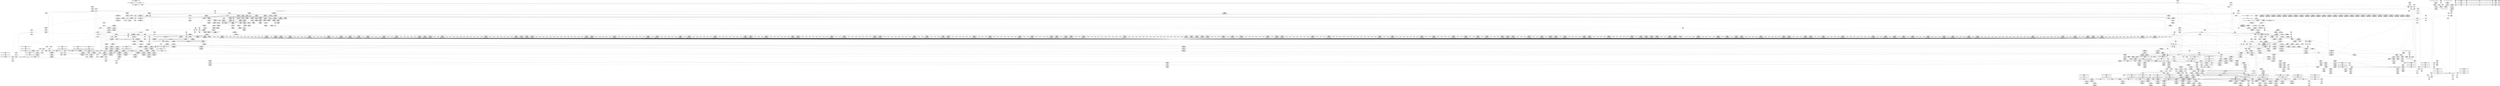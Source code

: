 digraph {
	CE0x4b9ff10 [shape=record,shape=Mrecord,label="{CE0x4b9ff10|i8*_getelementptr_inbounds_(_36_x_i8_,_36_x_i8_*_.str12,_i32_0,_i32_0)|*Constant*|*SummSource*}"]
	CE0x4bca1b0 [shape=record,shape=Mrecord,label="{CE0x4bca1b0|__aa_current_profile:entry}"]
	CE0x4bb2f00 [shape=record,shape=Mrecord,label="{CE0x4bb2f00|80:_i64,_:_CRE_1216,1217_}"]
	CE0x4c29290 [shape=record,shape=Mrecord,label="{CE0x4c29290|aa_cred_profile:tmp12|security/apparmor/include/context.h,100}"]
	CE0x4bba570 [shape=record,shape=Mrecord,label="{CE0x4bba570|80:_i64,_:_CRE_1346,1347_}"]
	CE0x4bb9690 [shape=record,shape=Mrecord,label="{CE0x4bb9690|80:_i64,_:_CRE_1332,1333_}"]
	CE0x4be12d0 [shape=record,shape=Mrecord,label="{CE0x4be12d0|common_perm:tmp9|security/apparmor/lsm.c,172}"]
	CE0x4be0d80 [shape=record,shape=Mrecord,label="{CE0x4be0d80|__aa_current_profile:land.lhs.true2}"]
	CE0x4bc1760 [shape=record,shape=Mrecord,label="{CE0x4bc1760|80:_i64,_:_CRE_1675,1676_}"]
	CE0x4bdc400 [shape=record,shape=Mrecord,label="{CE0x4bdc400|GLOBAL:__llvm_gcov_ctr58|Global_var:__llvm_gcov_ctr58|*SummSource*}"]
	CE0x4bab590 [shape=record,shape=Mrecord,label="{CE0x4bab590|80:_i64,_:_CRE_528,536_|*MultipleSource*|security/apparmor/include/apparmor.h,117|*LoadInst*|security/apparmor/include/apparmor.h,117}"]
	CE0x4bb7300 [shape=record,shape=Mrecord,label="{CE0x4bb7300|80:_i64,_:_CRE_1280,1288_|*MultipleSource*|security/apparmor/include/apparmor.h,117|*LoadInst*|security/apparmor/include/apparmor.h,117}"]
	CE0x4bbe460 [shape=record,shape=Mrecord,label="{CE0x4bbe460|80:_i64,_:_CRE_1627,1628_}"]
	CE0x4b96d70 [shape=record,shape=Mrecord,label="{CE0x4b96d70|aa_path_perm:request|Function::aa_path_perm&Arg::request::|*SummSink*}"]
	CE0x4bae740 [shape=record,shape=Mrecord,label="{CE0x4bae740|80:_i64,_:_CRE_598,599_}"]
	CE0x4b56050 [shape=record,shape=Mrecord,label="{CE0x4b56050|44:_i32,_48:_i16,_128:_i8*,_:_SCMRE_24,28_|*MultipleSource*|security/apparmor/include/context.h,138|Function::aa_cred_profile&Arg::cred::|security/apparmor/include/context.h,99}"]
	CE0x4b61ca0 [shape=record,shape=Mrecord,label="{CE0x4b61ca0|i64*_getelementptr_inbounds_(_5_x_i64_,_5_x_i64_*___llvm_gcov_ctr57,_i64_0,_i64_0)|*Constant*|*SummSource*}"]
	CE0x4bd9e60 [shape=record,shape=Mrecord,label="{CE0x4bd9e60|GLOBAL:__aa_current_profile|*Constant*|*SummSource*}"]
	CE0x4bad970 [shape=record,shape=Mrecord,label="{CE0x4bad970|80:_i64,_:_CRE_585,586_}"]
	CE0x4bdf5d0 [shape=record,shape=Mrecord,label="{CE0x4bdf5d0|__aa_current_profile:tobool1|security/apparmor/include/context.h,138}"]
	CE0x4bc3730 [shape=record,shape=Mrecord,label="{CE0x4bc3730|80:_i64,_:_CRE_1776,1784_|*MultipleSource*|security/apparmor/include/apparmor.h,117|*LoadInst*|security/apparmor/include/apparmor.h,117}"]
	CE0x4bc1650 [shape=record,shape=Mrecord,label="{CE0x4bc1650|80:_i64,_:_CRE_1674,1675_}"]
	CE0x4c2d790 [shape=record,shape=Mrecord,label="{CE0x4c2d790|i64*_getelementptr_inbounds_(_16_x_i64_,_16_x_i64_*___llvm_gcov_ctr46,_i64_0,_i64_9)|*Constant*|*SummSink*}"]
	CE0x4bc5060 [shape=record,shape=Mrecord,label="{CE0x4bc5060|80:_i64,_:_CRE_1873,1874_}"]
	CE0x4bec2d0 [shape=record,shape=Mrecord,label="{CE0x4bec2d0|44:_i32,_48:_i16,_128:_i8*,_:_SCMRE_44,48_|*MultipleSource*|security/apparmor/include/context.h,138|Function::aa_cred_profile&Arg::cred::|security/apparmor/include/context.h,99}"]
	CE0x4b9d6f0 [shape=record,shape=Mrecord,label="{CE0x4b9d6f0|apparmor_path_chown:tmp19|security/apparmor/lsm.c,365|*SummSink*}"]
	CE0x4c2e360 [shape=record,shape=Mrecord,label="{CE0x4c2e360|aa_cred_profile:tmp21|security/apparmor/include/context.h,100|*SummSink*}"]
	CE0x4ba7520 [shape=record,shape=Mrecord,label="{CE0x4ba7520|80:_i64,_:_CRE_430,431_}"]
	CE0x4bb6200 [shape=record,shape=Mrecord,label="{CE0x4bb6200|80:_i64,_:_CRE_1264,1265_}"]
	CE0x4c1acb0 [shape=record,shape=Mrecord,label="{CE0x4c1acb0|0:_%struct.aa_profile*,_:_CMRE_0,8_|*MultipleSource*|security/apparmor/include/context.h,99|*LoadInst*|security/apparmor/include/context.h,99|security/apparmor/include/context.h,100}"]
	CE0x4b97bc0 [shape=record,shape=Mrecord,label="{CE0x4b97bc0|apparmor_path_chown:tmp18|security/apparmor/lsm.c,364|*SummSink*}"]
	CE0x4b7ed00 [shape=record,shape=Mrecord,label="{CE0x4b7ed00|80:_i64,_:_CRE_405,406_}"]
	CE0x4c11eb0 [shape=record,shape=Mrecord,label="{CE0x4c11eb0|aa_cred_profile:tmp28|security/apparmor/include/context.h,100|*SummSink*}"]
	CE0x4b69190 [shape=record,shape=Mrecord,label="{CE0x4b69190|mediated_filesystem:tmp1}"]
	CE0x4ba8a60 [shape=record,shape=Mrecord,label="{CE0x4ba8a60|80:_i64,_:_CRE_450,451_}"]
	CE0x4bb13b0 [shape=record,shape=Mrecord,label="{CE0x4bb13b0|80:_i64,_:_CRE_672,680_|*MultipleSource*|security/apparmor/include/apparmor.h,117|*LoadInst*|security/apparmor/include/apparmor.h,117}"]
	CE0x4be6b10 [shape=record,shape=Mrecord,label="{CE0x4be6b10|__aa_current_profile:tmp11|security/apparmor/include/context.h,138|*SummSink*}"]
	CE0x4c06b10 [shape=record,shape=Mrecord,label="{CE0x4c06b10|_ret_%struct.aa_profile*_%tmp34,_!dbg_!15510|security/apparmor/include/context.h,101|*SummSource*}"]
	CE0x4b6b9c0 [shape=record,shape=Mrecord,label="{CE0x4b6b9c0|get_current:tmp2}"]
	CE0x4bca270 [shape=record,shape=Mrecord,label="{CE0x4bca270|__aa_current_profile:entry|*SummSource*}"]
	CE0x4bd2c70 [shape=record,shape=Mrecord,label="{CE0x4bd2c70|aa_cred_profile:tmp26|security/apparmor/include/context.h,100|*SummSource*}"]
	CE0x4bc2640 [shape=record,shape=Mrecord,label="{CE0x4bc2640|80:_i64,_:_CRE_1696,1704_|*MultipleSource*|security/apparmor/include/apparmor.h,117|*LoadInst*|security/apparmor/include/apparmor.h,117}"]
	CE0x4bbbbc0 [shape=record,shape=Mrecord,label="{CE0x4bbbbc0|80:_i64,_:_CRE_1367,1368_}"]
	CE0x4b886b0 [shape=record,shape=Mrecord,label="{CE0x4b886b0|mediated_filesystem:inode|Function::mediated_filesystem&Arg::inode::|*SummSource*}"]
	CE0x4bb99c0 [shape=record,shape=Mrecord,label="{CE0x4bb99c0|80:_i64,_:_CRE_1335,1336_}"]
	CE0x4bdace0 [shape=record,shape=Mrecord,label="{CE0x4bdace0|__aa_current_profile:call|security/apparmor/include/context.h,138|*SummSource*}"]
	CE0x4bf0b00 [shape=record,shape=Mrecord,label="{CE0x4bf0b00|aa_cred_profile:if.end|*SummSink*}"]
	CE0x4b7f030 [shape=record,shape=Mrecord,label="{CE0x4b7f030|80:_i64,_:_CRE_408,409_}"]
	CE0x4b9e2e0 [shape=record,shape=Mrecord,label="{CE0x4b9e2e0|mediated_filesystem:bb}"]
	CE0x4c1d880 [shape=record,shape=Mrecord,label="{CE0x4c1d880|aa_cred_profile:lnot|security/apparmor/include/context.h,100}"]
	CE0x4b99130 [shape=record,shape=Mrecord,label="{CE0x4b99130|common_perm:op|Function::common_perm&Arg::op::|*SummSource*}"]
	CE0x4baab30 [shape=record,shape=Mrecord,label="{CE0x4baab30|__aa_current_profile:land.lhs.true2|*SummSource*}"]
	CE0x4bbe350 [shape=record,shape=Mrecord,label="{CE0x4bbe350|80:_i64,_:_CRE_1626,1627_}"]
	CE0x4befa90 [shape=record,shape=Mrecord,label="{CE0x4befa90|44:_i32,_48:_i16,_128:_i8*,_:_SCMRE_40,44_|*MultipleSource*|security/apparmor/include/context.h,138|Function::aa_cred_profile&Arg::cred::|security/apparmor/include/context.h,99}"]
	CE0x4b50210 [shape=record,shape=Mrecord,label="{CE0x4b50210|apparmor_path_chown:tmp6|*LoadInst*|security/apparmor/lsm.c,358}"]
	CE0x4c13540 [shape=record,shape=Mrecord,label="{CE0x4c13540|i64*_getelementptr_inbounds_(_16_x_i64_,_16_x_i64_*___llvm_gcov_ctr46,_i64_0,_i64_14)|*Constant*|*SummSink*}"]
	CE0x4bae410 [shape=record,shape=Mrecord,label="{CE0x4bae410|80:_i64,_:_CRE_595,596_}"]
	CE0x4c1a390 [shape=record,shape=Mrecord,label="{CE0x4c1a390|44:_i32,_48:_i16,_128:_i8*,_:_SCMRE_72,80_|*MultipleSource*|security/apparmor/include/context.h,138|Function::aa_cred_profile&Arg::cred::|security/apparmor/include/context.h,99}"]
	CE0x4bd34f0 [shape=record,shape=Mrecord,label="{CE0x4bd34f0|i64*_getelementptr_inbounds_(_16_x_i64_,_16_x_i64_*___llvm_gcov_ctr46,_i64_0,_i64_13)|*Constant*}"]
	CE0x4baaac0 [shape=record,shape=Mrecord,label="{CE0x4baaac0|__aa_current_profile:bb|*SummSink*}"]
	CE0x4bdeb60 [shape=record,shape=Mrecord,label="{CE0x4bdeb60|common_perm:error.0|*SummSink*}"]
	CE0x4ba12b0 [shape=record,shape=Mrecord,label="{CE0x4ba12b0|i8*_getelementptr_inbounds_(_45_x_i8_,_45_x_i8_*_.str14,_i32_0,_i32_0)|*Constant*|*SummSource*}"]
	CE0x4be9de0 [shape=record,shape=Mrecord,label="{CE0x4be9de0|aa_cred_profile:security|security/apparmor/include/context.h,99|*SummSource*}"]
	CE0x4b62210 [shape=record,shape=Mrecord,label="{CE0x4b62210|apparmor_path_chown:tmp12|security/apparmor/lsm.c,361|*SummSink*}"]
	CE0x4c20bd0 [shape=record,shape=Mrecord,label="{CE0x4c20bd0|GLOBAL:__llvm_gcov_ctr46|Global_var:__llvm_gcov_ctr46|*SummSource*}"]
	CE0x4b66940 [shape=record,shape=Mrecord,label="{CE0x4b66940|COLLAPSED:_GCMRE___llvm_gcov_ctr55_internal_global_2_x_i64_zeroinitializer:_elem_0:default:}"]
	CE0x4ba5df0 [shape=record,shape=Mrecord,label="{CE0x4ba5df0|__aa_current_profile:tmp17|security/apparmor/include/context.h,138|*SummSource*}"]
	CE0x4bf23b0 [shape=record,shape=Mrecord,label="{CE0x4bf23b0|GLOBAL:__aa_current_profile.__warned|Global_var:__aa_current_profile.__warned}"]
	CE0x4b6ba30 [shape=record,shape=Mrecord,label="{CE0x4b6ba30|get_current:tmp2|*SummSource*}"]
	CE0x4b99d80 [shape=record,shape=Mrecord,label="{CE0x4b99d80|common_perm:mask|Function::common_perm&Arg::mask::|*SummSource*}"]
	CE0x4bcf4f0 [shape=record,shape=Mrecord,label="{CE0x4bcf4f0|aa_cred_profile:bb|*SummSource*}"]
	CE0x4c06db0 [shape=record,shape=Mrecord,label="{CE0x4c06db0|_ret_%struct.aa_profile*_%tmp34,_!dbg_!15510|security/apparmor/include/context.h,101}"]
	CE0x4b69200 [shape=record,shape=Mrecord,label="{CE0x4b69200|mediated_filesystem:tmp1|*SummSource*}"]
	CE0x4bc4e70 [shape=record,shape=Mrecord,label="{CE0x4bc4e70|80:_i64,_:_CRE_1872,1873_}"]
	CE0x4be0b00 [shape=record,shape=Mrecord,label="{CE0x4be0b00|_call_void_mcount()_#2|*SummSink*}"]
	CE0x4b7e1b0 [shape=record,shape=Mrecord,label="{CE0x4b7e1b0|80:_i64,_:_CRE_394,395_}"]
	CE0x4b67400 [shape=record,shape=Mrecord,label="{CE0x4b67400|apparmor_path_chown:tmp14|security/apparmor/lsm.c,361|*SummSink*}"]
	CE0x4c1bc50 [shape=record,shape=Mrecord,label="{CE0x4c1bc50|aa_cred_profile:if.then|*SummSink*}"]
	CE0x4c1b990 [shape=record,shape=Mrecord,label="{CE0x4c1b990|aa_cred_profile:do.body|*SummSink*}"]
	CE0x4bb7b50 [shape=record,shape=Mrecord,label="{CE0x4bb7b50|80:_i64,_:_CRE_1306,1307_}"]
	CE0x4bf30b0 [shape=record,shape=Mrecord,label="{CE0x4bf30b0|i64_5|*Constant*|*SummSink*}"]
	CE0x4bb15a0 [shape=record,shape=Mrecord,label="{CE0x4bb15a0|80:_i64,_:_CRE_680,696_|*MultipleSource*|security/apparmor/include/apparmor.h,117|*LoadInst*|security/apparmor/include/apparmor.h,117}"]
	CE0x4c0fc80 [shape=record,shape=Mrecord,label="{CE0x4c0fc80|aa_cred_profile:tmp31|security/apparmor/include/context.h,100}"]
	CE0x4bb2710 [shape=record,shape=Mrecord,label="{CE0x4bb2710|80:_i64,_:_CRE_1209,1210_}"]
	CE0x4bde8f0 [shape=record,shape=Mrecord,label="{CE0x4bde8f0|i64*_getelementptr_inbounds_(_5_x_i64_,_5_x_i64_*___llvm_gcov_ctr57,_i64_0,_i64_4)|*Constant*}"]
	CE0x4be6ee0 [shape=record,shape=Mrecord,label="{CE0x4be6ee0|__aa_current_profile:tmp12|security/apparmor/include/context.h,138|*SummSource*}"]
	CE0x4bb5cb0 [shape=record,shape=Mrecord,label="{CE0x4bb5cb0|80:_i64,_:_CRE_1259,1260_}"]
	CE0x4bc44c0 [shape=record,shape=Mrecord,label="{CE0x4bc44c0|80:_i64,_:_CRE_1832,1840_|*MultipleSource*|security/apparmor/include/apparmor.h,117|*LoadInst*|security/apparmor/include/apparmor.h,117}"]
	CE0x4bd2ce0 [shape=record,shape=Mrecord,label="{CE0x4bd2ce0|aa_cred_profile:tmp26|security/apparmor/include/context.h,100|*SummSink*}"]
	CE0x4ba9720 [shape=record,shape=Mrecord,label="{CE0x4ba9720|__aa_current_profile:bb}"]
	CE0x4bde450 [shape=record,shape=Mrecord,label="{CE0x4bde450|aa_cred_profile:security|security/apparmor/include/context.h,99|*SummSink*}"]
	CE0x4b6ab20 [shape=record,shape=Mrecord,label="{CE0x4b6ab20|common_perm:bb|*SummSource*}"]
	CE0x4b62e80 [shape=record,shape=Mrecord,label="{CE0x4b62e80|mediated_filesystem:entry|*SummSource*}"]
	CE0x4b69fd0 [shape=record,shape=Mrecord,label="{CE0x4b69fd0|apparmor_path_chown:gid|security/apparmor/lsm.c, 355|*SummSource*}"]
	CE0x4c0f6a0 [shape=record,shape=Mrecord,label="{CE0x4c0f6a0|i64*_getelementptr_inbounds_(_2_x_i64_,_2_x_i64_*___llvm_gcov_ctr112,_i64_0,_i64_1)|*Constant*}"]
	CE0x4b8dd30 [shape=record,shape=Mrecord,label="{CE0x4b8dd30|common_perm:cmp|security/apparmor/lsm.c,169|*SummSink*}"]
	CE0x4bca640 [shape=record,shape=Mrecord,label="{CE0x4bca640|__aa_current_profile:tmp6|security/apparmor/include/context.h,138|*SummSource*}"]
	CE0x4b79070 [shape=record,shape=Mrecord,label="{CE0x4b79070|aa_cred_profile:tmp17|security/apparmor/include/context.h,100}"]
	CE0x4be0c10 [shape=record,shape=Mrecord,label="{CE0x4be0c10|i32_22|*Constant*}"]
	CE0x4bd17b0 [shape=record,shape=Mrecord,label="{CE0x4bd17b0|i64*_getelementptr_inbounds_(_16_x_i64_,_16_x_i64_*___llvm_gcov_ctr46,_i64_0,_i64_9)|*Constant*}"]
	CE0x4bdb480 [shape=record,shape=Mrecord,label="{CE0x4bdb480|common_perm:tmp6|security/apparmor/lsm.c,169}"]
	CE0x4b9b210 [shape=record,shape=Mrecord,label="{CE0x4b9b210|i64*_getelementptr_inbounds_(_6_x_i64_,_6_x_i64_*___llvm_gcov_ctr84,_i64_0,_i64_5)|*Constant*|*SummSink*}"]
	CE0x4bb4000 [shape=record,shape=Mrecord,label="{CE0x4bb4000|80:_i64,_:_CRE_1232,1233_}"]
	CE0x4bb9470 [shape=record,shape=Mrecord,label="{CE0x4bb9470|80:_i64,_:_CRE_1330,1331_}"]
	CE0x4b79cb0 [shape=record,shape=Mrecord,label="{CE0x4b79cb0|i64*_getelementptr_inbounds_(_16_x_i64_,_16_x_i64_*___llvm_gcov_ctr46,_i64_0,_i64_7)|*Constant*|*SummSink*}"]
	CE0x4b993f0 [shape=record,shape=Mrecord,label="{CE0x4b993f0|common_perm:path|Function::common_perm&Arg::path::|*SummSource*}"]
	CE0x4bbf230 [shape=record,shape=Mrecord,label="{CE0x4bbf230|80:_i64,_:_CRE_1640,1641_}"]
	CE0x4bf3220 [shape=record,shape=Mrecord,label="{CE0x4bf3220|__aa_current_profile:tmp9|security/apparmor/include/context.h,138|*SummSource*}"]
	CE0x4b4d0b0 [shape=record,shape=Mrecord,label="{CE0x4b4d0b0|apparmor_path_chown:tmp}"]
	CE0x4baf1e0 [shape=record,shape=Mrecord,label="{CE0x4baf1e0|80:_i64,_:_CRE_608,609_}"]
	CE0x4bc96f0 [shape=record,shape=Mrecord,label="{CE0x4bc96f0|__aa_current_profile:call|security/apparmor/include/context.h,138}"]
	CE0x4c31650 [shape=record,shape=Mrecord,label="{CE0x4c31650|aa_cred_profile:do.end|*SummSource*}"]
	CE0x4b69070 [shape=record,shape=Mrecord,label="{CE0x4b69070|apparmor_path_chown:cond|security/apparmor/lsm.c, 357}"]
	CE0x4bd5a00 [shape=record,shape=Mrecord,label="{CE0x4bd5a00|common_perm:tmp8|security/apparmor/lsm.c,170|*SummSource*}"]
	CE0x4bb5210 [shape=record,shape=Mrecord,label="{CE0x4bb5210|80:_i64,_:_CRE_1249,1250_}"]
	CE0x4c0fe40 [shape=record,shape=Mrecord,label="{CE0x4c0fe40|aa_cred_profile:tmp31|security/apparmor/include/context.h,100|*SummSource*}"]
	CE0x4bd52c0 [shape=record,shape=Mrecord,label="{CE0x4bd52c0|common_perm:tmp7|security/apparmor/lsm.c,170}"]
	CE0x4bc5740 [shape=record,shape=Mrecord,label="{CE0x4bc5740|80:_i64,_:_CRE_1879,1880_}"]
	CE0x4bb2900 [shape=record,shape=Mrecord,label="{CE0x4bb2900|80:_i64,_:_CRE_1210,1211_}"]
	CE0x4bbc550 [shape=record,shape=Mrecord,label="{CE0x4bbc550|80:_i64,_:_CRE_1376,1384_|*MultipleSource*|security/apparmor/include/apparmor.h,117|*LoadInst*|security/apparmor/include/apparmor.h,117}"]
	CE0x4b61e00 [shape=record,shape=Mrecord,label="{CE0x4b61e00|i64_0|*Constant*}"]
	CE0x4b97160 [shape=record,shape=Mrecord,label="{CE0x4b97160|aa_path_perm:cond|Function::aa_path_perm&Arg::cond::|*SummSource*}"]
	CE0x4bcf5e0 [shape=record,shape=Mrecord,label="{CE0x4bcf5e0|aa_cred_profile:bb|*SummSink*}"]
	CE0x4b60a60 [shape=record,shape=Mrecord,label="{CE0x4b60a60|COLLAPSED:_GCMRE___llvm_gcov_ctr112_internal_global_2_x_i64_zeroinitializer:_elem_0:default:}"]
	CE0x4bb1b70 [shape=record,shape=Mrecord,label="{CE0x4bb1b70|80:_i64,_:_CRE_712,720_|*MultipleSource*|security/apparmor/include/apparmor.h,117|*LoadInst*|security/apparmor/include/apparmor.h,117}"]
	CE0x4b87810 [shape=record,shape=Mrecord,label="{CE0x4b87810|apparmor_path_chown:d_inode6|security/apparmor/lsm.c,361|*SummSink*}"]
	CE0x4bc0440 [shape=record,shape=Mrecord,label="{CE0x4bc0440|80:_i64,_:_CRE_1657,1658_}"]
	CE0x4bc95e0 [shape=record,shape=Mrecord,label="{CE0x4bc95e0|_call_void_mcount()_#2|*SummSink*}"]
	CE0x4bb8150 [shape=record,shape=Mrecord,label="{CE0x4bb8150|80:_i64,_:_CRE_1312,1313_}"]
	CE0x4b54ed0 [shape=record,shape=Mrecord,label="{CE0x4b54ed0|44:_i32,_48:_i16,_128:_i8*,_:_SCMRE_28,32_|*MultipleSource*|security/apparmor/include/context.h,138|Function::aa_cred_profile&Arg::cred::|security/apparmor/include/context.h,99}"]
	CE0x4bee130 [shape=record,shape=Mrecord,label="{CE0x4bee130|i64*_getelementptr_inbounds_(_16_x_i64_,_16_x_i64_*___llvm_gcov_ctr46,_i64_0,_i64_0)|*Constant*|*SummSink*}"]
	CE0x4bb3bc0 [shape=record,shape=Mrecord,label="{CE0x4bb3bc0|80:_i64,_:_CRE_1228,1229_}"]
	CE0x4bbf560 [shape=record,shape=Mrecord,label="{CE0x4bbf560|80:_i64,_:_CRE_1643,1644_}"]
	CE0x4c2c000 [shape=record,shape=Mrecord,label="{CE0x4c2c000|_call_void_asm_sideeffect_1:_09ud2_0A.pushsection___bug_table,_22a_22_0A2:_09.long_1b_-_2b,_$_0:c_-_2b_0A_09.word_$_1:c_,_0_0A_09.org_2b+$_2:c_0A.popsection_,_i,i,i,_dirflag_,_fpsr_,_flags_(i8*_getelementptr_inbounds_(_36_x_i8_,_36_x_i8_*_.str12,_i32_0,_i32_0),_i32_100,_i64_12)_#2,_!dbg_!15490,_!srcloc_!15493|security/apparmor/include/context.h,100|*SummSource*}"]
	CE0x4bc94c0 [shape=record,shape=Mrecord,label="{CE0x4bc94c0|_call_void_mcount()_#2|*SummSource*}"]
	CE0x4be0900 [shape=record,shape=Mrecord,label="{CE0x4be0900|__aa_current_profile:tobool|security/apparmor/include/context.h,138}"]
	CE0x4c04bd0 [shape=record,shape=Mrecord,label="{CE0x4c04bd0|__aa_current_profile:cred|security/apparmor/include/context.h,138}"]
	CE0x4beae50 [shape=record,shape=Mrecord,label="{CE0x4beae50|aa_cred_profile:lor.end|*SummSink*}"]
	CE0x4bbaf00 [shape=record,shape=Mrecord,label="{CE0x4bbaf00|80:_i64,_:_CRE_1355,1356_}"]
	"CONST[source:2(external),value:2(dynamic)][purpose:{subject}][SrcIdx:5]"
	CE0x4b67020 [shape=record,shape=Mrecord,label="{CE0x4b67020|i64*_getelementptr_inbounds_(_5_x_i64_,_5_x_i64_*___llvm_gcov_ctr57,_i64_0,_i64_0)|*Constant*|*SummSink*}"]
	CE0x4ba7740 [shape=record,shape=Mrecord,label="{CE0x4ba7740|80:_i64,_:_CRE_432,433_}"]
	CE0x4b6afe0 [shape=record,shape=Mrecord,label="{CE0x4b6afe0|8:_%struct.dentry*,_:_CRE_8,16_|*MultipleSource*|security/apparmor/lsm.c,357|Function::apparmor_path_chown&Arg::path::}"]
	CE0x4ba9850 [shape=record,shape=Mrecord,label="{CE0x4ba9850|__aa_current_profile:bb|*SummSource*}"]
	CE0x4bd2420 [shape=record,shape=Mrecord,label="{CE0x4bd2420|i64*_getelementptr_inbounds_(_16_x_i64_,_16_x_i64_*___llvm_gcov_ctr46,_i64_0,_i64_12)|*Constant*|*SummSource*}"]
	CE0x4b6acb0 [shape=record,shape=Mrecord,label="{CE0x4b6acb0|common_perm:if.end}"]
	CE0x4b978d0 [shape=record,shape=Mrecord,label="{CE0x4b978d0|common_perm:error.0}"]
	CE0x4bbb230 [shape=record,shape=Mrecord,label="{CE0x4bbb230|80:_i64,_:_CRE_1358,1359_}"]
	CE0x4c2db00 [shape=record,shape=Mrecord,label="{CE0x4c2db00|i32_100|*Constant*|*SummSource*}"]
	CE0x4bc1870 [shape=record,shape=Mrecord,label="{CE0x4bc1870|80:_i64,_:_CRE_1676,1677_}"]
	CE0x4b914f0 [shape=record,shape=Mrecord,label="{CE0x4b914f0|80:_i64,_:_CRE_0,8_|*MultipleSource*|security/apparmor/include/apparmor.h,117|*LoadInst*|security/apparmor/include/apparmor.h,117}"]
	CE0x4beb270 [shape=record,shape=Mrecord,label="{CE0x4beb270|i64*_getelementptr_inbounds_(_11_x_i64_,_11_x_i64_*___llvm_gcov_ctr58,_i64_0,_i64_0)|*Constant*}"]
	CE0x4b4c4d0 [shape=record,shape=Mrecord,label="{CE0x4b4c4d0|i32_1|*Constant*|*SummSource*}"]
	CE0x4c057b0 [shape=record,shape=Mrecord,label="{CE0x4c057b0|__aa_current_profile:tmp21|security/apparmor/include/context.h,138|*SummSink*}"]
	CE0x4b87e00 [shape=record,shape=Mrecord,label="{CE0x4b87e00|__aa_current_profile:tmp6|security/apparmor/include/context.h,138|*SummSink*}"]
	CE0x4b97420 [shape=record,shape=Mrecord,label="{CE0x4b97420|_ret_i32_%call17,_!dbg_!15526|security/apparmor/file.c,307}"]
	CE0x4b8ae10 [shape=record,shape=Mrecord,label="{CE0x4b8ae10|apparmor_path_chown:i_uid|security/apparmor/lsm.c,357|*SummSink*}"]
	CE0x4bbf450 [shape=record,shape=Mrecord,label="{CE0x4bbf450|80:_i64,_:_CRE_1642,1643_}"]
	CE0x4bd68c0 [shape=record,shape=Mrecord,label="{CE0x4bd68c0|aa_path_perm:entry|*SummSink*}"]
	CE0x4bb8f20 [shape=record,shape=Mrecord,label="{CE0x4bb8f20|80:_i64,_:_CRE_1325,1326_}"]
	CE0x4c1e270 [shape=record,shape=Mrecord,label="{CE0x4c1e270|aa_cred_profile:lnot2|security/apparmor/include/context.h,100}"]
	CE0x4bab3a0 [shape=record,shape=Mrecord,label="{CE0x4bab3a0|80:_i64,_:_CRE_512,528_|*MultipleSource*|security/apparmor/include/apparmor.h,117|*LoadInst*|security/apparmor/include/apparmor.h,117}"]
	CE0x4bb3340 [shape=record,shape=Mrecord,label="{CE0x4bb3340|80:_i64,_:_CRE_1220,1221_}"]
	CE0x4bb4220 [shape=record,shape=Mrecord,label="{CE0x4bb4220|80:_i64,_:_CRE_1234,1235_}"]
	CE0x4bae1f0 [shape=record,shape=Mrecord,label="{CE0x4bae1f0|80:_i64,_:_CRE_593,594_}"]
	CE0x4b6b750 [shape=record,shape=Mrecord,label="{CE0x4b6b750|i32_5|*Constant*}"]
	CE0x4c11870 [shape=record,shape=Mrecord,label="{CE0x4c11870|aa_cred_profile:profile11|security/apparmor/include/context.h,101|*SummSource*}"]
	CE0x4be83b0 [shape=record,shape=Mrecord,label="{CE0x4be83b0|__aa_current_profile:tmp10|security/apparmor/include/context.h,138|*SummSource*}"]
	CE0x4ba1db0 [shape=record,shape=Mrecord,label="{CE0x4ba1db0|__aa_current_profile:tmp15|security/apparmor/include/context.h,138|*SummSink*}"]
	CE0x4b7a790 [shape=record,shape=Mrecord,label="{CE0x4b7a790|80:_i64,_:_CRE_160,176_|*MultipleSource*|security/apparmor/include/apparmor.h,117|*LoadInst*|security/apparmor/include/apparmor.h,117}"]
	CE0x4b92ab0 [shape=record,shape=Mrecord,label="{CE0x4b92ab0|80:_i64,_:_CRE_48,56_|*MultipleSource*|security/apparmor/include/apparmor.h,117|*LoadInst*|security/apparmor/include/apparmor.h,117}"]
	CE0x4c119f0 [shape=record,shape=Mrecord,label="{CE0x4c119f0|aa_cred_profile:profile11|security/apparmor/include/context.h,101|*SummSink*}"]
	CE0x4b62710 [shape=record,shape=Mrecord,label="{CE0x4b62710|apparmor_path_chown:call|security/apparmor/lsm.c,361|*SummSource*}"]
	CE0x4bbc440 [shape=record,shape=Mrecord,label="{CE0x4bbc440|80:_i64,_:_CRE_1375,1376_}"]
	CE0x4bd8c00 [shape=record,shape=Mrecord,label="{CE0x4bd8c00|__aa_current_profile:tmp1|*SummSink*}"]
	CE0x4bbc220 [shape=record,shape=Mrecord,label="{CE0x4bbc220|80:_i64,_:_CRE_1373,1374_}"]
	CE0x4b78ef0 [shape=record,shape=Mrecord,label="{CE0x4b78ef0|aa_cred_profile:tmp16|security/apparmor/include/context.h,100|*SummSink*}"]
	CE0x4b8f0a0 [shape=record,shape=Mrecord,label="{CE0x4b8f0a0|apparmor_path_chown:tmp8|security/apparmor/lsm.c,358}"]
	CE0x4b53e10 [shape=record,shape=Mrecord,label="{CE0x4b53e10|apparmor_path_chown:uid2|security/apparmor/lsm.c,357|*SummSink*}"]
	CE0x4b69120 [shape=record,shape=Mrecord,label="{CE0x4b69120|i64_1|*Constant*}"]
	CE0x4b7e8c0 [shape=record,shape=Mrecord,label="{CE0x4b7e8c0|80:_i64,_:_CRE_401,402_}"]
	CE0x4b68d80 [shape=record,shape=Mrecord,label="{CE0x4b68d80|apparmor_path_chown:gid.coerce|Function::apparmor_path_chown&Arg::gid.coerce::}"]
	CE0x4ba7630 [shape=record,shape=Mrecord,label="{CE0x4ba7630|80:_i64,_:_CRE_431,432_}"]
	CE0x4badb90 [shape=record,shape=Mrecord,label="{CE0x4badb90|80:_i64,_:_CRE_587,588_}"]
	CE0x4bd74c0 [shape=record,shape=Mrecord,label="{CE0x4bd74c0|mediated_filesystem:tobool|security/apparmor/include/apparmor.h,117|*SummSource*}"]
	CE0x4b8a420 [shape=record,shape=Mrecord,label="{CE0x4b8a420|apparmor_path_chown:tmp17|security/apparmor/lsm.c,364}"]
	CE0x4b909d0 [shape=record,shape=Mrecord,label="{CE0x4b909d0|mediated_filesystem:i_sb|security/apparmor/include/apparmor.h,117|*SummSource*}"]
	CE0x4bd2ff0 [shape=record,shape=Mrecord,label="{CE0x4bd2ff0|aa_cred_profile:tmp27|security/apparmor/include/context.h,100}"]
	CE0x4c112a0 [shape=record,shape=Mrecord,label="{CE0x4c112a0|aa_cred_profile:tmp33|security/apparmor/include/context.h,101|*SummSource*}"]
	CE0x4bedc10 [shape=record,shape=Mrecord,label="{CE0x4bedc10|__aa_current_profile:if.then}"]
	CE0x4b8aa20 [shape=record,shape=Mrecord,label="{CE0x4b8aa20|apparmor_path_chown:tmp18|security/apparmor/lsm.c,364|*SummSource*}"]
	CE0x4c2d430 [shape=record,shape=Mrecord,label="{CE0x4c2d430|void_(i8*,_i32,_i64)*_asm_sideeffect_1:_09ud2_0A.pushsection___bug_table,_22a_22_0A2:_09.long_1b_-_2b,_$_0:c_-_2b_0A_09.word_$_1:c_,_0_0A_09.org_2b+$_2:c_0A.popsection_,_i,i,i,_dirflag_,_fpsr_,_flags_|*SummSource*}"]
	CE0x4c04230 [shape=record,shape=Mrecord,label="{CE0x4c04230|get_current:entry|*SummSink*}"]
	CE0x4b7f360 [shape=record,shape=Mrecord,label="{CE0x4b7f360|80:_i64,_:_CRE_411,412_}"]
	CE0x4be5d00 [shape=record,shape=Mrecord,label="{CE0x4be5d00|_call_void_mcount()_#2}"]
	CE0x4b78050 [shape=record,shape=Mrecord,label="{CE0x4b78050|aa_cred_profile:tmp15|security/apparmor/include/context.h,100}"]
	CE0x4be7040 [shape=record,shape=Mrecord,label="{CE0x4be7040|__aa_current_profile:tmp12|security/apparmor/include/context.h,138|*SummSink*}"]
	CE0x4bdf4b0 [shape=record,shape=Mrecord,label="{CE0x4bdf4b0|i64*_getelementptr_inbounds_(_2_x_i64_,_2_x_i64_*___llvm_gcov_ctr112,_i64_0,_i64_0)|*Constant*|*SummSink*}"]
	CE0x4b90590 [shape=record,shape=Mrecord,label="{CE0x4b90590|i32_8|*Constant*}"]
	CE0x4bc2d80 [shape=record,shape=Mrecord,label="{CE0x4bc2d80|80:_i64,_:_CRE_1728,1736_|*MultipleSource*|security/apparmor/include/apparmor.h,117|*LoadInst*|security/apparmor/include/apparmor.h,117}"]
	CE0x4c2a4c0 [shape=record,shape=Mrecord,label="{CE0x4c2a4c0|44:_i32,_48:_i16,_128:_i8*,_:_SCMRE_112,120_|*MultipleSource*|security/apparmor/include/context.h,138|Function::aa_cred_profile&Arg::cred::|security/apparmor/include/context.h,99}"]
	CE0x4b44220 [shape=record,shape=Mrecord,label="{CE0x4b44220|i32_2|*Constant*}"]
	CE0x4bed9d0 [shape=record,shape=Mrecord,label="{CE0x4bed9d0|GLOBAL:__llvm_gcov_ctr46|Global_var:__llvm_gcov_ctr46|*SummSink*}"]
	CE0x4bce530 [shape=record,shape=Mrecord,label="{CE0x4bce530|i64*_getelementptr_inbounds_(_2_x_i64_,_2_x_i64_*___llvm_gcov_ctr112,_i64_0,_i64_0)|*Constant*|*SummSource*}"]
	CE0x4b7a5b0 [shape=record,shape=Mrecord,label="{CE0x4b7a5b0|aa_cred_profile:tmp19|security/apparmor/include/context.h,100}"]
	CE0x4b50630 [shape=record,shape=Mrecord,label="{CE0x4b50630|apparmor_path_chown:tmp6|*LoadInst*|security/apparmor/lsm.c,358|*SummSink*}"]
	CE0x4bc0990 [shape=record,shape=Mrecord,label="{CE0x4bc0990|80:_i64,_:_CRE_1662,1663_}"]
	CE0x4bae630 [shape=record,shape=Mrecord,label="{CE0x4bae630|80:_i64,_:_CRE_597,598_}"]
	CE0x4bea980 [shape=record,shape=Mrecord,label="{CE0x4bea980|i64_2|*Constant*}"]
	CE0x4baf2f0 [shape=record,shape=Mrecord,label="{CE0x4baf2f0|80:_i64,_:_CRE_609,610_}"]
	CE0x4b52c70 [shape=record,shape=Mrecord,label="{CE0x4b52c70|apparmor_path_chown:return|*SummSink*}"]
	CE0x4bc3350 [shape=record,shape=Mrecord,label="{CE0x4bc3350|80:_i64,_:_CRE_1760,1764_|*MultipleSource*|security/apparmor/include/apparmor.h,117|*LoadInst*|security/apparmor/include/apparmor.h,117}"]
	CE0x4bd3b40 [shape=record,shape=Mrecord,label="{CE0x4bd3b40|aa_cred_profile:tmp22|security/apparmor/include/context.h,100}"]
	CE0x4bb0720 [shape=record,shape=Mrecord,label="{CE0x4bb0720|80:_i64,_:_CRE_628,629_}"]
	CE0x4bcae60 [shape=record,shape=Mrecord,label="{CE0x4bcae60|i64*_getelementptr_inbounds_(_16_x_i64_,_16_x_i64_*___llvm_gcov_ctr46,_i64_0,_i64_0)|*Constant*|*SummSource*}"]
	CE0x4c06f90 [shape=record,shape=Mrecord,label="{CE0x4c06f90|_ret_%struct.aa_profile*_%tmp34,_!dbg_!15510|security/apparmor/include/context.h,101|*SummSink*}"]
	CE0x4c2aff0 [shape=record,shape=Mrecord,label="{CE0x4c2aff0|aa_cred_profile:tmp19|security/apparmor/include/context.h,100|*SummSource*}"]
	CE0x4c2f8f0 [shape=record,shape=Mrecord,label="{CE0x4c2f8f0|aa_cred_profile:tmp9|security/apparmor/include/context.h,100|*SummSink*}"]
	CE0x4b45bb0 [shape=record,shape=Mrecord,label="{CE0x4b45bb0|apparmor_path_chown:return}"]
	CE0x4bac980 [shape=record,shape=Mrecord,label="{CE0x4bac980|80:_i64,_:_CRE_570,571_}"]
	CE0x4bb6750 [shape=record,shape=Mrecord,label="{CE0x4bb6750|80:_i64,_:_CRE_1269,1270_}"]
	CE0x4bb6a80 [shape=record,shape=Mrecord,label="{CE0x4bb6a80|80:_i64,_:_CRE_1272,1273_}"]
	CE0x4bbe020 [shape=record,shape=Mrecord,label="{CE0x4bbe020|80:_i64,_:_CRE_1623,1624_}"]
	CE0x4b7ddd0 [shape=record,shape=Mrecord,label="{CE0x4b7ddd0|80:_i64,_:_CRE_392,393_}"]
	CE0x4c0f600 [shape=record,shape=Mrecord,label="{CE0x4c0f600|aa_cred_profile:do.body|*SummSource*}"]
	CE0x4b567b0 [shape=record,shape=Mrecord,label="{CE0x4b567b0|aa_cred_profile:tmp2|*SummSource*}"]
	CE0x4b8bca0 [shape=record,shape=Mrecord,label="{CE0x4b8bca0|apparmor_path_chown:mode|security/apparmor/lsm.c,357|*SummSink*}"]
	CE0x4ba6860 [shape=record,shape=Mrecord,label="{CE0x4ba6860|80:_i64,_:_CRE_418,419_}"]
	CE0x4b942c0 [shape=record,shape=Mrecord,label="{CE0x4b942c0|80:_i64,_:_CRE_152,160_|*MultipleSource*|security/apparmor/include/apparmor.h,117|*LoadInst*|security/apparmor/include/apparmor.h,117}"]
	CE0x4c1c7c0 [shape=record,shape=Mrecord,label="{CE0x4c1c7c0|aa_cred_profile:tmp11|security/apparmor/include/context.h,100|*SummSource*}"]
	CE0x4bb97a0 [shape=record,shape=Mrecord,label="{CE0x4bb97a0|80:_i64,_:_CRE_1333,1334_}"]
	CE0x4ba7eb0 [shape=record,shape=Mrecord,label="{CE0x4ba7eb0|80:_i64,_:_CRE_439,440_}"]
	CE0x4bcf180 [shape=record,shape=Mrecord,label="{CE0x4bcf180|aa_cred_profile:tmp8|security/apparmor/include/context.h,100|*SummSource*}"]
	CE0x4b7c880 [shape=record,shape=Mrecord,label="{CE0x4b7c880|80:_i64,_:_CRE_304,312_|*MultipleSource*|security/apparmor/include/apparmor.h,117|*LoadInst*|security/apparmor/include/apparmor.h,117}"]
	CE0x4c0e7e0 [shape=record,shape=Mrecord,label="{CE0x4c0e7e0|GLOBAL:llvm.expect.i64|*Constant*|*SummSource*}"]
	CE0x4beb610 [shape=record,shape=Mrecord,label="{CE0x4beb610|i64*_getelementptr_inbounds_(_16_x_i64_,_16_x_i64_*___llvm_gcov_ctr46,_i64_0,_i64_1)|*Constant*}"]
	CE0x4b4c170 [shape=record,shape=Mrecord,label="{CE0x4b4c170|apparmor_path_chown:tmp1|*SummSource*}"]
	CE0x4739990 [shape=record,shape=Mrecord,label="{CE0x4739990|_call_void_mcount()_#2|*SummSource*}"]
	CE0x4b4f510 [shape=record,shape=Mrecord,label="{CE0x4b4f510|apparmor_path_chown:d_inode|security/apparmor/lsm.c,357}"]
	CE0x4baf510 [shape=record,shape=Mrecord,label="{CE0x4baf510|80:_i64,_:_CRE_611,612_}"]
	CE0x4c2ff60 [shape=record,shape=Mrecord,label="{CE0x4c2ff60|i64*_getelementptr_inbounds_(_16_x_i64_,_16_x_i64_*___llvm_gcov_ctr46,_i64_0,_i64_4)|*Constant*|*SummSink*}"]
	CE0x4bb86a0 [shape=record,shape=Mrecord,label="{CE0x4bb86a0|80:_i64,_:_CRE_1317,1318_}"]
	CE0x4b56dd0 [shape=record,shape=Mrecord,label="{CE0x4b56dd0|__aa_current_profile:tmp2|*SummSource*}"]
	CE0x4bb5430 [shape=record,shape=Mrecord,label="{CE0x4bb5430|80:_i64,_:_CRE_1251,1252_}"]
	CE0x4bd7f60 [shape=record,shape=Mrecord,label="{CE0x4bd7f60|mediated_filesystem:lnot|security/apparmor/include/apparmor.h,117|*SummSink*}"]
	CE0x4ba6ec0 [shape=record,shape=Mrecord,label="{CE0x4ba6ec0|80:_i64,_:_CRE_424,425_}"]
	CE0x4bd5b30 [shape=record,shape=Mrecord,label="{CE0x4bd5b30|common_perm:tmp8|security/apparmor/lsm.c,170|*SummSink*}"]
	CE0x4bea410 [shape=record,shape=Mrecord,label="{CE0x4bea410|aa_cred_profile:do.end10|*SummSink*}"]
	CE0x4ba1900 [shape=record,shape=Mrecord,label="{CE0x4ba1900|i64*_getelementptr_inbounds_(_11_x_i64_,_11_x_i64_*___llvm_gcov_ctr58,_i64_0,_i64_9)|*Constant*|*SummSink*}"]
	CE0x4b4c630 [shape=record,shape=Mrecord,label="{CE0x4b4c630|i32_11|*Constant*|*SummSource*}"]
	CE0x4bd2760 [shape=record,shape=Mrecord,label="{CE0x4bd2760|i64*_getelementptr_inbounds_(_16_x_i64_,_16_x_i64_*___llvm_gcov_ctr46,_i64_0,_i64_12)|*Constant*|*SummSink*}"]
	CE0x4b937b0 [shape=record,shape=Mrecord,label="{CE0x4b937b0|80:_i64,_:_CRE_112,120_|*MultipleSource*|security/apparmor/include/apparmor.h,117|*LoadInst*|security/apparmor/include/apparmor.h,117}"]
	CE0x4b4f620 [shape=record,shape=Mrecord,label="{CE0x4b4f620|apparmor_path_chown:d_inode|security/apparmor/lsm.c,357|*SummSink*}"]
	CE0x4c2d920 [shape=record,shape=Mrecord,label="{CE0x4c2d920|i32_100|*Constant*}"]
	CE0x4c2db90 [shape=record,shape=Mrecord,label="{CE0x4c2db90|i32_100|*Constant*|*SummSink*}"]
	CE0x4bd1410 [shape=record,shape=Mrecord,label="{CE0x4bd1410|i64_12|*Constant*}"]
	CE0x4b7d9f0 [shape=record,shape=Mrecord,label="{CE0x4b7d9f0|80:_i64,_:_CRE_376,380_|*MultipleSource*|security/apparmor/include/apparmor.h,117|*LoadInst*|security/apparmor/include/apparmor.h,117}"]
	CE0x4b61b60 [shape=record,shape=Mrecord,label="{CE0x4b61b60|i64*_getelementptr_inbounds_(_5_x_i64_,_5_x_i64_*___llvm_gcov_ctr57,_i64_0,_i64_0)|*Constant*}"]
	CE0x4be0560 [shape=record,shape=Mrecord,label="{CE0x4be0560|i32_0|*Constant*}"]
	CE0x4bb4770 [shape=record,shape=Mrecord,label="{CE0x4bb4770|80:_i64,_:_CRE_1239,1240_}"]
	CE0x4b8ad20 [shape=record,shape=Mrecord,label="{CE0x4b8ad20|apparmor_path_chown:dentry3|security/apparmor/lsm.c,358}"]
	CE0x4bab9a0 [shape=record,shape=Mrecord,label="{CE0x4bab9a0|80:_i64,_:_CRE_544,552_|*MultipleSource*|security/apparmor/include/apparmor.h,117|*LoadInst*|security/apparmor/include/apparmor.h,117}"]
	CE0x4bedf60 [shape=record,shape=Mrecord,label="{CE0x4bedf60|__aa_current_profile:if.end}"]
	CE0x4befe30 [shape=record,shape=Mrecord,label="{CE0x4befe30|i64_5|*Constant*|*SummSource*}"]
	CE0x4bc5eb0 [shape=record,shape=Mrecord,label="{CE0x4bc5eb0|80:_i64,_:_CRE_1920,1928_|*MultipleSource*|security/apparmor/include/apparmor.h,117|*LoadInst*|security/apparmor/include/apparmor.h,117}"]
	CE0x4c0e280 [shape=record,shape=Mrecord,label="{CE0x4c0e280|aa_cred_profile:conv|security/apparmor/include/context.h,100|*SummSink*}"]
	CE0x4bdf640 [shape=record,shape=Mrecord,label="{CE0x4bdf640|__aa_current_profile:tmp8|security/apparmor/include/context.h,138|*SummSink*}"]
	CE0x4c2c340 [shape=record,shape=Mrecord,label="{CE0x4c2c340|void_(i8*,_i32,_i64)*_asm_sideeffect_1:_09ud2_0A.pushsection___bug_table,_22a_22_0A2:_09.long_1b_-_2b,_$_0:c_-_2b_0A_09.word_$_1:c_,_0_0A_09.org_2b+$_2:c_0A.popsection_,_i,i,i,_dirflag_,_fpsr_,_flags_|*SummSink*}"]
	CE0x4ba62e0 [shape=record,shape=Mrecord,label="{CE0x4ba62e0|__aa_current_profile:tmp18|security/apparmor/include/context.h,138|*SummSink*}"]
	CE0x4bd1530 [shape=record,shape=Mrecord,label="{CE0x4bd1530|i64_12|*Constant*|*SummSink*}"]
	CE0x4b77e90 [shape=record,shape=Mrecord,label="{CE0x4b77e90|i64_6|*Constant*|*SummSink*}"]
	CE0x4bf28e0 [shape=record,shape=Mrecord,label="{CE0x4bf28e0|_call_void_mcount()_#2|*SummSource*}"]
	CE0x4b56e40 [shape=record,shape=Mrecord,label="{CE0x4b56e40|__aa_current_profile:tmp2|*SummSink*}"]
	CE0x4be00e0 [shape=record,shape=Mrecord,label="{CE0x4be00e0|__aa_current_profile:tmp8|security/apparmor/include/context.h,138|*SummSource*}"]
	CE0x4bc0660 [shape=record,shape=Mrecord,label="{CE0x4bc0660|80:_i64,_:_CRE_1659,1660_}"]
	CE0x4bee6d0 [shape=record,shape=Mrecord,label="{CE0x4bee6d0|__aa_current_profile:tmp7|security/apparmor/include/context.h,138|*SummSource*}"]
	CE0x4bdb220 [shape=record,shape=Mrecord,label="{CE0x4bdb220|common_perm:tmp4|security/apparmor/lsm.c,169|*SummSink*}"]
	CE0x4b84ce0 [shape=record,shape=Mrecord,label="{CE0x4b84ce0|i32_2|*Constant*|*SummSink*}"]
	CE0x4ba71f0 [shape=record,shape=Mrecord,label="{CE0x4ba71f0|80:_i64,_:_CRE_427,428_}"]
	CE0x4c2e240 [shape=record,shape=Mrecord,label="{CE0x4c2e240|aa_cred_profile:tmp21|security/apparmor/include/context.h,100|*SummSource*}"]
	CE0x4b56b30 [shape=record,shape=Mrecord,label="{CE0x4b56b30|get_current:tmp1|*SummSink*}"]
	CE0x4b7b140 [shape=record,shape=Mrecord,label="{CE0x4b7b140|80:_i64,_:_CRE_208,216_|*MultipleSource*|security/apparmor/include/apparmor.h,117|*LoadInst*|security/apparmor/include/apparmor.h,117}"]
	CE0x4c212e0 [shape=record,shape=Mrecord,label="{CE0x4c212e0|aa_cred_profile:tmp9|security/apparmor/include/context.h,100|*SummSource*}"]
	CE0x4b47cf0 [shape=record,shape=Mrecord,label="{CE0x4b47cf0|apparmor_path_chown:bb|*SummSink*}"]
	CE0x4b6ccb0 [shape=record,shape=Mrecord,label="{CE0x4b6ccb0|common_perm:tmp|*SummSink*}"]
	CE0x4bc0dd0 [shape=record,shape=Mrecord,label="{CE0x4bc0dd0|80:_i64,_:_CRE_1666,1667_}"]
	CE0x4c1d340 [shape=record,shape=Mrecord,label="{CE0x4c1d340|44:_i32,_48:_i16,_128:_i8*,_:_SCMRE_128,136_|*MultipleSource*|security/apparmor/include/context.h,138|Function::aa_cred_profile&Arg::cred::|security/apparmor/include/context.h,99}"]
	CE0x4bb6970 [shape=record,shape=Mrecord,label="{CE0x4bb6970|80:_i64,_:_CRE_1271,1272_}"]
	CE0x4be8cd0 [shape=record,shape=Mrecord,label="{CE0x4be8cd0|44:_i32,_48:_i16,_128:_i8*,_:_SCMRE_64,72_|*MultipleSource*|security/apparmor/include/context.h,138|Function::aa_cred_profile&Arg::cred::|security/apparmor/include/context.h,99}"]
	CE0x4bcf6c0 [shape=record,shape=Mrecord,label="{CE0x4bcf6c0|_call_void_mcount()_#2|*SummSink*}"]
	CE0x4ba7b80 [shape=record,shape=Mrecord,label="{CE0x4ba7b80|80:_i64,_:_CRE_436,437_}"]
	CE0x4b7e3d0 [shape=record,shape=Mrecord,label="{CE0x4b7e3d0|80:_i64,_:_CRE_396,397_}"]
	CE0x4c30d20 [shape=record,shape=Mrecord,label="{CE0x4c30d20|aa_cred_profile:tmp4|*LoadInst*|security/apparmor/include/context.h,99|*SummSink*}"]
	CE0x4b986b0 [shape=record,shape=Mrecord,label="{CE0x4b986b0|common_perm:entry}"]
	CE0x4b86e50 [shape=record,shape=Mrecord,label="{CE0x4b86e50|GLOBAL:mediated_filesystem|*Constant*}"]
	CE0x4ba2580 [shape=record,shape=Mrecord,label="{CE0x4ba2580|i8_1|*Constant*}"]
	CE0x4b68d10 [shape=record,shape=Mrecord,label="{CE0x4b68d10|0:_i32,_:_SCM_0,4_|*MultipleSource*|security/apparmor/lsm.c, 355}"]
	CE0x4b4ee90 [shape=record,shape=Mrecord,label="{CE0x4b4ee90|apparmor_path_chown:tmp2|*LoadInst*|security/apparmor/lsm.c,357|*SummSink*}"]
	CE0x4bd6fc0 [shape=record,shape=Mrecord,label="{CE0x4bd6fc0|mediated_filesystem:and|security/apparmor/include/apparmor.h,117|*SummSource*}"]
	CE0x4bb70e0 [shape=record,shape=Mrecord,label="{CE0x4bb70e0|80:_i64,_:_CRE_1278,1279_}"]
	CE0x4bc2420 [shape=record,shape=Mrecord,label="{CE0x4bc2420|80:_i64,_:_CRE_1687,1688_}"]
	CE0x4bb3780 [shape=record,shape=Mrecord,label="{CE0x4bb3780|80:_i64,_:_CRE_1224,1225_}"]
	CE0x4ba0690 [shape=record,shape=Mrecord,label="{CE0x4ba0690|GLOBAL:lockdep_rcu_suspicious|*Constant*|*SummSource*}"]
	CE0x4c0f590 [shape=record,shape=Mrecord,label="{CE0x4c0f590|aa_cred_profile:do.body}"]
	CE0x4c2add0 [shape=record,shape=Mrecord,label="{CE0x4c2add0|aa_cred_profile:tmp5|security/apparmor/include/context.h,99}"]
	CE0x4bd77e0 [shape=record,shape=Mrecord,label="{CE0x4bd77e0|mediated_filesystem:tobool|security/apparmor/include/apparmor.h,117|*SummSink*}"]
	CE0x4bf21f0 [shape=record,shape=Mrecord,label="{CE0x4bf21f0|__aa_current_profile:tmp7|security/apparmor/include/context.h,138|*SummSink*}"]
	CE0x4be93c0 [shape=record,shape=Mrecord,label="{CE0x4be93c0|get_current:tmp3}"]
	CE0x4bc0ee0 [shape=record,shape=Mrecord,label="{CE0x4bc0ee0|80:_i64,_:_CRE_1667,1668_}"]
	CE0x4c29ca0 [shape=record,shape=Mrecord,label="{CE0x4c29ca0|%struct.aa_profile*_null|*Constant*|*SummSource*}"]
	CE0x4b50130 [shape=record,shape=Mrecord,label="{CE0x4b50130|apparmor_path_chown:dentry3|security/apparmor/lsm.c,358|*SummSink*}"]
	CE0x4b67130 [shape=record,shape=Mrecord,label="{CE0x4b67130|COLLAPSED:_GCMRE___llvm_gcov_ctr57_internal_global_5_x_i64_zeroinitializer:_elem_0:default:}"]
	CE0x4b61290 [shape=record,shape=Mrecord,label="{CE0x4b61290|44:_i32,_48:_i16,_128:_i8*,_:_SCMRE_56,64_|*MultipleSource*|security/apparmor/include/context.h,138|Function::aa_cred_profile&Arg::cred::|security/apparmor/include/context.h,99}"]
	CE0x4bb4550 [shape=record,shape=Mrecord,label="{CE0x4bb4550|80:_i64,_:_CRE_1237,1238_}"]
	CE0x4bd60d0 [shape=record,shape=Mrecord,label="{CE0x4bd60d0|GLOBAL:aa_path_perm|*Constant*}"]
	CE0x4bef5c0 [shape=record,shape=Mrecord,label="{CE0x4bef5c0|GLOBAL:__aa_current_profile.__warned|Global_var:__aa_current_profile.__warned|*SummSource*}"]
	CE0x4bd6a20 [shape=record,shape=Mrecord,label="{CE0x4bd6a20|aa_path_perm:op|Function::aa_path_perm&Arg::op::}"]
	CE0x4ba92b0 [shape=record,shape=Mrecord,label="{CE0x4ba92b0|common_perm:tmp10|security/apparmor/lsm.c,172|*SummSink*}"]
	CE0x4b8e150 [shape=record,shape=Mrecord,label="{CE0x4b8e150|common_perm:tmp3|security/apparmor/lsm.c,169|*SummSource*}"]
	CE0x4bbde00 [shape=record,shape=Mrecord,label="{CE0x4bbde00|80:_i64,_:_CRE_1621,1622_}"]
	CE0x4b8b890 [shape=record,shape=Mrecord,label="{CE0x4b8b890|apparmor_path_chown:tmp5|security/apparmor/lsm.c,357|*SummSource*}"]
	CE0x4b903f0 [shape=record,shape=Mrecord,label="{CE0x4b903f0|apparmor_path_chown:d_inode6|security/apparmor/lsm.c,361}"]
	CE0x4bd0430 [shape=record,shape=Mrecord,label="{CE0x4bd0430|aa_cred_profile:lnot.ext|security/apparmor/include/context.h,100|*SummSink*}"]
	CE0x4b962c0 [shape=record,shape=Mrecord,label="{CE0x4b962c0|aa_path_perm:path|Function::aa_path_perm&Arg::path::|*SummSource*}"]
	CE0x4b7a3a0 [shape=record,shape=Mrecord,label="{CE0x4b7a3a0|aa_cred_profile:tmp18|security/apparmor/include/context.h,100|*SummSink*}"]
	CE0x4b7ad60 [shape=record,shape=Mrecord,label="{CE0x4b7ad60|80:_i64,_:_CRE_192,200_|*MultipleSource*|security/apparmor/include/apparmor.h,117|*LoadInst*|security/apparmor/include/apparmor.h,117}"]
	CE0x4ba4b70 [shape=record,shape=Mrecord,label="{CE0x4ba4b70|__aa_current_profile:tmp20|security/apparmor/include/context.h,138|*SummSink*}"]
	CE0x4b6f900 [shape=record,shape=Mrecord,label="{CE0x4b6f900|apparmor_path_chown:path|Function::apparmor_path_chown&Arg::path::}"]
	CE0x4bbf010 [shape=record,shape=Mrecord,label="{CE0x4bbf010|80:_i64,_:_CRE_1638,1639_}"]
	CE0x4bc0330 [shape=record,shape=Mrecord,label="{CE0x4bc0330|80:_i64,_:_CRE_1656,1657_}"]
	CE0x4bbb670 [shape=record,shape=Mrecord,label="{CE0x4bbb670|80:_i64,_:_CRE_1362,1363_}"]
	CE0x4bafea0 [shape=record,shape=Mrecord,label="{CE0x4bafea0|80:_i64,_:_CRE_620,621_}"]
	CE0x4b6c170 [shape=record,shape=Mrecord,label="{CE0x4b6c170|apparmor_path_chown:path|Function::apparmor_path_chown&Arg::path::|*SummSource*}"]
	CE0x4c06040 [shape=record,shape=Mrecord,label="{CE0x4c06040|aa_cred_profile:entry}"]
	CE0x4b45500 [shape=record,shape=Mrecord,label="{CE0x4b45500|apparmor_path_chown:entry|*SummSource*}"]
	CE0x4b91310 [shape=record,shape=Mrecord,label="{CE0x4b91310|i32_10|*Constant*|*SummSource*}"]
	CE0x4bb0500 [shape=record,shape=Mrecord,label="{CE0x4bb0500|80:_i64,_:_CRE_626,627_}"]
	CE0x4bc2310 [shape=record,shape=Mrecord,label="{CE0x4bc2310|80:_i64,_:_CRE_1686,1687_}"]
	CE0x4840240 [shape=record,shape=Mrecord,label="{CE0x4840240|i32_0|*Constant*|*SummSink*}"]
	CE0x4bec510 [shape=record,shape=Mrecord,label="{CE0x4bec510|44:_i32,_48:_i16,_128:_i8*,_:_SCMRE_48,52_|*MultipleSource*|security/apparmor/include/context.h,138|Function::aa_cred_profile&Arg::cred::|security/apparmor/include/context.h,99}"]
	CE0x4b4c7c0 [shape=record,shape=Mrecord,label="{CE0x4b4c7c0|COLLAPSED:_CRE:_elem_0::|security/apparmor/lsm.c,169}"]
	CE0x4be0070 [shape=record,shape=Mrecord,label="{CE0x4be0070|0:_i8,_:_GCMR___aa_current_profile.__warned_internal_global_i8_0,_section_.data.unlikely_,_align_1:_elem_0:default:}"]
	CE0x4bb4bb0 [shape=record,shape=Mrecord,label="{CE0x4bb4bb0|80:_i64,_:_CRE_1243,1244_}"]
	CE0x4c1b3c0 [shape=record,shape=Mrecord,label="{CE0x4c1b3c0|%struct.aa_profile*_null|*Constant*}"]
	CE0x4be8f50 [shape=record,shape=Mrecord,label="{CE0x4be8f50|__aa_current_profile:tmp|*SummSource*}"]
	CE0x4bb8ae0 [shape=record,shape=Mrecord,label="{CE0x4bb8ae0|80:_i64,_:_CRE_1321,1322_}"]
	CE0x4b874c0 [shape=record,shape=Mrecord,label="{CE0x4b874c0|mediated_filesystem:inode|Function::mediated_filesystem&Arg::inode::|*SummSink*}"]
	CE0x4b88fa0 [shape=record,shape=Mrecord,label="{CE0x4b88fa0|i32_4|*Constant*}"]
	CE0x4b57130 [shape=record,shape=Mrecord,label="{CE0x4b57130|__aa_current_profile:tmp3}"]
	CE0x4c2c180 [shape=record,shape=Mrecord,label="{CE0x4c2c180|_call_void_asm_sideeffect_1:_09ud2_0A.pushsection___bug_table,_22a_22_0A2:_09.long_1b_-_2b,_$_0:c_-_2b_0A_09.word_$_1:c_,_0_0A_09.org_2b+$_2:c_0A.popsection_,_i,i,i,_dirflag_,_fpsr_,_flags_(i8*_getelementptr_inbounds_(_36_x_i8_,_36_x_i8_*_.str12,_i32_0,_i32_0),_i32_100,_i64_12)_#2,_!dbg_!15490,_!srcloc_!15493|security/apparmor/include/context.h,100|*SummSink*}"]
	CE0x4c2dd60 [shape=record,shape=Mrecord,label="{CE0x4c2dd60|aa_cred_profile:tmp20|security/apparmor/include/context.h,100}"]
	CE0x4bac380 [shape=record,shape=Mrecord,label="{CE0x4bac380|80:_i64,_:_CRE_564,565_}"]
	CE0x4bae960 [shape=record,shape=Mrecord,label="{CE0x4bae960|80:_i64,_:_CRE_600,601_}"]
	CE0x4bb3cd0 [shape=record,shape=Mrecord,label="{CE0x4bb3cd0|80:_i64,_:_CRE_1229,1230_}"]
	CE0x4b7e9d0 [shape=record,shape=Mrecord,label="{CE0x4b7e9d0|80:_i64,_:_CRE_402,403_}"]
	CE0x4b670c0 [shape=record,shape=Mrecord,label="{CE0x4b670c0|common_perm:tmp}"]
	CE0x4b55050 [shape=record,shape=Mrecord,label="{CE0x4b55050|44:_i32,_48:_i16,_128:_i8*,_:_SCMRE_32,36_|*MultipleSource*|security/apparmor/include/context.h,138|Function::aa_cred_profile&Arg::cred::|security/apparmor/include/context.h,99}"]
	CE0x4bb6420 [shape=record,shape=Mrecord,label="{CE0x4bb6420|80:_i64,_:_CRE_1266,1267_}"]
	CE0x4baffb0 [shape=record,shape=Mrecord,label="{CE0x4baffb0|80:_i64,_:_CRE_621,622_}"]
	CE0x4b90aa0 [shape=record,shape=Mrecord,label="{CE0x4b90aa0|mediated_filesystem:i_sb|security/apparmor/include/apparmor.h,117|*SummSink*}"]
	CE0x4baf730 [shape=record,shape=Mrecord,label="{CE0x4baf730|80:_i64,_:_CRE_613,614_}"]
	CE0x4c1be40 [shape=record,shape=Mrecord,label="{CE0x4c1be40|aa_cred_profile:lor.rhs|*SummSource*}"]
	CE0x4ba4d30 [shape=record,shape=Mrecord,label="{CE0x4ba4d30|__aa_current_profile:call3|security/apparmor/include/context.h,138}"]
	CE0x4bd4f40 [shape=record,shape=Mrecord,label="{CE0x4bd4f40|aa_cred_profile:tmp24|security/apparmor/include/context.h,100}"]
	CE0x4b60cb0 [shape=record,shape=Mrecord,label="{CE0x4b60cb0|get_current:tmp1}"]
	CE0x4bbfab0 [shape=record,shape=Mrecord,label="{CE0x4bbfab0|80:_i64,_:_CRE_1648,1649_}"]
	CE0x4b923a0 [shape=record,shape=Mrecord,label="{CE0x4b923a0|80:_i64,_:_CRE_20,21_|*MultipleSource*|security/apparmor/include/apparmor.h,117|*LoadInst*|security/apparmor/include/apparmor.h,117}"]
	CE0x4b4c9b0 [shape=record,shape=Mrecord,label="{CE0x4b4c9b0|common_perm:mode|security/apparmor/lsm.c,169}"]
	CE0x4b48060 [shape=record,shape=Mrecord,label="{CE0x4b48060|apparmor_path_chown:if.then|*SummSink*}"]
	CE0x4b66c50 [shape=record,shape=Mrecord,label="{CE0x4b66c50|apparmor_path_chown:uid2|security/apparmor/lsm.c,357}"]
	CE0x4b93cf0 [shape=record,shape=Mrecord,label="{CE0x4b93cf0|80:_i64,_:_CRE_132,136_|*MultipleSource*|security/apparmor/include/apparmor.h,117|*LoadInst*|security/apparmor/include/apparmor.h,117}"]
	CE0x4bbc770 [shape=record,shape=Mrecord,label="{CE0x4bbc770|80:_i64,_:_CRE_1392,1536_|*MultipleSource*|security/apparmor/include/apparmor.h,117|*LoadInst*|security/apparmor/include/apparmor.h,117}"]
	CE0x4b6aa40 [shape=record,shape=Mrecord,label="{CE0x4b6aa40|common_perm:if.then|*SummSink*}"]
	CE0x4bc9de0 [shape=record,shape=Mrecord,label="{CE0x4bc9de0|i64*_getelementptr_inbounds_(_16_x_i64_,_16_x_i64_*___llvm_gcov_ctr46,_i64_0,_i64_1)|*Constant*|*SummSink*}"]
	CE0x4b8cf60 [shape=record,shape=Mrecord,label="{CE0x4b8cf60|apparmor_path_chown:d_inode6|security/apparmor/lsm.c,361|*SummSource*}"]
	CE0x4bc3920 [shape=record,shape=Mrecord,label="{CE0x4bc3920|80:_i64,_:_CRE_1784,1792_|*MultipleSource*|security/apparmor/include/apparmor.h,117|*LoadInst*|security/apparmor/include/apparmor.h,117}"]
	CE0x4c123b0 [shape=record,shape=Mrecord,label="{CE0x4c123b0|aa_cred_profile:tmp29|security/apparmor/include/context.h,100|*SummSource*}"]
	CE0x4bdad80 [shape=record,shape=Mrecord,label="{CE0x4bdad80|__aa_current_profile:call|security/apparmor/include/context.h,138|*SummSink*}"]
	CE0x4b9a570 [shape=record,shape=Mrecord,label="{CE0x4b9a570|_ret_i32_%error.0,_!dbg_!15483|security/apparmor/lsm.c,172|*SummSource*}"]
	CE0x4bd0c20 [shape=record,shape=Mrecord,label="{CE0x4bd0c20|i64*_getelementptr_inbounds_(_5_x_i64_,_5_x_i64_*___llvm_gcov_ctr57,_i64_0,_i64_3)|*Constant*|*SummSource*}"]
	CE0x4bc2970 [shape=record,shape=Mrecord,label="{CE0x4bc2970|80:_i64,_:_CRE_1712,1720_|*MultipleSource*|security/apparmor/include/apparmor.h,117|*LoadInst*|security/apparmor/include/apparmor.h,117}"]
	CE0x4bd3210 [shape=record,shape=Mrecord,label="{CE0x4bd3210|aa_cred_profile:tmp27|security/apparmor/include/context.h,100|*SummSource*}"]
	CE0x4bed160 [shape=record,shape=Mrecord,label="{CE0x4bed160|aa_cred_profile:tobool|security/apparmor/include/context.h,100}"]
	CE0x4b788d0 [shape=record,shape=Mrecord,label="{CE0x4b788d0|aa_cred_profile:tmp15|security/apparmor/include/context.h,100|*SummSink*}"]
	CE0x4bac760 [shape=record,shape=Mrecord,label="{CE0x4bac760|80:_i64,_:_CRE_568,569_}"]
	CE0x4c1db80 [shape=record,shape=Mrecord,label="{CE0x4c1db80|aa_cred_profile:tmp13}"]
	CE0x4beec50 [shape=record,shape=Mrecord,label="{CE0x4beec50|__aa_current_profile:do.body|*SummSink*}"]
	CE0x4b849f0 [shape=record,shape=Mrecord,label="{CE0x4b849f0|apparmor_path_chown:tmp3|security/apparmor/lsm.c,357}"]
	CE0x4b4d5e0 [shape=record,shape=Mrecord,label="{CE0x4b4d5e0|apparmor_path_chown:tmp|*SummSink*}"]
	CE0x4b5a6b0 [shape=record,shape=Mrecord,label="{CE0x4b5a6b0|apparmor_path_chown:tmp14|security/apparmor/lsm.c,361|*SummSource*}"]
	CE0x4b858e0 [shape=record,shape=Mrecord,label="{CE0x4b858e0|apparmor_path_chown:tmp7|security/apparmor/lsm.c,358|*SummSource*}"]
	CE0x4b58440 [shape=record,shape=Mrecord,label="{CE0x4b58440|apparmor_path_chown:coerce.dive|*SummSink*}"]
	CE0x4beef70 [shape=record,shape=Mrecord,label="{CE0x4beef70|__aa_current_profile:land.lhs.true|*SummSink*}"]
	CE0x4bd6f50 [shape=record,shape=Mrecord,label="{CE0x4bd6f50|mediated_filesystem:and|security/apparmor/include/apparmor.h,117}"]
	CE0x4b52fb0 [shape=record,shape=Mrecord,label="{CE0x4b52fb0|apparmor_path_chown:coerce.dive}"]
	CE0x4bb5540 [shape=record,shape=Mrecord,label="{CE0x4bb5540|80:_i64,_:_CRE_1252,1253_}"]
	CE0x4b90170 [shape=record,shape=Mrecord,label="{CE0x4b90170|apparmor_path_chown:tmp9|*LoadInst*|security/apparmor/lsm.c,361|*SummSource*}"]
	CE0x4b98820 [shape=record,shape=Mrecord,label="{CE0x4b98820|common_perm:entry|*SummSource*}"]
	CE0x4bdf1b0 [shape=record,shape=Mrecord,label="{CE0x4bdf1b0|get_current:tmp3|*SummSink*}"]
	CE0x4b58750 [shape=record,shape=Mrecord,label="{CE0x4b58750|_call_void_mcount()_#2}"]
	CE0x4b8e9c0 [shape=record,shape=Mrecord,label="{CE0x4b8e9c0|apparmor_path_chown:tmp15|security/apparmor/lsm.c,362|*SummSink*}"]
	CE0x4ba17a0 [shape=record,shape=Mrecord,label="{CE0x4ba17a0|i64*_getelementptr_inbounds_(_11_x_i64_,_11_x_i64_*___llvm_gcov_ctr58,_i64_0,_i64_9)|*Constant*|*SummSource*}"]
	CE0x4b8c300 [shape=record,shape=Mrecord,label="{CE0x4b8c300|common_perm:tmp2|security/apparmor/lsm.c,169|*SummSource*}"]
	CE0x4be7dc0 [shape=record,shape=Mrecord,label="{CE0x4be7dc0|i64*_getelementptr_inbounds_(_11_x_i64_,_11_x_i64_*___llvm_gcov_ctr58,_i64_0,_i64_1)|*Constant*}"]
	CE0x4c20cd0 [shape=record,shape=Mrecord,label="{CE0x4c20cd0|aa_cred_profile:tmp7|security/apparmor/include/context.h,100|*SummSink*}"]
	CE0x4bebe40 [shape=record,shape=Mrecord,label="{CE0x4bebe40|44:_i32,_48:_i16,_128:_i8*,_:_SCMRE_16,20_|*MultipleSource*|security/apparmor/include/context.h,138|Function::aa_cred_profile&Arg::cred::|security/apparmor/include/context.h,99}"]
	CE0x4ba7a70 [shape=record,shape=Mrecord,label="{CE0x4ba7a70|80:_i64,_:_CRE_435,436_}"]
	CE0x47397d0 [shape=record,shape=Mrecord,label="{CE0x47397d0|apparmor_path_chown:coerce.dive1}"]
	CE0x4b907c0 [shape=record,shape=Mrecord,label="{CE0x4b907c0|i32_8|*Constant*|*SummSource*}"]
	CE0x4c045f0 [shape=record,shape=Mrecord,label="{CE0x4c045f0|_ret_%struct.task_struct*_%tmp4,_!dbg_!15471|./arch/x86/include/asm/current.h,14|*SummSink*}"]
	CE0x4b6c280 [shape=record,shape=Mrecord,label="{CE0x4b6c280|i64*_getelementptr_inbounds_(_2_x_i64_,_2_x_i64_*___llvm_gcov_ctr55,_i64_0,_i64_1)|*Constant*|*SummSink*}"]
	CE0x4bda4c0 [shape=record,shape=Mrecord,label="{CE0x4bda4c0|aa_cred_profile:tmp|*SummSink*}"]
	CE0x4b7ce50 [shape=record,shape=Mrecord,label="{CE0x4b7ce50|80:_i64,_:_CRE_328,336_|*MultipleSource*|security/apparmor/include/apparmor.h,117|*LoadInst*|security/apparmor/include/apparmor.h,117}"]
	CE0x4bbf780 [shape=record,shape=Mrecord,label="{CE0x4bbf780|80:_i64,_:_CRE_1645,1646_}"]
	CE0x4b8dc80 [shape=record,shape=Mrecord,label="{CE0x4b8dc80|common_perm:cmp|security/apparmor/lsm.c,169|*SummSource*}"]
	CE0x4bd70a0 [shape=record,shape=Mrecord,label="{CE0x4bd70a0|mediated_filesystem:and|security/apparmor/include/apparmor.h,117|*SummSink*}"]
	CE0x4bdb9d0 [shape=record,shape=Mrecord,label="{CE0x4bdb9d0|aa_cred_profile:do.body5|*SummSource*}"]
	CE0x4bb2140 [shape=record,shape=Mrecord,label="{CE0x4bb2140|80:_i64,_:_CRE_880,896_|*MultipleSource*|security/apparmor/include/apparmor.h,117|*LoadInst*|security/apparmor/include/apparmor.h,117}"]
	CE0x4b78a90 [shape=record,shape=Mrecord,label="{CE0x4b78a90|aa_cred_profile:tmp16|security/apparmor/include/context.h,100}"]
	CE0x4c29e20 [shape=record,shape=Mrecord,label="{CE0x4c29e20|aa_cred_profile:tobool1|security/apparmor/include/context.h,100|*SummSource*}"]
	CE0x4bb8e10 [shape=record,shape=Mrecord,label="{CE0x4bb8e10|80:_i64,_:_CRE_1324,1325_}"]
	CE0x4beed20 [shape=record,shape=Mrecord,label="{CE0x4beed20|__aa_current_profile:land.lhs.true}"]
	CE0x4b69a50 [shape=record,shape=Mrecord,label="{CE0x4b69a50|__aa_current_profile:tmp3|*SummSource*}"]
	CE0x4bc3540 [shape=record,shape=Mrecord,label="{CE0x4bc3540|80:_i64,_:_CRE_1768,1776_|*MultipleSource*|security/apparmor/include/apparmor.h,117|*LoadInst*|security/apparmor/include/apparmor.h,117}"]
	CE0x4bbe240 [shape=record,shape=Mrecord,label="{CE0x4bbe240|80:_i64,_:_CRE_1625,1626_}"]
	CE0x4b45a50 [shape=record,shape=Mrecord,label="{CE0x4b45a50|i64_1|*Constant*|*SummSink*}"]
	CE0x4bb9e00 [shape=record,shape=Mrecord,label="{CE0x4bb9e00|80:_i64,_:_CRE_1339,1340_}"]
	CE0x4b95b80 [shape=record,shape=Mrecord,label="{CE0x4b95b80|aa_path_perm:profile|Function::aa_path_perm&Arg::profile::}"]
	CE0x4b96410 [shape=record,shape=Mrecord,label="{CE0x4b96410|aa_path_perm:path|Function::aa_path_perm&Arg::path::|*SummSink*}"]
	CE0x4b7f690 [shape=record,shape=Mrecord,label="{CE0x4b7f690|80:_i64,_:_CRE_414,415_}"]
	CE0x4b96580 [shape=record,shape=Mrecord,label="{CE0x4b96580|aa_path_perm:flags|Function::aa_path_perm&Arg::flags::}"]
	CE0x4b6aab0 [shape=record,shape=Mrecord,label="{CE0x4b6aab0|common_perm:bb}"]
	CE0x4ba8b70 [shape=record,shape=Mrecord,label="{CE0x4ba8b70|80:_i64,_:_CRE_451,452_}"]
	CE0x4be7200 [shape=record,shape=Mrecord,label="{CE0x4be7200|i64*_getelementptr_inbounds_(_11_x_i64_,_11_x_i64_*___llvm_gcov_ctr58,_i64_0,_i64_6)|*Constant*}"]
	CE0x4b6baa0 [shape=record,shape=Mrecord,label="{CE0x4b6baa0|get_current:tmp2|*SummSink*}"]
	CE0x4bacfe0 [shape=record,shape=Mrecord,label="{CE0x4bacfe0|80:_i64,_:_CRE_576,577_}"]
	CE0x4c20ee0 [shape=record,shape=Mrecord,label="{CE0x4c20ee0|aa_cred_profile:tmp8|security/apparmor/include/context.h,100|*SummSink*}"]
	CE0x4bb5a90 [shape=record,shape=Mrecord,label="{CE0x4bb5a90|80:_i64,_:_CRE_1257,1258_}"]
	CE0x4bee240 [shape=record,shape=Mrecord,label="{CE0x4bee240|aa_cred_profile:tmp}"]
	CE0x4bdbac0 [shape=record,shape=Mrecord,label="{CE0x4bdbac0|aa_cred_profile:do.body5|*SummSink*}"]
	CE0x4b7baf0 [shape=record,shape=Mrecord,label="{CE0x4b7baf0|80:_i64,_:_CRE_256,264_|*MultipleSource*|security/apparmor/include/apparmor.h,117|*LoadInst*|security/apparmor/include/apparmor.h,117}"]
	CE0x4bb4dd0 [shape=record,shape=Mrecord,label="{CE0x4bb4dd0|80:_i64,_:_CRE_1245,1246_}"]
	CE0x4bbd370 [shape=record,shape=Mrecord,label="{CE0x4bbd370|80:_i64,_:_CRE_1600,1604_|*MultipleSource*|security/apparmor/include/apparmor.h,117|*LoadInst*|security/apparmor/include/apparmor.h,117}"]
	CE0x4b9e880 [shape=record,shape=Mrecord,label="{CE0x4b9e880|i1_true|*Constant*}"]
	CE0x4b59350 [shape=record,shape=Mrecord,label="{CE0x4b59350|i64_1|*Constant*}"]
	CE0x4c139f0 [shape=record,shape=Mrecord,label="{CE0x4c139f0|aa_cred_profile:tmp30|security/apparmor/include/context.h,100|*SummSink*}"]
	CE0x4bc3d00 [shape=record,shape=Mrecord,label="{CE0x4bc3d00|80:_i64,_:_CRE_1800,1804_|*MultipleSource*|security/apparmor/include/apparmor.h,117|*LoadInst*|security/apparmor/include/apparmor.h,117}"]
	CE0x4b4d570 [shape=record,shape=Mrecord,label="{CE0x4b4d570|i64_1|*Constant*|*SummSource*}"]
	CE0x4bbfde0 [shape=record,shape=Mrecord,label="{CE0x4bbfde0|80:_i64,_:_CRE_1651,1652_}"]
	CE0x4bbe570 [shape=record,shape=Mrecord,label="{CE0x4bbe570|80:_i64,_:_CRE_1628,1629_}"]
	CE0x4b91670 [shape=record,shape=Mrecord,label="{CE0x4b91670|mediated_filesystem:s_flags|security/apparmor/include/apparmor.h,117}"]
	CE0x4be7880 [shape=record,shape=Mrecord,label="{CE0x4be7880|%struct.aa_task_cxt*_null|*Constant*|*SummSource*}"]
	CE0x4bc1cb0 [shape=record,shape=Mrecord,label="{CE0x4bc1cb0|80:_i64,_:_CRE_1680,1681_}"]
	CE0x4b55d00 [shape=record,shape=Mrecord,label="{CE0x4b55d00|__aa_current_profile:tmp2}"]
	CE0x4c1d100 [shape=record,shape=Mrecord,label="{CE0x4c1d100|44:_i32,_48:_i16,_128:_i8*,_:_SCMRE_120,128_|*MultipleSource*|security/apparmor/include/context.h,138|Function::aa_cred_profile&Arg::cred::|security/apparmor/include/context.h,99}"]
	CE0x4c107d0 [shape=record,shape=Mrecord,label="{CE0x4c107d0|i64*_getelementptr_inbounds_(_16_x_i64_,_16_x_i64_*___llvm_gcov_ctr46,_i64_0,_i64_15)|*Constant*|*SummSink*}"]
	CE0x4be13b0 [shape=record,shape=Mrecord,label="{CE0x4be13b0|common_perm:tmp9|security/apparmor/lsm.c,172|*SummSink*}"]
	CE0x4bea2e0 [shape=record,shape=Mrecord,label="{CE0x4bea2e0|COLLAPSED:_GCMRE___llvm_gcov_ctr58_internal_global_11_x_i64_zeroinitializer:_elem_0:default:}"]
	CE0x4bb02e0 [shape=record,shape=Mrecord,label="{CE0x4bb02e0|80:_i64,_:_CRE_624,625_}"]
	CE0x4bbedf0 [shape=record,shape=Mrecord,label="{CE0x4bbedf0|80:_i64,_:_CRE_1636,1637_}"]
	CE0x4bb7d70 [shape=record,shape=Mrecord,label="{CE0x4bb7d70|80:_i64,_:_CRE_1308,1309_}"]
	CE0x4b61fb0 [shape=record,shape=Mrecord,label="{CE0x4b61fb0|i64_0|*Constant*|*SummSource*}"]
	CE0x4bec830 [shape=record,shape=Mrecord,label="{CE0x4bec830|__aa_current_profile:do.end|*SummSink*}"]
	CE0x4bd20b0 [shape=record,shape=Mrecord,label="{CE0x4bd20b0|i64*_getelementptr_inbounds_(_16_x_i64_,_16_x_i64_*___llvm_gcov_ctr46,_i64_0,_i64_12)|*Constant*}"]
	CE0x4bb98b0 [shape=record,shape=Mrecord,label="{CE0x4bb98b0|80:_i64,_:_CRE_1334,1335_}"]
	CE0x4b92770 [shape=record,shape=Mrecord,label="{CE0x4b92770|80:_i64,_:_CRE_32,40_|*MultipleSource*|security/apparmor/include/apparmor.h,117|*LoadInst*|security/apparmor/include/apparmor.h,117}"]
	CE0x4c1a970 [shape=record,shape=Mrecord,label="{CE0x4c1a970|aa_cred_profile:profile|security/apparmor/include/context.h,100|*SummSource*}"]
	CE0x4b78750 [shape=record,shape=Mrecord,label="{CE0x4b78750|aa_cred_profile:tmp15|security/apparmor/include/context.h,100|*SummSource*}"]
	CE0x4bc5520 [shape=record,shape=Mrecord,label="{CE0x4bc5520|80:_i64,_:_CRE_1877,1878_}"]
	CE0x4b9e140 [shape=record,shape=Mrecord,label="{CE0x4b9e140|i64*_getelementptr_inbounds_(_2_x_i64_,_2_x_i64_*___llvm_gcov_ctr55,_i64_0,_i64_0)|*Constant*}"]
	CE0x4ba1320 [shape=record,shape=Mrecord,label="{CE0x4ba1320|i8*_getelementptr_inbounds_(_45_x_i8_,_45_x_i8_*_.str14,_i32_0,_i32_0)|*Constant*|*SummSink*}"]
	CE0x4b9a360 [shape=record,shape=Mrecord,label="{CE0x4b9a360|_ret_i32_%error.0,_!dbg_!15483|security/apparmor/lsm.c,172}"]
	CE0x4bc0cc0 [shape=record,shape=Mrecord,label="{CE0x4bc0cc0|80:_i64,_:_CRE_1665,1666_}"]
	CE0x4bb3010 [shape=record,shape=Mrecord,label="{CE0x4bb3010|80:_i64,_:_CRE_1217,1218_}"]
	CE0x4bc6a50 [shape=record,shape=Mrecord,label="{CE0x4bc6a50|80:_i64,_:_CRE_2256,2264_|*MultipleSource*|security/apparmor/include/apparmor.h,117|*LoadInst*|security/apparmor/include/apparmor.h,117}"]
	CE0x4b991a0 [shape=record,shape=Mrecord,label="{CE0x4b991a0|common_perm:op|Function::common_perm&Arg::op::|*SummSink*}"]
	CE0x4bb5980 [shape=record,shape=Mrecord,label="{CE0x4bb5980|80:_i64,_:_CRE_1256,1257_}"]
	CE0x4b959a0 [shape=record,shape=Mrecord,label="{CE0x4b959a0|apparmor_path_chown:tmp16|security/apparmor/lsm.c,362|*SummSink*}"]
	CE0x4bc7210 [shape=record,shape=Mrecord,label="{CE0x4bc7210|mediated_filesystem:tmp5|security/apparmor/include/apparmor.h,117|*SummSource*}"]
	CE0x4b7f580 [shape=record,shape=Mrecord,label="{CE0x4b7f580|80:_i64,_:_CRE_413,414_}"]
	CE0x4bb2df0 [shape=record,shape=Mrecord,label="{CE0x4bb2df0|80:_i64,_:_CRE_1215,1216_}"]
	CE0x4b8cd50 [shape=record,shape=Mrecord,label="{CE0x4b8cd50|GLOBAL:__llvm_gcov_ctr84|Global_var:__llvm_gcov_ctr84|*SummSource*}"]
	CE0x4b5ce80 [shape=record,shape=Mrecord,label="{CE0x4b5ce80|0:_i16,_4:_i32,_8:_i16,_40:_%struct.super_block*,_72:_i32,_:_SCMRE_4,6_|*MultipleSource*|security/apparmor/lsm.c, 357|security/apparmor/lsm.c,357}"]
	CE0x4bd7640 [shape=record,shape=Mrecord,label="{CE0x4bd7640|i1_true|*Constant*}"]
	CE0x4bd4b70 [shape=record,shape=Mrecord,label="{CE0x4bd4b70|i64*_getelementptr_inbounds_(_16_x_i64_,_16_x_i64_*___llvm_gcov_ctr46,_i64_0,_i64_10)|*Constant*|*SummSink*}"]
	CE0x4b44860 [shape=record,shape=Mrecord,label="{CE0x4b44860|mediated_filesystem:tmp2}"]
	CE0x4bc0aa0 [shape=record,shape=Mrecord,label="{CE0x4bc0aa0|80:_i64,_:_CRE_1663,1664_}"]
	CE0x4bb6ca0 [shape=record,shape=Mrecord,label="{CE0x4bb6ca0|80:_i64,_:_CRE_1274,1275_}"]
	CE0x4bcac50 [shape=record,shape=Mrecord,label="{CE0x4bcac50|aa_cred_profile:do.body6|*SummSource*}"]
	CE0x4c30180 [shape=record,shape=Mrecord,label="{CE0x4c30180|aa_cred_profile:tmp10|security/apparmor/include/context.h,100}"]
	CE0x4bdf9f0 [shape=record,shape=Mrecord,label="{CE0x4bdf9f0|aa_cred_profile:do.end|*SummSink*}"]
	CE0x4bd4830 [shape=record,shape=Mrecord,label="{CE0x4bd4830|i64*_getelementptr_inbounds_(_16_x_i64_,_16_x_i64_*___llvm_gcov_ctr46,_i64_0,_i64_10)|*Constant*|*SummSource*}"]
	CE0x4baf950 [shape=record,shape=Mrecord,label="{CE0x4baf950|80:_i64,_:_CRE_615,616_}"]
	CE0x4bd44c0 [shape=record,shape=Mrecord,label="{CE0x4bd44c0|i64*_getelementptr_inbounds_(_16_x_i64_,_16_x_i64_*___llvm_gcov_ctr46,_i64_0,_i64_10)|*Constant*}"]
	CE0x4b9a1f0 [shape=record,shape=Mrecord,label="{CE0x4b9a1f0|common_perm:cond|Function::common_perm&Arg::cond::|*SummSink*}"]
	CE0x4bafd90 [shape=record,shape=Mrecord,label="{CE0x4bafd90|80:_i64,_:_CRE_619,620_}"]
	CE0x4be89b0 [shape=record,shape=Mrecord,label="{CE0x4be89b0|__aa_current_profile:tmp11|security/apparmor/include/context.h,138|*SummSource*}"]
	CE0x4b85480 [shape=record,shape=Mrecord,label="{CE0x4b85480|apparmor_path_chown:i_mode|security/apparmor/lsm.c,358}"]
	CE0x4baf840 [shape=record,shape=Mrecord,label="{CE0x4baf840|80:_i64,_:_CRE_614,615_}"]
	CE0x4bba240 [shape=record,shape=Mrecord,label="{CE0x4bba240|80:_i64,_:_CRE_1343,1344_}"]
	CE0x4b8c970 [shape=record,shape=Mrecord,label="{CE0x4b8c970|apparmor_path_chown:tmp11|security/apparmor/lsm.c,361}"]
	CE0x4c0ee30 [shape=record,shape=Mrecord,label="{CE0x4c0ee30|aa_cred_profile:tobool4|security/apparmor/include/context.h,100|*SummSource*}"]
	CE0x4bb8040 [shape=record,shape=Mrecord,label="{CE0x4bb8040|80:_i64,_:_CRE_1311,1312_}"]
	CE0x4bbdf10 [shape=record,shape=Mrecord,label="{CE0x4bbdf10|80:_i64,_:_CRE_1622,1623_}"]
	CE0x4ba6ca0 [shape=record,shape=Mrecord,label="{CE0x4ba6ca0|80:_i64,_:_CRE_422,423_}"]
	CE0x4be75f0 [shape=record,shape=Mrecord,label="{CE0x4be75f0|aa_cred_profile:tmp5|security/apparmor/include/context.h,99|*SummSource*}"]
	CE0x4bad860 [shape=record,shape=Mrecord,label="{CE0x4bad860|80:_i64,_:_CRE_584,585_}"]
	CE0x4b868f0 [shape=record,shape=Mrecord,label="{CE0x4b868f0|80:_i64,_:_CRE_472,480_|*MultipleSource*|security/apparmor/include/apparmor.h,117|*LoadInst*|security/apparmor/include/apparmor.h,117}"]
	CE0x4bb8d00 [shape=record,shape=Mrecord,label="{CE0x4bb8d00|80:_i64,_:_CRE_1323,1324_}"]
	CE0x4c04950 [shape=record,shape=Mrecord,label="{CE0x4c04950|i32_78|*Constant*}"]
	CE0x4ba4a70 [shape=record,shape=Mrecord,label="{CE0x4ba4a70|__aa_current_profile:tmp20|security/apparmor/include/context.h,138|*SummSource*}"]
	CE0x4bbbcd0 [shape=record,shape=Mrecord,label="{CE0x4bbbcd0|80:_i64,_:_CRE_1368,1369_}"]
	CE0x4bc5960 [shape=record,shape=Mrecord,label="{CE0x4bc5960|80:_i64,_:_CRE_1888,1896_|*MultipleSource*|security/apparmor/include/apparmor.h,117|*LoadInst*|security/apparmor/include/apparmor.h,117}"]
	CE0x4bb89d0 [shape=record,shape=Mrecord,label="{CE0x4bb89d0|80:_i64,_:_CRE_1320,1321_}"]
	CE0x4ba81e0 [shape=record,shape=Mrecord,label="{CE0x4ba81e0|80:_i64,_:_CRE_442,443_}"]
	CE0x4c297d0 [shape=record,shape=Mrecord,label="{CE0x4c297d0|aa_cred_profile:tobool1|security/apparmor/include/context.h,100}"]
	CE0x4b89840 [shape=record,shape=Mrecord,label="{CE0x4b89840|apparmor_path_chown:mode|security/apparmor/lsm.c,357|*SummSource*}"]
	CE0x4bb7960 [shape=record,shape=Mrecord,label="{CE0x4bb7960|80:_i64,_:_CRE_1305,1306_}"]
	CE0x4bae300 [shape=record,shape=Mrecord,label="{CE0x4bae300|80:_i64,_:_CRE_594,595_}"]
	CE0x4b85f60 [shape=record,shape=Mrecord,label="{CE0x4b85f60|80:_i64,_:_CRE_456,457_}"]
	CE0x4baeb80 [shape=record,shape=Mrecord,label="{CE0x4baeb80|80:_i64,_:_CRE_602,603_}"]
	CE0x4b9c320 [shape=record,shape=Mrecord,label="{CE0x4b9c320|_call_void_mcount()_#2}"]
	CE0x4ba8d90 [shape=record,shape=Mrecord,label="{CE0x4ba8d90|80:_i64,_:_CRE_453,454_}"]
	CE0x4ba61e0 [shape=record,shape=Mrecord,label="{CE0x4ba61e0|__aa_current_profile:tmp18|security/apparmor/include/context.h,138|*SummSource*}"]
	CE0x4b62970 [shape=record,shape=Mrecord,label="{CE0x4b62970|GLOBAL:mediated_filesystem|*Constant*|*SummSource*}"]
	CE0x4bb0d80 [shape=record,shape=Mrecord,label="{CE0x4bb0d80|80:_i64,_:_CRE_648,656_|*MultipleSource*|security/apparmor/include/apparmor.h,117|*LoadInst*|security/apparmor/include/apparmor.h,117}"]
	CE0x4be0e10 [shape=record,shape=Mrecord,label="{CE0x4be0e10|__aa_current_profile:land.lhs.true2|*SummSink*}"]
	CE0x4b866d0 [shape=record,shape=Mrecord,label="{CE0x4b866d0|80:_i64,_:_CRE_463,464_}"]
	CE0x4c29840 [shape=record,shape=Mrecord,label="{CE0x4c29840|aa_cred_profile:tobool1|security/apparmor/include/context.h,100|*SummSink*}"]
	CE0x4bad0f0 [shape=record,shape=Mrecord,label="{CE0x4bad0f0|80:_i64,_:_CRE_577,578_}"]
	CE0x4b85300 [shape=record,shape=Mrecord,label="{CE0x4b85300|apparmor_path_chown:d_inode4|security/apparmor/lsm.c,358|*SummSink*}"]
	CE0x4c0e430 [shape=record,shape=Mrecord,label="{CE0x4c0e430|GLOBAL:llvm.expect.i64|*Constant*}"]
	CE0x4bd5db0 [shape=record,shape=Mrecord,label="{CE0x4bd5db0|common_perm:call1|security/apparmor/lsm.c,170}"]
	CE0x4bd41e0 [shape=record,shape=Mrecord,label="{CE0x4bd41e0|aa_cred_profile:tmp23|security/apparmor/include/context.h,100|*SummSource*}"]
	CE0x4c0ea00 [shape=record,shape=Mrecord,label="{CE0x4c0ea00|GLOBAL:llvm.expect.i64|*Constant*|*SummSink*}"]
	CE0x4b571e0 [shape=record,shape=Mrecord,label="{CE0x4b571e0|i64*_getelementptr_inbounds_(_2_x_i64_,_2_x_i64_*___llvm_gcov_ctr55,_i64_0,_i64_1)|*Constant*}"]
	CE0x4b7d040 [shape=record,shape=Mrecord,label="{CE0x4b7d040|80:_i64,_:_CRE_336,344_|*MultipleSource*|security/apparmor/include/apparmor.h,117|*LoadInst*|security/apparmor/include/apparmor.h,117}"]
	CE0x4ba6b90 [shape=record,shape=Mrecord,label="{CE0x4ba6b90|80:_i64,_:_CRE_421,422_}"]
	CE0x4bbdca0 [shape=record,shape=Mrecord,label="{CE0x4bbdca0|80:_i64,_:_CRE_1619,1620_}"]
	CE0x4bbfbc0 [shape=record,shape=Mrecord,label="{CE0x4bbfbc0|80:_i64,_:_CRE_1649,1650_}"]
	CE0x4b9a840 [shape=record,shape=Mrecord,label="{CE0x4b9a840|i64*_getelementptr_inbounds_(_6_x_i64_,_6_x_i64_*___llvm_gcov_ctr84,_i64_0,_i64_5)|*Constant*}"]
	"CONST[source:0(mediator),value:2(dynamic)][purpose:{object}]"
	CE0x4b78260 [shape=record,shape=Mrecord,label="{CE0x4b78260|aa_cred_profile:tmp14|security/apparmor/include/context.h,100}"]
	CE0x4bd2c00 [shape=record,shape=Mrecord,label="{CE0x4bd2c00|aa_cred_profile:tmp26|security/apparmor/include/context.h,100}"]
	CE0x4bed1d0 [shape=record,shape=Mrecord,label="{CE0x4bed1d0|aa_cred_profile:tobool|security/apparmor/include/context.h,100|*SummSource*}"]
	CE0x4bb8260 [shape=record,shape=Mrecord,label="{CE0x4bb8260|80:_i64,_:_CRE_1313,1314_}"]
	CE0x4bbd560 [shape=record,shape=Mrecord,label="{CE0x4bbd560|80:_i64,_:_CRE_1608,1612_|*MultipleSource*|security/apparmor/include/apparmor.h,117|*LoadInst*|security/apparmor/include/apparmor.h,117}"]
	CE0x4c0eb60 [shape=record,shape=Mrecord,label="{CE0x4c0eb60|aa_cred_profile:expval|security/apparmor/include/context.h,100|*SummSource*}"]
	CE0x4be9700 [shape=record,shape=Mrecord,label="{CE0x4be9700|i64*_getelementptr_inbounds_(_2_x_i64_,_2_x_i64_*___llvm_gcov_ctr112,_i64_0,_i64_1)|*Constant*|*SummSource*}"]
	CE0x4b8dff0 [shape=record,shape=Mrecord,label="{CE0x4b8dff0|common_perm:tmp3|security/apparmor/lsm.c,169}"]
	CE0x4bc5630 [shape=record,shape=Mrecord,label="{CE0x4bc5630|80:_i64,_:_CRE_1878,1879_}"]
	CE0x4b7f470 [shape=record,shape=Mrecord,label="{CE0x4b7f470|80:_i64,_:_CRE_412,413_}"]
	CE0x4bb0c70 [shape=record,shape=Mrecord,label="{CE0x4bb0c70|80:_i64,_:_CRE_640,648_|*MultipleSource*|security/apparmor/include/apparmor.h,117|*LoadInst*|security/apparmor/include/apparmor.h,117}"]
	CE0x4bd3bb0 [shape=record,shape=Mrecord,label="{CE0x4bd3bb0|aa_cred_profile:tmp22|security/apparmor/include/context.h,100|*SummSource*}"]
	CE0x4badec0 [shape=record,shape=Mrecord,label="{CE0x4badec0|80:_i64,_:_CRE_590,591_}"]
	CE0x4b4e3e0 [shape=record,shape=Mrecord,label="{CE0x4b4e3e0|apparmor_path_chown:tmp14|security/apparmor/lsm.c,361}"]
	CE0x4b972b0 [shape=record,shape=Mrecord,label="{CE0x4b972b0|aa_path_perm:cond|Function::aa_path_perm&Arg::cond::|*SummSink*}"]
	CE0x4c1df10 [shape=record,shape=Mrecord,label="{CE0x4c1df10|aa_cred_profile:tmp13|*SummSource*}"]
	CE0x4bdbe60 [shape=record,shape=Mrecord,label="{CE0x4bdbe60|_call_void_mcount()_#2|*SummSource*}"]
	CE0x4c04a00 [shape=record,shape=Mrecord,label="{CE0x4c04a00|i32_78|*Constant*|*SummSink*}"]
	CE0x4bd8fe0 [shape=record,shape=Mrecord,label="{CE0x4bd8fe0|common_perm:tmp4|security/apparmor/lsm.c,169}"]
	CE0x4ba8400 [shape=record,shape=Mrecord,label="{CE0x4ba8400|80:_i64,_:_CRE_444,445_}"]
	CE0x4c0ec60 [shape=record,shape=Mrecord,label="{CE0x4c0ec60|aa_cred_profile:expval|security/apparmor/include/context.h,100|*SummSink*}"]
	CE0x4b7b900 [shape=record,shape=Mrecord,label="{CE0x4b7b900|80:_i64,_:_CRE_248,252_|*MultipleSource*|security/apparmor/include/apparmor.h,117|*LoadInst*|security/apparmor/include/apparmor.h,117}"]
	CE0x4ba30c0 [shape=record,shape=Mrecord,label="{CE0x4ba30c0|_call_void_lockdep_rcu_suspicious(i8*_getelementptr_inbounds_(_36_x_i8_,_36_x_i8_*_.str12,_i32_0,_i32_0),_i32_138,_i8*_getelementptr_inbounds_(_45_x_i8_,_45_x_i8_*_.str14,_i32_0,_i32_0))_#7,_!dbg_!15483|security/apparmor/include/context.h,138|*SummSource*}"]
	CE0x4ba5e60 [shape=record,shape=Mrecord,label="{CE0x4ba5e60|__aa_current_profile:tmp17|security/apparmor/include/context.h,138|*SummSink*}"]
	CE0x4b4c330 [shape=record,shape=Mrecord,label="{CE0x4b4c330|i64*_getelementptr_inbounds_(_6_x_i64_,_6_x_i64_*___llvm_gcov_ctr84,_i64_0,_i64_0)|*Constant*|*SummSink*}"]
	CE0x4c061a0 [shape=record,shape=Mrecord,label="{CE0x4c061a0|GLOBAL:aa_cred_profile|*Constant*|*SummSource*}"]
	CE0x4ba0550 [shape=record,shape=Mrecord,label="{CE0x4ba0550|GLOBAL:lockdep_rcu_suspicious|*Constant*}"]
	CE0x4bb7cc0 [shape=record,shape=Mrecord,label="{CE0x4bb7cc0|80:_i64,_:_CRE_1307,1308_}"]
	CE0x4b867e0 [shape=record,shape=Mrecord,label="{CE0x4b867e0|80:_i64,_:_CRE_464,472_|*MultipleSource*|security/apparmor/include/apparmor.h,117|*LoadInst*|security/apparmor/include/apparmor.h,117}"]
	CE0x4bd5880 [shape=record,shape=Mrecord,label="{CE0x4bd5880|common_perm:tmp8|security/apparmor/lsm.c,170}"]
	CE0x4be6920 [shape=record,shape=Mrecord,label="{CE0x4be6920|GLOBAL:current_task|Global_var:current_task|*SummSink*}"]
	CE0x4bb00c0 [shape=record,shape=Mrecord,label="{CE0x4bb00c0|80:_i64,_:_CRE_622,623_}"]
	CE0x4c29f60 [shape=record,shape=Mrecord,label="{CE0x4c29f60|i1_true|*Constant*}"]
	CE0x4b8c720 [shape=record,shape=Mrecord,label="{CE0x4b8c720|i64_3|*Constant*|*SummSource*}"]
	CE0x4bb01d0 [shape=record,shape=Mrecord,label="{CE0x4bb01d0|80:_i64,_:_CRE_623,624_}"]
	CE0x4beb3e0 [shape=record,shape=Mrecord,label="{CE0x4beb3e0|aa_cred_profile:tmp1|*SummSource*}"]
	CE0x4bdeff0 [shape=record,shape=Mrecord,label="{CE0x4bdeff0|i64*_getelementptr_inbounds_(_5_x_i64_,_5_x_i64_*___llvm_gcov_ctr57,_i64_0,_i64_4)|*Constant*|*SummSink*}"]
	CE0x4baa3e0 [shape=record,shape=Mrecord,label="{CE0x4baa3e0|__aa_current_profile:tobool|security/apparmor/include/context.h,138|*SummSource*}"]
	CE0x4c2fad0 [shape=record,shape=Mrecord,label="{CE0x4c2fad0|i64*_getelementptr_inbounds_(_16_x_i64_,_16_x_i64_*___llvm_gcov_ctr46,_i64_0,_i64_4)|*Constant*|*SummSource*}"]
	CE0x4b4cb70 [shape=record,shape=Mrecord,label="{CE0x4b4cb70|common_perm:mode|security/apparmor/lsm.c,169|*SummSink*}"]
	CE0x4b8c4e0 [shape=record,shape=Mrecord,label="{CE0x4b8c4e0|common_perm:tmp2|security/apparmor/lsm.c,169|*SummSink*}"]
	CE0x4ba6640 [shape=record,shape=Mrecord,label="{CE0x4ba6640|80:_i64,_:_CRE_416,417_}"]
	CE0x4b8a8a0 [shape=record,shape=Mrecord,label="{CE0x4b8a8a0|GLOBAL:common_perm|*Constant*}"]
	CE0x4bede40 [shape=record,shape=Mrecord,label="{CE0x4bede40|__aa_current_profile:if.then|*SummSink*}"]
	CE0x4b932d0 [shape=record,shape=Mrecord,label="{CE0x4b932d0|80:_i64,_:_CRE_88,96_|*MultipleSource*|security/apparmor/include/apparmor.h,117|*LoadInst*|security/apparmor/include/apparmor.h,117}"]
	CE0x4bca390 [shape=record,shape=Mrecord,label="{CE0x4bca390|__aa_current_profile:tmp5|security/apparmor/include/context.h,138|*SummSink*}"]
	CE0x4beeea0 [shape=record,shape=Mrecord,label="{CE0x4beeea0|__aa_current_profile:land.lhs.true|*SummSource*}"]
	CE0x4bc2f70 [shape=record,shape=Mrecord,label="{CE0x4bc2f70|80:_i64,_:_CRE_1736,1752_|*MultipleSource*|security/apparmor/include/apparmor.h,117|*LoadInst*|security/apparmor/include/apparmor.h,117}"]
	CE0x4bda060 [shape=record,shape=Mrecord,label="{CE0x4bda060|__aa_current_profile:tmp|*SummSink*}"]
	CE0x4b54880 [shape=record,shape=Mrecord,label="{CE0x4b54880|apparmor_path_chown:cond|security/apparmor/lsm.c, 357|*SummSink*}"]
	CE0x4bab780 [shape=record,shape=Mrecord,label="{CE0x4bab780|80:_i64,_:_CRE_536,540_|*MultipleSource*|security/apparmor/include/apparmor.h,117|*LoadInst*|security/apparmor/include/apparmor.h,117}"]
	CE0x4bbdd50 [shape=record,shape=Mrecord,label="{CE0x4bbdd50|80:_i64,_:_CRE_1620,1621_}"]
	CE0x4bc2200 [shape=record,shape=Mrecord,label="{CE0x4bc2200|80:_i64,_:_CRE_1685,1686_}"]
	CE0x4b7eae0 [shape=record,shape=Mrecord,label="{CE0x4b7eae0|80:_i64,_:_CRE_403,404_}"]
	CE0x4bb1d60 [shape=record,shape=Mrecord,label="{CE0x4bb1d60|80:_i64,_:_CRE_720,736_|*MultipleSource*|security/apparmor/include/apparmor.h,117|*LoadInst*|security/apparmor/include/apparmor.h,117}"]
	CE0x4b8a6a0 [shape=record,shape=Mrecord,label="{CE0x4b8a6a0|apparmor_path_chown:tmp17|security/apparmor/lsm.c,364|*SummSink*}"]
	CE0x4bb4ee0 [shape=record,shape=Mrecord,label="{CE0x4bb4ee0|80:_i64,_:_CRE_1246,1247_}"]
	CE0x4bbe130 [shape=record,shape=Mrecord,label="{CE0x4bbe130|80:_i64,_:_CRE_1624,1625_}"]
	CE0x4bf0b90 [shape=record,shape=Mrecord,label="{CE0x4bf0b90|aa_cred_profile:do.end8}"]
	CE0x4ba2a80 [shape=record,shape=Mrecord,label="{CE0x4ba2a80|i8_1|*Constant*|*SummSink*}"]
	CE0x4b7c4a0 [shape=record,shape=Mrecord,label="{CE0x4b7c4a0|80:_i64,_:_CRE_288,296_|*MultipleSource*|security/apparmor/include/apparmor.h,117|*LoadInst*|security/apparmor/include/apparmor.h,117}"]
	CE0x4ba8620 [shape=record,shape=Mrecord,label="{CE0x4ba8620|80:_i64,_:_CRE_446,447_}"]
	CE0x4bc6860 [shape=record,shape=Mrecord,label="{CE0x4bc6860|80:_i64,_:_CRE_2248,2256_|*MultipleSource*|security/apparmor/include/apparmor.h,117|*LoadInst*|security/apparmor/include/apparmor.h,117}"]
	CE0x4ba1240 [shape=record,shape=Mrecord,label="{CE0x4ba1240|i8*_getelementptr_inbounds_(_45_x_i8_,_45_x_i8_*_.str14,_i32_0,_i32_0)|*Constant*}"]
	CE0x4baafc0 [shape=record,shape=Mrecord,label="{CE0x4baafc0|80:_i64,_:_CRE_496,504_|*MultipleSource*|security/apparmor/include/apparmor.h,117|*LoadInst*|security/apparmor/include/apparmor.h,117}"]
	CE0x4b96ee0 [shape=record,shape=Mrecord,label="{CE0x4b96ee0|aa_path_perm:cond|Function::aa_path_perm&Arg::cond::}"]
	CE0x4bb9580 [shape=record,shape=Mrecord,label="{CE0x4bb9580|80:_i64,_:_CRE_1331,1332_}"]
	CE0x4b8b9a0 [shape=record,shape=Mrecord,label="{CE0x4b8b9a0|apparmor_path_chown:tmp5|security/apparmor/lsm.c,357|*SummSink*}"]
	CE0x4bf3120 [shape=record,shape=Mrecord,label="{CE0x4bf3120|__aa_current_profile:tmp9|security/apparmor/include/context.h,138}"]
	CE0x4c05a50 [shape=record,shape=Mrecord,label="{CE0x4c05a50|__aa_current_profile:call4|security/apparmor/include/context.h,138|*SummSource*}"]
	CE0x4c10120 [shape=record,shape=Mrecord,label="{CE0x4c10120|i64*_getelementptr_inbounds_(_16_x_i64_,_16_x_i64_*___llvm_gcov_ctr46,_i64_0,_i64_15)|*Constant*}"]
	CE0x4bcbf40 [shape=record,shape=Mrecord,label="{CE0x4bcbf40|44:_i32,_48:_i16,_128:_i8*,_:_SCMRE_96,104_|*MultipleSource*|security/apparmor/include/context.h,138|Function::aa_cred_profile&Arg::cred::|security/apparmor/include/context.h,99}"]
	CE0x4b93610 [shape=record,shape=Mrecord,label="{CE0x4b93610|80:_i64,_:_CRE_104,112_|*MultipleSource*|security/apparmor/include/apparmor.h,117|*LoadInst*|security/apparmor/include/apparmor.h,117}"]
	CE0x4b8c180 [shape=record,shape=Mrecord,label="{CE0x4b8c180|common_perm:tmp2|security/apparmor/lsm.c,169}"]
	CE0x4b8fa20 [shape=record,shape=Mrecord,label="{CE0x4b8fa20|apparmor_path_chown:dentry5|security/apparmor/lsm.c,361|*SummSink*}"]
	CE0x4bb03f0 [shape=record,shape=Mrecord,label="{CE0x4bb03f0|80:_i64,_:_CRE_625,626_}"]
	CE0x4b89730 [shape=record,shape=Mrecord,label="{CE0x4b89730|apparmor_path_chown:mode|security/apparmor/lsm.c,357}"]
	CE0x4be7bc0 [shape=record,shape=Mrecord,label="{CE0x4be7bc0|__aa_current_profile:tmp1|*SummSource*}"]
	CE0x4c143f0 [shape=record,shape=Mrecord,label="{CE0x4c143f0|aa_cred_profile:tmp34|security/apparmor/include/context.h,101|*SummSource*}"]
	CE0x4bb0a50 [shape=record,shape=Mrecord,label="{CE0x4bb0a50|80:_i64,_:_CRE_631,632_}"]
	CE0x4b97730 [shape=record,shape=Mrecord,label="{CE0x4b97730|_ret_i32_%call17,_!dbg_!15526|security/apparmor/file.c,307|*SummSink*}"]
	CE0x4bb9be0 [shape=record,shape=Mrecord,label="{CE0x4bb9be0|80:_i64,_:_CRE_1337,1338_}"]
	CE0x4bbf890 [shape=record,shape=Mrecord,label="{CE0x4bbf890|80:_i64,_:_CRE_1646,1647_}"]
	CE0x4bcc3c0 [shape=record,shape=Mrecord,label="{CE0x4bcc3c0|get_current:bb|*SummSource*}"]
	CE0x4b781f0 [shape=record,shape=Mrecord,label="{CE0x4b781f0|i64_5|*Constant*}"]
	CE0x4c210c0 [shape=record,shape=Mrecord,label="{CE0x4c210c0|aa_cred_profile:tmp9|security/apparmor/include/context.h,100}"]
	"CONST[source:0(mediator),value:0(static)][purpose:{operation}][SrcIdx:3]"
	CE0x4bb1f50 [shape=record,shape=Mrecord,label="{CE0x4bb1f50|80:_i64,_:_CRE_736,880_|*MultipleSource*|security/apparmor/include/apparmor.h,117|*LoadInst*|security/apparmor/include/apparmor.h,117}"]
	CE0x4b783d0 [shape=record,shape=Mrecord,label="{CE0x4b783d0|aa_cred_profile:tmp14|security/apparmor/include/context.h,100|*SummSink*}"]
	CE0x4bd8cf0 [shape=record,shape=Mrecord,label="{CE0x4bd8cf0|i64*_getelementptr_inbounds_(_11_x_i64_,_11_x_i64_*___llvm_gcov_ctr58,_i64_0,_i64_1)|*Constant*|*SummSource*}"]
	CE0x4b8bb10 [shape=record,shape=Mrecord,label="{CE0x4b8bb10|i32_4|*Constant*|*SummSink*}"]
	CE0x4c20910 [shape=record,shape=Mrecord,label="{CE0x4c20910|%struct.aa_task_cxt*_null|*Constant*|*SummSink*}"]
	CE0x4b7d230 [shape=record,shape=Mrecord,label="{CE0x4b7d230|80:_i64,_:_CRE_344,352_|*MultipleSource*|security/apparmor/include/apparmor.h,117|*LoadInst*|security/apparmor/include/apparmor.h,117}"]
	CE0x4beac30 [shape=record,shape=Mrecord,label="{CE0x4beac30|aa_cred_profile:lor.end}"]
	CE0x4bc1320 [shape=record,shape=Mrecord,label="{CE0x4bc1320|80:_i64,_:_CRE_1671,1672_}"]
	CE0x4b91480 [shape=record,shape=Mrecord,label="{CE0x4b91480|i32_10|*Constant*|*SummSink*}"]
	CE0x4b916e0 [shape=record,shape=Mrecord,label="{CE0x4b916e0|mediated_filesystem:s_flags|security/apparmor/include/apparmor.h,117|*SummSource*}"]
	CE0x4beaae0 [shape=record,shape=Mrecord,label="{CE0x4beaae0|__aa_current_profile:tmp4|security/apparmor/include/context.h,138}"]
	CE0x4b50020 [shape=record,shape=Mrecord,label="{CE0x4b50020|apparmor_path_chown:dentry3|security/apparmor/lsm.c,358|*SummSource*}"]
	CE0x4b4ea80 [shape=record,shape=Mrecord,label="{CE0x4b4ea80|i64*_getelementptr_inbounds_(_6_x_i64_,_6_x_i64_*___llvm_gcov_ctr84,_i64_0,_i64_0)|*Constant*|*SummSource*}"]
	CE0x4baeeb0 [shape=record,shape=Mrecord,label="{CE0x4baeeb0|80:_i64,_:_CRE_605,606_}"]
	CE0x4b4e0f0 [shape=record,shape=Mrecord,label="{CE0x4b4e0f0|apparmor_path_chown:tmp13|security/apparmor/lsm.c,361|*SummSource*}"]
	CE0x4bc0ff0 [shape=record,shape=Mrecord,label="{CE0x4bc0ff0|80:_i64,_:_CRE_1668,1669_}"]
	CE0x4b507a0 [shape=record,shape=Mrecord,label="{CE0x4b507a0|apparmor_path_chown:d_inode4|security/apparmor/lsm.c,358}"]
	CE0x4bdb7b0 [shape=record,shape=Mrecord,label="{CE0x4bdb7b0|common_perm:tmp6|security/apparmor/lsm.c,169|*SummSink*}"]
	CE0x4baefc0 [shape=record,shape=Mrecord,label="{CE0x4baefc0|80:_i64,_:_CRE_606,607_}"]
	CE0x4bc5c90 [shape=record,shape=Mrecord,label="{CE0x4bc5c90|80:_i64,_:_CRE_1904,1920_|*MultipleSource*|security/apparmor/include/apparmor.h,117|*LoadInst*|security/apparmor/include/apparmor.h,117}"]
	CE0x4bb3de0 [shape=record,shape=Mrecord,label="{CE0x4bb3de0|80:_i64,_:_CRE_1230,1231_}"]
	CE0x4bb6fd0 [shape=record,shape=Mrecord,label="{CE0x4bb6fd0|80:_i64,_:_CRE_1277,1278_}"]
	CE0x4c2e050 [shape=record,shape=Mrecord,label="{CE0x4c2e050|aa_cred_profile:tmp21|security/apparmor/include/context.h,100}"]
	CE0x4b9e030 [shape=record,shape=Mrecord,label="{CE0x4b9e030|_ret_i32_%retval.0,_!dbg_!15488|security/apparmor/lsm.c,365|*SummSink*}"]
	CE0x4bd9580 [shape=record,shape=Mrecord,label="{CE0x4bd9580|GLOBAL:__llvm_gcov_ctr57|Global_var:__llvm_gcov_ctr57|*SummSource*}"]
	CE0x4c05d60 [shape=record,shape=Mrecord,label="{CE0x4c05d60|GLOBAL:aa_cred_profile|*Constant*}"]
	CE0x4b8bf80 [shape=record,shape=Mrecord,label="{CE0x4b8bf80|i64_4|*Constant*|*SummSource*}"]
	CE0x4b863a0 [shape=record,shape=Mrecord,label="{CE0x4b863a0|80:_i64,_:_CRE_460,461_}"]
	CE0x4b627d0 [shape=record,shape=Mrecord,label="{CE0x4b627d0|apparmor_path_chown:call|security/apparmor/lsm.c,361|*SummSink*}"]
	CE0x4b9c570 [shape=record,shape=Mrecord,label="{CE0x4b9c570|_call_void_mcount()_#2|*SummSource*}"]
	CE0x4b90dc0 [shape=record,shape=Mrecord,label="{CE0x4b90dc0|mediated_filesystem:tmp4|*LoadInst*|security/apparmor/include/apparmor.h,117}"]
	CE0x4b981f0 [shape=record,shape=Mrecord,label="{CE0x4b981f0|GLOBAL:common_perm|*Constant*|*SummSource*}"]
	CE0x4c05b20 [shape=record,shape=Mrecord,label="{CE0x4c05b20|__aa_current_profile:call4|security/apparmor/include/context.h,138|*SummSink*}"]
	CE0x4c2bc90 [shape=record,shape=Mrecord,label="{CE0x4c2bc90|_call_void_asm_sideeffect_1:_09ud2_0A.pushsection___bug_table,_22a_22_0A2:_09.long_1b_-_2b,_$_0:c_-_2b_0A_09.word_$_1:c_,_0_0A_09.org_2b+$_2:c_0A.popsection_,_i,i,i,_dirflag_,_fpsr_,_flags_(i8*_getelementptr_inbounds_(_36_x_i8_,_36_x_i8_*_.str12,_i32_0,_i32_0),_i32_100,_i64_12)_#2,_!dbg_!15490,_!srcloc_!15493|security/apparmor/include/context.h,100}"]
	CE0x4ba7da0 [shape=record,shape=Mrecord,label="{CE0x4ba7da0|80:_i64,_:_CRE_438,439_}"]
	CE0x4b4e9e0 [shape=record,shape=Mrecord,label="{CE0x4b4e9e0|i64*_getelementptr_inbounds_(_6_x_i64_,_6_x_i64_*___llvm_gcov_ctr84,_i64_0,_i64_0)|*Constant*}"]
	CE0x4bde2b0 [shape=record,shape=Mrecord,label="{CE0x4bde2b0|aa_cred_profile:security|security/apparmor/include/context.h,99}"]
	CE0x4b8f910 [shape=record,shape=Mrecord,label="{CE0x4b8f910|apparmor_path_chown:dentry5|security/apparmor/lsm.c,361|*SummSource*}"]
	CE0x4b8b140 [shape=record,shape=Mrecord,label="{CE0x4b8b140|apparmor_path_chown:i_uid|security/apparmor/lsm.c,357}"]
	CE0x4beb550 [shape=record,shape=Mrecord,label="{CE0x4beb550|aa_cred_profile:tmp1|*SummSink*}"]
	CE0x4bf1cf0 [shape=record,shape=Mrecord,label="{CE0x4bf1cf0|__aa_current_profile:tmp14|security/apparmor/include/context.h,138|*SummSource*}"]
	CE0x4bb3ef0 [shape=record,shape=Mrecord,label="{CE0x4bb3ef0|80:_i64,_:_CRE_1231,1232_}"]
	CE0x4be7730 [shape=record,shape=Mrecord,label="{CE0x4be7730|%struct.aa_task_cxt*_null|*Constant*}"]
	CE0x4b4e270 [shape=record,shape=Mrecord,label="{CE0x4b4e270|apparmor_path_chown:tmp13|security/apparmor/lsm.c,361|*SummSink*}"]
	CE0x4b4ce40 [shape=record,shape=Mrecord,label="{CE0x4b4ce40|i64_2|*Constant*|*SummSink*}"]
	CE0x4bd1ef0 [shape=record,shape=Mrecord,label="{CE0x4bd1ef0|aa_cred_profile:tmp25|security/apparmor/include/context.h,100|*SummSink*}"]
	CE0x4bd8720 [shape=record,shape=Mrecord,label="{CE0x4bd8720|__aa_current_profile:entry|*SummSink*}"]
	CE0x4c11e40 [shape=record,shape=Mrecord,label="{CE0x4c11e40|aa_cred_profile:tmp28|security/apparmor/include/context.h,100|*SummSource*}"]
	CE0x4bb7520 [shape=record,shape=Mrecord,label="{CE0x4bb7520|80:_i64,_:_CRE_1296,1300_|*MultipleSource*|security/apparmor/include/apparmor.h,117|*LoadInst*|security/apparmor/include/apparmor.h,117}"]
	CE0x4bf1810 [shape=record,shape=Mrecord,label="{CE0x4bf1810|__aa_current_profile:tmp13|security/apparmor/include/context.h,138|*SummSink*}"]
	CE0x4b57470 [shape=record,shape=Mrecord,label="{CE0x4b57470|i64*_getelementptr_inbounds_(_2_x_i64_,_2_x_i64_*___llvm_gcov_ctr55,_i64_0,_i64_1)|*Constant*|*SummSource*}"]
	CE0x4bc0000 [shape=record,shape=Mrecord,label="{CE0x4bc0000|80:_i64,_:_CRE_1653,1654_}"]
	CE0x4b7ca70 [shape=record,shape=Mrecord,label="{CE0x4b7ca70|80:_i64,_:_CRE_312,320_|*MultipleSource*|security/apparmor/include/apparmor.h,117|*LoadInst*|security/apparmor/include/apparmor.h,117}"]
	CE0x4becd60 [shape=record,shape=Mrecord,label="{CE0x4becd60|aa_cred_profile:tmp4|*LoadInst*|security/apparmor/include/context.h,99}"]
	CE0x4b7b330 [shape=record,shape=Mrecord,label="{CE0x4b7b330|80:_i64,_:_CRE_216,224_|*MultipleSource*|security/apparmor/include/apparmor.h,117|*LoadInst*|security/apparmor/include/apparmor.h,117}"]
	CE0x4bc3160 [shape=record,shape=Mrecord,label="{CE0x4bc3160|80:_i64,_:_CRE_1752,1760_|*MultipleSource*|security/apparmor/include/apparmor.h,117|*LoadInst*|security/apparmor/include/apparmor.h,117}"]
	CE0x4b98da0 [shape=record,shape=Mrecord,label="{CE0x4b98da0|i32_13|*Constant*|*SummSource*}"]
	CE0x4bbcf90 [shape=record,shape=Mrecord,label="{CE0x4bbcf90|80:_i64,_:_CRE_1592,1596_|*MultipleSource*|security/apparmor/include/apparmor.h,117|*LoadInst*|security/apparmor/include/apparmor.h,117}"]
	CE0x4bec950 [shape=record,shape=Mrecord,label="{CE0x4bec950|__aa_current_profile:do.body}"]
	CE0x4beca30 [shape=record,shape=Mrecord,label="{CE0x4beca30|__aa_current_profile:do.body|*SummSource*}"]
	CE0x4c06580 [shape=record,shape=Mrecord,label="{CE0x4c06580|aa_cred_profile:cred|Function::aa_cred_profile&Arg::cred::}"]
	CE0x4bd9ba0 [shape=record,shape=Mrecord,label="{CE0x4bd9ba0|common_perm:call|security/apparmor/lsm.c,168|*SummSink*}"]
	CE0x4bc0880 [shape=record,shape=Mrecord,label="{CE0x4bc0880|80:_i64,_:_CRE_1661,1662_}"]
	CE0x4bcb9e0 [shape=record,shape=Mrecord,label="{CE0x4bcb9e0|common_perm:tmp5|security/apparmor/lsm.c,169|*SummSource*}"]
	CE0x4c2a730 [shape=record,shape=Mrecord,label="{CE0x4c2a730|aa_cred_profile:do.end10|*SummSource*}"]
	CE0x4b4d120 [shape=record,shape=Mrecord,label="{CE0x4b4d120|COLLAPSED:_GCMRE___llvm_gcov_ctr84_internal_global_6_x_i64_zeroinitializer:_elem_0:default:}"]
	CE0x4bf3c80 [shape=record,shape=Mrecord,label="{CE0x4bf3c80|aa_cred_profile:tobool|security/apparmor/include/context.h,100|*SummSink*}"]
	CE0x4be5b50 [shape=record,shape=Mrecord,label="{CE0x4be5b50|aa_cred_profile:tmp3|*SummSource*}"]
	CE0x4bbf670 [shape=record,shape=Mrecord,label="{CE0x4bbf670|80:_i64,_:_CRE_1644,1645_}"]
	CE0x4c1bd10 [shape=record,shape=Mrecord,label="{CE0x4c1bd10|aa_cred_profile:lor.rhs}"]
	CE0x4babb90 [shape=record,shape=Mrecord,label="{CE0x4babb90|80:_i64,_:_CRE_552,556_|*MultipleSource*|security/apparmor/include/apparmor.h,117|*LoadInst*|security/apparmor/include/apparmor.h,117}"]
	CE0x4b86c20 [shape=record,shape=Mrecord,label="{CE0x4b86c20|80:_i64,_:_CRE_488,496_|*MultipleSource*|security/apparmor/include/apparmor.h,117|*LoadInst*|security/apparmor/include/apparmor.h,117}"]
	CE0x4bbd940 [shape=record,shape=Mrecord,label="{CE0x4bbd940|80:_i64,_:_CRE_1617,1618_}"]
	CE0x4bc1100 [shape=record,shape=Mrecord,label="{CE0x4bc1100|80:_i64,_:_CRE_1669,1670_}"]
	CE0x4b88d80 [shape=record,shape=Mrecord,label="{CE0x4b88d80|i64_2|*Constant*}"]
	CE0x4bd9c80 [shape=record,shape=Mrecord,label="{CE0x4bd9c80|GLOBAL:__aa_current_profile|*Constant*}"]
	CE0x4bea270 [shape=record,shape=Mrecord,label="{CE0x4bea270|__aa_current_profile:tmp}"]
	CE0x4bafa60 [shape=record,shape=Mrecord,label="{CE0x4bafa60|80:_i64,_:_CRE_616,617_}"]
	CE0x4b9c110 [shape=record,shape=Mrecord,label="{CE0x4b9c110|mediated_filesystem:tmp3|*SummSource*}"]
	CE0x4be86d0 [shape=record,shape=Mrecord,label="{CE0x4be86d0|__aa_current_profile:tmp11|security/apparmor/include/context.h,138}"]
	CE0x4c1a590 [shape=record,shape=Mrecord,label="{CE0x4c1a590|44:_i32,_48:_i16,_128:_i8*,_:_SCMRE_80,88_|*MultipleSource*|security/apparmor/include/context.h,138|Function::aa_cred_profile&Arg::cred::|security/apparmor/include/context.h,99}"]
	CE0x4b86a00 [shape=record,shape=Mrecord,label="{CE0x4b86a00|80:_i64,_:_CRE_480,488_|*MultipleSource*|security/apparmor/include/apparmor.h,117|*LoadInst*|security/apparmor/include/apparmor.h,117}"]
	CE0x4b9db10 [shape=record,shape=Mrecord,label="{CE0x4b9db10|apparmor_path_chown:tmp20|security/apparmor/lsm.c,365|*SummSource*}"]
	CE0x4b53ff0 [shape=record,shape=Mrecord,label="{CE0x4b53ff0|apparmor_path_chown:return|*SummSource*}"]
	CE0x4be5bf0 [shape=record,shape=Mrecord,label="{CE0x4be5bf0|aa_cred_profile:tmp3|*SummSink*}"]
	CE0x4b960f0 [shape=record,shape=Mrecord,label="{CE0x4b960f0|aa_path_perm:path|Function::aa_path_perm&Arg::path::}"]
	CE0x4b47ff0 [shape=record,shape=Mrecord,label="{CE0x4b47ff0|apparmor_path_chown:if.then|*SummSource*}"]
	CE0x4bba130 [shape=record,shape=Mrecord,label="{CE0x4bba130|80:_i64,_:_CRE_1342,1343_}"]
	CE0x4bbe8a0 [shape=record,shape=Mrecord,label="{CE0x4bbe8a0|80:_i64,_:_CRE_1631,1632_}"]
	CE0x4ba20c0 [shape=record,shape=Mrecord,label="{CE0x4ba20c0|__aa_current_profile:tmp16|security/apparmor/include/context.h,138}"]
	CE0x4bc1fe0 [shape=record,shape=Mrecord,label="{CE0x4bc1fe0|80:_i64,_:_CRE_1683,1684_}"]
	CE0x4bbfef0 [shape=record,shape=Mrecord,label="{CE0x4bbfef0|80:_i64,_:_CRE_1652,1653_}"]
	CE0x4b54490 [shape=record,shape=Mrecord,label="{CE0x4b54490|i64*_getelementptr_inbounds_(_2_x_i64_,_2_x_i64_*___llvm_gcov_ctr55,_i64_0,_i64_0)|*Constant*|*SummSink*}"]
	CE0x4bce5a0 [shape=record,shape=Mrecord,label="{CE0x4bce5a0|i64*_getelementptr_inbounds_(_2_x_i64_,_2_x_i64_*___llvm_gcov_ctr112,_i64_0,_i64_0)|*Constant*}"]
	CE0x4b956f0 [shape=record,shape=Mrecord,label="{CE0x4b956f0|apparmor_path_chown:tmp16|security/apparmor/lsm.c,362}"]
	CE0x4be0f90 [shape=record,shape=Mrecord,label="{CE0x4be0f90|__aa_current_profile:do.end|*SummSource*}"]
	CE0x4bc6290 [shape=record,shape=Mrecord,label="{CE0x4bc6290|80:_i64,_:_CRE_2056,2112_|*MultipleSource*|security/apparmor/include/apparmor.h,117|*LoadInst*|security/apparmor/include/apparmor.h,117}"]
	CE0x4ba22c0 [shape=record,shape=Mrecord,label="{CE0x4ba22c0|__aa_current_profile:tmp16|security/apparmor/include/context.h,138|*SummSource*}"]
	CE0x4bf32f0 [shape=record,shape=Mrecord,label="{CE0x4bf32f0|__aa_current_profile:tmp9|security/apparmor/include/context.h,138|*SummSink*}"]
	CE0x4bb6310 [shape=record,shape=Mrecord,label="{CE0x4bb6310|80:_i64,_:_CRE_1265,1266_}"]
	CE0x4b7a330 [shape=record,shape=Mrecord,label="{CE0x4b7a330|aa_cred_profile:tmp18|security/apparmor/include/context.h,100|*SummSource*}"]
	CE0x4b8f8a0 [shape=record,shape=Mrecord,label="{CE0x4b8f8a0|apparmor_path_chown:dentry5|security/apparmor/lsm.c,361}"]
	CE0x4b8c8a0 [shape=record,shape=Mrecord,label="{CE0x4b8c8a0|i64_3|*Constant*|*SummSink*}"]
	"CONST[source:0(mediator),value:0(static)][purpose:{operation}]"
	CE0x4bc2750 [shape=record,shape=Mrecord,label="{CE0x4bc2750|80:_i64,_:_CRE_1704,1712_|*MultipleSource*|security/apparmor/include/apparmor.h,117|*LoadInst*|security/apparmor/include/apparmor.h,117}"]
	CE0x4bd6bd0 [shape=record,shape=Mrecord,label="{CE0x4bd6bd0|aa_path_perm:op|Function::aa_path_perm&Arg::op::|*SummSource*}"]
	CE0x4bb3890 [shape=record,shape=Mrecord,label="{CE0x4bb3890|80:_i64,_:_CRE_1225,1226_}"]
	CE0x4be0a60 [shape=record,shape=Mrecord,label="{CE0x4be0a60|_call_void_mcount()_#2|*SummSource*}"]
	CE0x4b4e510 [shape=record,shape=Mrecord,label="{CE0x4b4e510|apparmor_path_chown:coerce.dive|*SummSource*}"]
	CE0x4b97f40 [shape=record,shape=Mrecord,label="{CE0x4b97f40|apparmor_path_chown:call7|security/apparmor/lsm.c,364|*SummSource*}"]
	CE0x4b6abf0 [shape=record,shape=Mrecord,label="{CE0x4b6abf0|common_perm:bb|*SummSink*}"]
	CE0x4ba9180 [shape=record,shape=Mrecord,label="{CE0x4ba9180|common_perm:tmp10|security/apparmor/lsm.c,172|*SummSource*}"]
	CE0x4b66cc0 [shape=record,shape=Mrecord,label="{CE0x4b66cc0|0:_i16,_4:_i32,_8:_i16,_40:_%struct.super_block*,_72:_i32,_:_SCMRE_0,4_|*MultipleSource*|security/apparmor/lsm.c, 357|security/apparmor/lsm.c,357}"]
	CE0x4b90280 [shape=record,shape=Mrecord,label="{CE0x4b90280|apparmor_path_chown:tmp9|*LoadInst*|security/apparmor/lsm.c,361|*SummSink*}"]
	CE0x4b8fbc0 [shape=record,shape=Mrecord,label="{CE0x4b8fbc0|apparmor_path_chown:tmp9|*LoadInst*|security/apparmor/lsm.c,361}"]
	CE0x4b91fe0 [shape=record,shape=Mrecord,label="{CE0x4b91fe0|i64_-2147483648|*Constant*}"]
	CE0x4bd83e0 [shape=record,shape=Mrecord,label="{CE0x4bd83e0|common_perm:if.then}"]
	CE0x4c29bb0 [shape=record,shape=Mrecord,label="{CE0x4c29bb0|%struct.aa_profile*_null|*Constant*|*SummSink*}"]
	CE0x4b69b30 [shape=record,shape=Mrecord,label="{CE0x4b69b30|__aa_current_profile:tmp3|*SummSink*}"]
	CE0x4bc2530 [shape=record,shape=Mrecord,label="{CE0x4bc2530|80:_i64,_:_CRE_1688,1696_|*MultipleSource*|security/apparmor/include/apparmor.h,117|*LoadInst*|security/apparmor/include/apparmor.h,117}"]
	CE0x4b7c0c0 [shape=record,shape=Mrecord,label="{CE0x4b7c0c0|80:_i64,_:_CRE_272,280_|*MultipleSource*|security/apparmor/include/apparmor.h,117|*LoadInst*|security/apparmor/include/apparmor.h,117}"]
	CE0x4be9af0 [shape=record,shape=Mrecord,label="{CE0x4be9af0|GLOBAL:__llvm_gcov_ctr58|Global_var:__llvm_gcov_ctr58}"]
	CE0x4c2b2d0 [shape=record,shape=Mrecord,label="{CE0x4c2b2d0|i64*_getelementptr_inbounds_(_16_x_i64_,_16_x_i64_*___llvm_gcov_ctr46,_i64_0,_i64_8)|*Constant*}"]
	CE0x4bac2d0 [shape=record,shape=Mrecord,label="{CE0x4bac2d0|80:_i64,_:_CRE_563,564_}"]
	CE0x4b4f2e0 [shape=record,shape=Mrecord,label="{CE0x4b4f2e0|i32_5|*Constant*|*SummSink*}"]
	CE0x4ba3d70 [shape=record,shape=Mrecord,label="{CE0x4ba3d70|i64*_getelementptr_inbounds_(_11_x_i64_,_11_x_i64_*___llvm_gcov_ctr58,_i64_0,_i64_10)|*Constant*|*SummSource*}"]
	CE0x4ba7960 [shape=record,shape=Mrecord,label="{CE0x4ba7960|80:_i64,_:_CRE_434,435_}"]
	CE0x4bbbab0 [shape=record,shape=Mrecord,label="{CE0x4bbbab0|80:_i64,_:_CRE_1366,1367_}"]
	CE0x4b99bb0 [shape=record,shape=Mrecord,label="{CE0x4b99bb0|common_perm:cond|Function::common_perm&Arg::cond::}"]
	CE0x4bb6860 [shape=record,shape=Mrecord,label="{CE0x4bb6860|80:_i64,_:_CRE_1270,1271_}"]
	CE0x4bc46b0 [shape=record,shape=Mrecord,label="{CE0x4bc46b0|80:_i64,_:_CRE_1840,1848_|*MultipleSource*|security/apparmor/include/apparmor.h,117|*LoadInst*|security/apparmor/include/apparmor.h,117}"]
	CE0x4bd1480 [shape=record,shape=Mrecord,label="{CE0x4bd1480|i64_12|*Constant*|*SummSource*}"]
	CE0x4b88bd0 [shape=record,shape=Mrecord,label="{CE0x4b88bd0|i64_2|*Constant*|*SummSource*}"]
	CE0x4bd3860 [shape=record,shape=Mrecord,label="{CE0x4bd3860|i64*_getelementptr_inbounds_(_16_x_i64_,_16_x_i64_*___llvm_gcov_ctr46,_i64_0,_i64_13)|*Constant*|*SummSource*}"]
	CE0x4bba9b0 [shape=record,shape=Mrecord,label="{CE0x4bba9b0|80:_i64,_:_CRE_1350,1351_}"]
	CE0x4c1e500 [shape=record,shape=Mrecord,label="{CE0x4c1e500|aa_cred_profile:lnot2|security/apparmor/include/context.h,100|*SummSink*}"]
	CE0x4bcf950 [shape=record,shape=Mrecord,label="{CE0x4bcf950|aa_cred_profile:lnot3|security/apparmor/include/context.h,100}"]
	CE0x4ba6970 [shape=record,shape=Mrecord,label="{CE0x4ba6970|80:_i64,_:_CRE_419,420_}"]
	CE0x4baddb0 [shape=record,shape=Mrecord,label="{CE0x4baddb0|80:_i64,_:_CRE_589,590_}"]
	CE0x4b68f20 [shape=record,shape=Mrecord,label="{CE0x4b68f20|apparmor_path_chown:gid|security/apparmor/lsm.c, 355|*SummSink*}"]
	CE0x4b985a0 [shape=record,shape=Mrecord,label="{CE0x4b985a0|GLOBAL:common_perm|*Constant*|*SummSink*}"]
	CE0x4ba8730 [shape=record,shape=Mrecord,label="{CE0x4ba8730|80:_i64,_:_CRE_447,448_}"]
	CE0x4bce990 [shape=record,shape=Mrecord,label="{CE0x4bce990|i64*_getelementptr_inbounds_(_16_x_i64_,_16_x_i64_*___llvm_gcov_ctr46,_i64_0,_i64_14)|*Constant*}"]
	CE0x4beba50 [shape=record,shape=Mrecord,label="{CE0x4beba50|__aa_current_profile:tmp4|security/apparmor/include/context.h,138|*SummSource*}"]
	CE0x4ba5fd0 [shape=record,shape=Mrecord,label="{CE0x4ba5fd0|__aa_current_profile:tmp18|security/apparmor/include/context.h,138}"]
	CE0x4bb71f0 [shape=record,shape=Mrecord,label="{CE0x4bb71f0|80:_i64,_:_CRE_1279,1280_}"]
	CE0x4b7d420 [shape=record,shape=Mrecord,label="{CE0x4b7d420|80:_i64,_:_CRE_352,360_|*MultipleSource*|security/apparmor/include/apparmor.h,117|*LoadInst*|security/apparmor/include/apparmor.h,117}"]
	CE0x4bb11c0 [shape=record,shape=Mrecord,label="{CE0x4bb11c0|80:_i64,_:_CRE_664,672_|*MultipleSource*|security/apparmor/include/apparmor.h,117|*LoadInst*|security/apparmor/include/apparmor.h,117}"]
	CE0x4c29430 [shape=record,shape=Mrecord,label="{CE0x4c29430|aa_cred_profile:tmp12|security/apparmor/include/context.h,100|*SummSource*}"]
	CE0x4b66d60 [shape=record,shape=Mrecord,label="{CE0x4b66d60|apparmor_path_chown:uid|security/apparmor/lsm.c, 355}"]
	CE0x4bb9140 [shape=record,shape=Mrecord,label="{CE0x4bb9140|80:_i64,_:_CRE_1327,1328_}"]
	CE0x4bba8a0 [shape=record,shape=Mrecord,label="{CE0x4bba8a0|80:_i64,_:_CRE_1349,1350_}"]
	CE0x4bc0110 [shape=record,shape=Mrecord,label="{CE0x4bc0110|80:_i64,_:_CRE_1654,1655_}"]
	CE0x4b925d0 [shape=record,shape=Mrecord,label="{CE0x4b925d0|80:_i64,_:_CRE_24,32_|*MultipleSource*|security/apparmor/include/apparmor.h,117|*LoadInst*|security/apparmor/include/apparmor.h,117}"]
	CE0x4c04dc0 [shape=record,shape=Mrecord,label="{CE0x4c04dc0|__aa_current_profile:cred|security/apparmor/include/context.h,138|*SummSource*}"]
	CE0x4bd4300 [shape=record,shape=Mrecord,label="{CE0x4bd4300|aa_cred_profile:tmp23|security/apparmor/include/context.h,100|*SummSink*}"]
	CE0x4c1b890 [shape=record,shape=Mrecord,label="{CE0x4c1b890|aa_cred_profile:do.cond|*SummSource*}"]
	CE0x4c1c8e0 [shape=record,shape=Mrecord,label="{CE0x4c1c8e0|aa_cred_profile:tmp11|security/apparmor/include/context.h,100|*SummSink*}"]
	CE0x4b53da0 [shape=record,shape=Mrecord,label="{CE0x4b53da0|apparmor_path_chown:uid2|security/apparmor/lsm.c,357|*SummSource*}"]
	CE0x4c1bf30 [shape=record,shape=Mrecord,label="{CE0x4c1bf30|aa_cred_profile:lor.rhs|*SummSink*}"]
	CE0x4c1b780 [shape=record,shape=Mrecord,label="{CE0x4c1b780|aa_cred_profile:do.end8|*SummSource*}"]
	CE0x4b96c40 [shape=record,shape=Mrecord,label="{CE0x4b96c40|aa_path_perm:request|Function::aa_path_perm&Arg::request::|*SummSource*}"]
	CE0x4c0f270 [shape=record,shape=Mrecord,label="{CE0x4c0f270|aa_cred_profile:tobool4|security/apparmor/include/context.h,100|*SummSink*}"]
	CE0x4b940d0 [shape=record,shape=Mrecord,label="{CE0x4b940d0|80:_i64,_:_CRE_144,152_|*MultipleSource*|security/apparmor/include/apparmor.h,117|*LoadInst*|security/apparmor/include/apparmor.h,117}"]
	CE0x4bb8370 [shape=record,shape=Mrecord,label="{CE0x4bb8370|80:_i64,_:_CRE_1314,1315_}"]
	CE0x4bf36f0 [shape=record,shape=Mrecord,label="{CE0x4bf36f0|aa_cred_profile:tmp6|security/apparmor/include/context.h,100|*SummSource*}"]
	CE0x4b9fdc0 [shape=record,shape=Mrecord,label="{CE0x4b9fdc0|i8*_getelementptr_inbounds_(_36_x_i8_,_36_x_i8_*_.str12,_i32_0,_i32_0)|*Constant*}"]
	CE0x4bbc330 [shape=record,shape=Mrecord,label="{CE0x4bbc330|80:_i64,_:_CRE_1374,1375_}"]
	CE0x4b56820 [shape=record,shape=Mrecord,label="{CE0x4b56820|aa_cred_profile:tmp2|*SummSink*}"]
	CE0x4b93470 [shape=record,shape=Mrecord,label="{CE0x4b93470|80:_i64,_:_CRE_96,104_|*MultipleSource*|security/apparmor/include/apparmor.h,117|*LoadInst*|security/apparmor/include/apparmor.h,117}"]
	CE0x4bb3670 [shape=record,shape=Mrecord,label="{CE0x4bb3670|80:_i64,_:_CRE_1223,1224_}"]
	CE0x4b95800 [shape=record,shape=Mrecord,label="{CE0x4b95800|apparmor_path_chown:tmp16|security/apparmor/lsm.c,362|*SummSource*}"]
	CE0x4bde240 [shape=record,shape=Mrecord,label="{CE0x4bde240|i32_0|*Constant*}"]
	CE0x4c1c030 [shape=record,shape=Mrecord,label="{CE0x4c1c030|aa_cred_profile:do.cond|*SummSink*}"]
	CE0x4bdbf00 [shape=record,shape=Mrecord,label="{CE0x4bdbf00|_call_void_mcount()_#2|*SummSink*}"]
	CE0x4bc91a0 [shape=record,shape=Mrecord,label="{CE0x4bc91a0|common_perm:call|security/apparmor/lsm.c,168|*SummSource*}"]
	CE0x4c30490 [shape=record,shape=Mrecord,label="{CE0x4c30490|i64*_getelementptr_inbounds_(_16_x_i64_,_16_x_i64_*___llvm_gcov_ctr46,_i64_0,_i64_4)|*Constant*}"]
	CE0x4b864b0 [shape=record,shape=Mrecord,label="{CE0x4b864b0|80:_i64,_:_CRE_461,462_}"]
	CE0x4b5a7c0 [shape=record,shape=Mrecord,label="{CE0x4b5a7c0|i64*_getelementptr_inbounds_(_6_x_i64_,_6_x_i64_*___llvm_gcov_ctr84,_i64_0,_i64_3)|*Constant*|*SummSource*}"]
	CE0x4b89530 [shape=record,shape=Mrecord,label="{CE0x4b89530|i64_4|*Constant*|*SummSink*}"]
	"CONST[source:0(mediator),value:2(dynamic)][purpose:{subject}]"
	CE0x4b669b0 [shape=record,shape=Mrecord,label="{CE0x4b669b0|mediated_filesystem:tmp|*SummSource*}"]
	CE0x4bb9030 [shape=record,shape=Mrecord,label="{CE0x4bb9030|80:_i64,_:_CRE_1326,1327_}"]
	CE0x4b4df40 [shape=record,shape=Mrecord,label="{CE0x4b4df40|apparmor_path_chown:bb}"]
	CE0x4b7e6a0 [shape=record,shape=Mrecord,label="{CE0x4b7e6a0|80:_i64,_:_CRE_399,400_}"]
	CE0x4b99a10 [shape=record,shape=Mrecord,label="{CE0x4b99a10|i32_512|*Constant*|*SummSink*}"]
	CE0x4b7bed0 [shape=record,shape=Mrecord,label="{CE0x4b7bed0|80:_i64,_:_CRE_268,272_|*MultipleSource*|security/apparmor/include/apparmor.h,117|*LoadInst*|security/apparmor/include/apparmor.h,117}"]
	CE0x4bb7740 [shape=record,shape=Mrecord,label="{CE0x4bb7740|80:_i64,_:_CRE_1304,1305_}"]
	CE0x4b51b80 [shape=record,shape=Mrecord,label="{CE0x4b51b80|apparmor_path_chown:tmp1|*SummSink*}"]
	CE0x4bae0e0 [shape=record,shape=Mrecord,label="{CE0x4bae0e0|80:_i64,_:_CRE_592,593_}"]
	CE0x4bb60f0 [shape=record,shape=Mrecord,label="{CE0x4bb60f0|80:_i64,_:_CRE_1263,1264_}"]
	CE0x4c1aaf0 [shape=record,shape=Mrecord,label="{CE0x4c1aaf0|aa_cred_profile:profile|security/apparmor/include/context.h,100|*SummSink*}"]
	CE0x4bcbd00 [shape=record,shape=Mrecord,label="{CE0x4bcbd00|44:_i32,_48:_i16,_128:_i8*,_:_SCMRE_88,89_|*MultipleSource*|security/apparmor/include/context.h,138|Function::aa_cred_profile&Arg::cred::|security/apparmor/include/context.h,99}"]
	CE0x4bb8480 [shape=record,shape=Mrecord,label="{CE0x4bb8480|80:_i64,_:_CRE_1315,1316_}"]
	CE0x4bd1870 [shape=record,shape=Mrecord,label="{CE0x4bd1870|i64*_getelementptr_inbounds_(_16_x_i64_,_16_x_i64_*___llvm_gcov_ctr46,_i64_0,_i64_9)|*Constant*|*SummSource*}"]
	CE0x4bb4cc0 [shape=record,shape=Mrecord,label="{CE0x4bb4cc0|80:_i64,_:_CRE_1244,1245_}"]
	CE0x4b56740 [shape=record,shape=Mrecord,label="{CE0x4b56740|aa_cred_profile:tmp2}"]
	CE0x4b671a0 [shape=record,shape=Mrecord,label="{CE0x4b671a0|common_perm:tmp|*SummSource*}"]
	CE0x4b8dc10 [shape=record,shape=Mrecord,label="{CE0x4b8dc10|common_perm:cmp|security/apparmor/lsm.c,169}"]
	CE0x4bc0220 [shape=record,shape=Mrecord,label="{CE0x4bc0220|80:_i64,_:_CRE_1655,1656_}"]
	CE0x4bb8bf0 [shape=record,shape=Mrecord,label="{CE0x4bb8bf0|80:_i64,_:_CRE_1322,1323_}"]
	CE0x4bd3330 [shape=record,shape=Mrecord,label="{CE0x4bd3330|aa_cred_profile:tmp27|security/apparmor/include/context.h,100|*SummSink*}"]
	CE0x4b69f60 [shape=record,shape=Mrecord,label="{CE0x4b69f60|apparmor_path_chown:gid|security/apparmor/lsm.c, 355}"]
	CE0x4b62380 [shape=record,shape=Mrecord,label="{CE0x4b62380|i64*_getelementptr_inbounds_(_6_x_i64_,_6_x_i64_*___llvm_gcov_ctr84,_i64_0,_i64_3)|*Constant*}"]
	CE0x4b99e20 [shape=record,shape=Mrecord,label="{CE0x4b99e20|common_perm:mask|Function::common_perm&Arg::mask::|*SummSink*}"]
	CE0x4bf3960 [shape=record,shape=Mrecord,label="{CE0x4bf3960|i64_0|*Constant*}"]
	CE0x4bdee50 [shape=record,shape=Mrecord,label="{CE0x4bdee50|i64*_getelementptr_inbounds_(_5_x_i64_,_5_x_i64_*___llvm_gcov_ctr57,_i64_0,_i64_4)|*Constant*|*SummSource*}"]
	CE0x4bcb870 [shape=record,shape=Mrecord,label="{CE0x4bcb870|common_perm:tmp5|security/apparmor/lsm.c,169}"]
	CE0x4b57400 [shape=record,shape=Mrecord,label="{CE0x4b57400|mediated_filesystem:tmp1|*SummSink*}"]
	CE0x4bcc2a0 [shape=record,shape=Mrecord,label="{CE0x4bcc2a0|get_current:bb}"]
	CE0x4b7af50 [shape=record,shape=Mrecord,label="{CE0x4b7af50|80:_i64,_:_CRE_200,204_|*MultipleSource*|security/apparmor/include/apparmor.h,117|*LoadInst*|security/apparmor/include/apparmor.h,117}"]
	CE0x4bbc000 [shape=record,shape=Mrecord,label="{CE0x4bbc000|80:_i64,_:_CRE_1371,1372_}"]
	CE0x4b8b450 [shape=record,shape=Mrecord,label="{CE0x4b8b450|apparmor_path_chown:tmp4|security/apparmor/lsm.c,357}"]
	CE0x4c311a0 [shape=record,shape=Mrecord,label="{CE0x4c311a0|44:_i32,_48:_i16,_128:_i8*,_:_SCMRE_152,160_|*MultipleSource*|security/apparmor/include/context.h,138|Function::aa_cred_profile&Arg::cred::|security/apparmor/include/context.h,99}"]
	CE0x4ba3a20 [shape=record,shape=Mrecord,label="{CE0x4ba3a20|i64*_getelementptr_inbounds_(_11_x_i64_,_11_x_i64_*___llvm_gcov_ctr58,_i64_0,_i64_10)|*Constant*}"]
	CE0x4b782d0 [shape=record,shape=Mrecord,label="{CE0x4b782d0|aa_cred_profile:tmp14|security/apparmor/include/context.h,100|*SummSource*}"]
	CE0x4c0f9f0 [shape=record,shape=Mrecord,label="{CE0x4c0f9f0|i64*_getelementptr_inbounds_(_16_x_i64_,_16_x_i64_*___llvm_gcov_ctr46,_i64_0,_i64_13)|*Constant*|*SummSink*}"]
	CE0x4bad530 [shape=record,shape=Mrecord,label="{CE0x4bad530|80:_i64,_:_CRE_581,582_}"]
	CE0x4c10ba0 [shape=record,shape=Mrecord,label="{CE0x4c10ba0|aa_cred_profile:tmp32|security/apparmor/include/context.h,101}"]
	CE0x4b93960 [shape=record,shape=Mrecord,label="{CE0x4b93960|80:_i64,_:_CRE_120,128_|*MultipleSource*|security/apparmor/include/apparmor.h,117|*LoadInst*|security/apparmor/include/apparmor.h,117}"]
	CE0x4bb5fe0 [shape=record,shape=Mrecord,label="{CE0x4bb5fe0|80:_i64,_:_CRE_1262,1263_}"]
	CE0x4b7bce0 [shape=record,shape=Mrecord,label="{CE0x4b7bce0|80:_i64,_:_CRE_264,268_|*MultipleSource*|security/apparmor/include/apparmor.h,117|*LoadInst*|security/apparmor/include/apparmor.h,117}"]
	CE0x4c29670 [shape=record,shape=Mrecord,label="{CE0x4c29670|aa_cred_profile:tmp12|security/apparmor/include/context.h,100|*SummSink*}"]
	CE0x4b89cb0 [shape=record,shape=Mrecord,label="{CE0x4b89cb0|i64*_getelementptr_inbounds_(_6_x_i64_,_6_x_i64_*___llvm_gcov_ctr84,_i64_0,_i64_4)|*Constant*|*SummSource*}"]
	CE0x4b6ae90 [shape=record,shape=Mrecord,label="{CE0x4b6ae90|apparmor_path_chown:dentry|security/apparmor/lsm.c,357|*SummSource*}"]
	CE0x4bdb630 [shape=record,shape=Mrecord,label="{CE0x4bdb630|common_perm:tmp6|security/apparmor/lsm.c,169|*SummSource*}"]
	CE0x4bc0770 [shape=record,shape=Mrecord,label="{CE0x4bc0770|80:_i64,_:_CRE_1660,1661_}"]
	CE0x4bc40e0 [shape=record,shape=Mrecord,label="{CE0x4bc40e0|80:_i64,_:_CRE_1816,1824_|*MultipleSource*|security/apparmor/include/apparmor.h,117|*LoadInst*|security/apparmor/include/apparmor.h,117}"]
	CE0x4bba460 [shape=record,shape=Mrecord,label="{CE0x4bba460|80:_i64,_:_CRE_1345,1346_}"]
	CE0x4bc3b10 [shape=record,shape=Mrecord,label="{CE0x4bc3b10|80:_i64,_:_CRE_1792,1800_|*MultipleSource*|security/apparmor/include/apparmor.h,117|*LoadInst*|security/apparmor/include/apparmor.h,117}"]
	CE0x4b61a20 [shape=record,shape=Mrecord,label="{CE0x4b61a20|common_perm:if.end|*SummSource*}"]
	CE0x4b7a2c0 [shape=record,shape=Mrecord,label="{CE0x4b7a2c0|aa_cred_profile:tmp18|security/apparmor/include/context.h,100}"]
	CE0x4c03fe0 [shape=record,shape=Mrecord,label="{CE0x4c03fe0|get_current:entry}"]
	CE0x4b624a0 [shape=record,shape=Mrecord,label="{CE0x4b624a0|apparmor_path_chown:tmp12|security/apparmor/lsm.c,361}"]
	CE0x4bdff00 [shape=record,shape=Mrecord,label="{CE0x4bdff00|__aa_current_profile:tmp8|security/apparmor/include/context.h,138}"]
	CE0x4c1e490 [shape=record,shape=Mrecord,label="{CE0x4c1e490|aa_cred_profile:lnot2|security/apparmor/include/context.h,100|*SummSource*}"]
	CE0x4ba82f0 [shape=record,shape=Mrecord,label="{CE0x4ba82f0|80:_i64,_:_CRE_443,444_}"]
	CE0x4bde9f0 [shape=record,shape=Mrecord,label="{CE0x4bde9f0|common_perm:error.0|*SummSource*}"]
	CE0x4ba4520 [shape=record,shape=Mrecord,label="{CE0x4ba4520|__aa_current_profile:tmp19|security/apparmor/include/context.h,138|*SummSource*}"]
	CE0x4ba6a80 [shape=record,shape=Mrecord,label="{CE0x4ba6a80|80:_i64,_:_CRE_420,421_}"]
	CE0x4b8f630 [shape=record,shape=Mrecord,label="{CE0x4b8f630|apparmor_path_chown:tmp8|security/apparmor/lsm.c,358|*SummSink*}"]
	CE0x4b91010 [shape=record,shape=Mrecord,label="{CE0x4b91010|mediated_filesystem:tmp4|*LoadInst*|security/apparmor/include/apparmor.h,117|*SummSink*}"]
	CE0x4bac160 [shape=record,shape=Mrecord,label="{CE0x4bac160|80:_i64,_:_CRE_562,563_}"]
	CE0x4bd6c70 [shape=record,shape=Mrecord,label="{CE0x4bd6c70|aa_path_perm:op|Function::aa_path_perm&Arg::op::|*SummSink*}"]
	CE0x4b873c0 [shape=record,shape=Mrecord,label="{CE0x4b873c0|apparmor_path_chown:tmp10|security/apparmor/lsm.c,361|*SummSink*}"]
	CE0x4b92910 [shape=record,shape=Mrecord,label="{CE0x4b92910|80:_i64,_:_CRE_40,48_|*MultipleSource*|security/apparmor/include/apparmor.h,117|*LoadInst*|security/apparmor/include/apparmor.h,117}"]
	CE0x4b535d0 [shape=record,shape=Mrecord,label="{CE0x4b535d0|apparmor_path_chown:tmp1}"]
	CE0x4ba5900 [shape=record,shape=Mrecord,label="{CE0x4ba5900|GLOBAL:get_current|*Constant*|*SummSink*}"]
	CE0x4b8ec70 [shape=record,shape=Mrecord,label="{CE0x4b8ec70|apparmor_path_chown:tmp12|security/apparmor/lsm.c,361|*SummSource*}"]
	CE0x4bed670 [shape=record,shape=Mrecord,label="{CE0x4bed670|aa_cred_profile:tmp7|security/apparmor/include/context.h,100}"]
	CE0x4b89e30 [shape=record,shape=Mrecord,label="{CE0x4b89e30|i64*_getelementptr_inbounds_(_6_x_i64_,_6_x_i64_*___llvm_gcov_ctr84,_i64_0,_i64_4)|*Constant*|*SummSink*}"]
	CE0x4bad200 [shape=record,shape=Mrecord,label="{CE0x4bad200|80:_i64,_:_CRE_578,579_}"]
	CE0x4bb2ce0 [shape=record,shape=Mrecord,label="{CE0x4bb2ce0|80:_i64,_:_CRE_1214,1215_}"]
	CE0x4b9d500 [shape=record,shape=Mrecord,label="{CE0x4b9d500|apparmor_path_chown:tmp19|security/apparmor/lsm.c,365}"]
	CE0x4bd7b40 [shape=record,shape=Mrecord,label="{CE0x4bd7b40|i1_true|*Constant*|*SummSink*}"]
	CE0x4bd1be0 [shape=record,shape=Mrecord,label="{CE0x4bd1be0|aa_cred_profile:tmp25|security/apparmor/include/context.h,100}"]
	CE0x4bb3ab0 [shape=record,shape=Mrecord,label="{CE0x4bb3ab0|80:_i64,_:_CRE_1227,1228_}"]
	CE0x4bc2b90 [shape=record,shape=Mrecord,label="{CE0x4bc2b90|80:_i64,_:_CRE_1720,1728_|*MultipleSource*|security/apparmor/include/apparmor.h,117|*LoadInst*|security/apparmor/include/apparmor.h,117}"]
	CE0x4b583d0 [shape=record,shape=Mrecord,label="{CE0x4b583d0|0:_i32,_:_SCM_0,4_|*MultipleSource*|security/apparmor/lsm.c, 355}"]
	CE0x4ba1cd0 [shape=record,shape=Mrecord,label="{CE0x4ba1cd0|__aa_current_profile:tmp15|security/apparmor/include/context.h,138}"]
	CE0x4ba8840 [shape=record,shape=Mrecord,label="{CE0x4ba8840|80:_i64,_:_CRE_448,449_}"]
	CE0x4b91e60 [shape=record,shape=Mrecord,label="{CE0x4b91e60|80:_i64,_:_CRE_16,20_|*MultipleSource*|security/apparmor/include/apparmor.h,117|*LoadInst*|security/apparmor/include/apparmor.h,117}"]
	CE0x4bdb350 [shape=record,shape=Mrecord,label="{CE0x4bdb350|common_perm:tmp5|security/apparmor/lsm.c,169|*SummSink*}"]
	CE0x4b98e40 [shape=record,shape=Mrecord,label="{CE0x4b98e40|i32_13|*Constant*|*SummSink*}"]
	CE0x4b66ef0 [shape=record,shape=Mrecord,label="{CE0x4b66ef0|apparmor_path_chown:uid|security/apparmor/lsm.c, 355|*SummSink*}"]
	CE0x4c31500 [shape=record,shape=Mrecord,label="{CE0x4c31500|aa_cred_profile:do.end}"]
	CE0x4b9d9b0 [shape=record,shape=Mrecord,label="{CE0x4b9d9b0|apparmor_path_chown:tmp20|security/apparmor/lsm.c,365}"]
	CE0x4b9af60 [shape=record,shape=Mrecord,label="{CE0x4b9af60|i64*_getelementptr_inbounds_(_6_x_i64_,_6_x_i64_*___llvm_gcov_ctr84,_i64_0,_i64_5)|*Constant*|*SummSource*}"]
	CE0x4bacba0 [shape=record,shape=Mrecord,label="{CE0x4bacba0|80:_i64,_:_CRE_572,573_}"]
	CE0x4bcfe60 [shape=record,shape=Mrecord,label="{CE0x4bcfe60|aa_cred_profile:lnot3|security/apparmor/include/context.h,100|*SummSink*}"]
	CE0x4c2b110 [shape=record,shape=Mrecord,label="{CE0x4c2b110|aa_cred_profile:tmp19|security/apparmor/include/context.h,100|*SummSink*}"]
	CE0x4b9dfc0 [shape=record,shape=Mrecord,label="{CE0x4b9dfc0|_ret_i32_%retval.0,_!dbg_!15488|security/apparmor/lsm.c,365|*SummSource*}"]
	CE0x4bbebd0 [shape=record,shape=Mrecord,label="{CE0x4bbebd0|80:_i64,_:_CRE_1634,1635_}"]
	CE0x4bbb010 [shape=record,shape=Mrecord,label="{CE0x4bbb010|80:_i64,_:_CRE_1356,1357_}"]
	CE0x4bb2330 [shape=record,shape=Mrecord,label="{CE0x4bb2330|80:_i64,_:_CRE_896,1208_|*MultipleSource*|security/apparmor/include/apparmor.h,117|*LoadInst*|security/apparmor/include/apparmor.h,117}"]
	CE0x4b596f0 [shape=record,shape=Mrecord,label="{CE0x4b596f0|get_current:tmp|*SummSink*}"]
	CE0x4b86290 [shape=record,shape=Mrecord,label="{CE0x4b86290|80:_i64,_:_CRE_459,460_}"]
	CE0x4c10490 [shape=record,shape=Mrecord,label="{CE0x4c10490|i64*_getelementptr_inbounds_(_16_x_i64_,_16_x_i64_*___llvm_gcov_ctr46,_i64_0,_i64_15)|*Constant*|*SummSource*}"]
	CE0x4ba3130 [shape=record,shape=Mrecord,label="{CE0x4ba3130|_call_void_lockdep_rcu_suspicious(i8*_getelementptr_inbounds_(_36_x_i8_,_36_x_i8_*_.str12,_i32_0,_i32_0),_i32_138,_i8*_getelementptr_inbounds_(_45_x_i8_,_45_x_i8_*_.str14,_i32_0,_i32_0))_#7,_!dbg_!15483|security/apparmor/include/context.h,138|*SummSink*}"]
	CE0x4b7a980 [shape=record,shape=Mrecord,label="{CE0x4b7a980|80:_i64,_:_CRE_176,184_|*MultipleSource*|security/apparmor/include/apparmor.h,117|*LoadInst*|security/apparmor/include/apparmor.h,117}"]
	CE0x4bbb780 [shape=record,shape=Mrecord,label="{CE0x4bbb780|80:_i64,_:_CRE_1363,1364_}"]
	CE0x4bda0d0 [shape=record,shape=Mrecord,label="{CE0x4bda0d0|i64_1|*Constant*}"]
	CE0x4b9a0c0 [shape=record,shape=Mrecord,label="{CE0x4b9a0c0|common_perm:cond|Function::common_perm&Arg::cond::|*SummSource*}"]
	CE0x4b8e7b0 [shape=record,shape=Mrecord,label="{CE0x4b8e7b0|apparmor_path_chown:tmp15|security/apparmor/lsm.c,362|*SummSource*}"]
	CE0x4bd9110 [shape=record,shape=Mrecord,label="{CE0x4bd9110|common_perm:tmp3|security/apparmor/lsm.c,169|*SummSink*}"]
	CE0x4bad310 [shape=record,shape=Mrecord,label="{CE0x4bad310|80:_i64,_:_CRE_579,580_}"]
	CE0x4bb2bd0 [shape=record,shape=Mrecord,label="{CE0x4bb2bd0|80:_i64,_:_CRE_1213,1214_}"]
	CE0x4bb5320 [shape=record,shape=Mrecord,label="{CE0x4bb5320|80:_i64,_:_CRE_1250,1251_}"]
	CE0x4b66e60 [shape=record,shape=Mrecord,label="{CE0x4b66e60|apparmor_path_chown:uid|security/apparmor/lsm.c, 355|*SummSource*}"]
	CE0x4b99550 [shape=record,shape=Mrecord,label="{CE0x4b99550|common_perm:path|Function::common_perm&Arg::path::|*SummSink*}"]
	CE0x4b99d10 [shape=record,shape=Mrecord,label="{CE0x4b99d10|common_perm:mask|Function::common_perm&Arg::mask::}"]
	CE0x4bebb20 [shape=record,shape=Mrecord,label="{CE0x4bebb20|__aa_current_profile:tmp4|security/apparmor/include/context.h,138|*SummSink*}"]
	CE0x4b889a0 [shape=record,shape=Mrecord,label="{CE0x4b889a0|_ret_i1_%lnot,_!dbg_!15473|security/apparmor/include/apparmor.h,117|*SummSource*}"]
	CE0x4c06320 [shape=record,shape=Mrecord,label="{CE0x4c06320|GLOBAL:aa_cred_profile|*Constant*|*SummSink*}"]
	CE0x4bdb1b0 [shape=record,shape=Mrecord,label="{CE0x4bdb1b0|common_perm:tmp4|security/apparmor/lsm.c,169|*SummSource*}"]
	CE0x4c11800 [shape=record,shape=Mrecord,label="{CE0x4c11800|aa_cred_profile:profile11|security/apparmor/include/context.h,101}"]
	CE0x4bbace0 [shape=record,shape=Mrecord,label="{CE0x4bbace0|80:_i64,_:_CRE_1353,1354_}"]
	CE0x4b8b1b0 [shape=record,shape=Mrecord,label="{CE0x4b8b1b0|apparmor_path_chown:i_uid|security/apparmor/lsm.c,357|*SummSource*}"]
	CE0x4bebd50 [shape=record,shape=Mrecord,label="{CE0x4bebd50|44:_i32,_48:_i16,_128:_i8*,_:_SCMRE_8,16_|*MultipleSource*|security/apparmor/include/context.h,138|Function::aa_cred_profile&Arg::cred::|security/apparmor/include/context.h,99}"]
	CE0x4bdfc30 [shape=record,shape=Mrecord,label="{CE0x4bdfc30|aa_cred_profile:if.then|*SummSource*}"]
	CE0x4b95d90 [shape=record,shape=Mrecord,label="{CE0x4b95d90|aa_path_perm:profile|Function::aa_path_perm&Arg::profile::|*SummSource*}"]
	CE0x4bda8d0 [shape=record,shape=Mrecord,label="{CE0x4bda8d0|common_perm:tmp1|*SummSource*}"]
	CE0x4bcfce0 [shape=record,shape=Mrecord,label="{CE0x4bcfce0|aa_cred_profile:lnot3|security/apparmor/include/context.h,100|*SummSource*}"]
	CE0x4b8e260 [shape=record,shape=Mrecord,label="{CE0x4b8e260|i64*_getelementptr_inbounds_(_6_x_i64_,_6_x_i64_*___llvm_gcov_ctr84,_i64_0,_i64_3)|*Constant*|*SummSink*}"]
	CE0x4be8510 [shape=record,shape=Mrecord,label="{CE0x4be8510|__aa_current_profile:tmp10|security/apparmor/include/context.h,138|*SummSink*}"]
	CE0x4ba1730 [shape=record,shape=Mrecord,label="{CE0x4ba1730|i64*_getelementptr_inbounds_(_11_x_i64_,_11_x_i64_*___llvm_gcov_ctr58,_i64_0,_i64_9)|*Constant*}"]
	CE0x4bacdc0 [shape=record,shape=Mrecord,label="{CE0x4bacdc0|80:_i64,_:_CRE_574,575_}"]
	CE0x4b4d040 [shape=record,shape=Mrecord,label="{CE0x4b4d040|apparmor_path_chown:tmp|*SummSource*}"]
	CE0x4b564a0 [shape=record,shape=Mrecord,label="{CE0x4b564a0|__aa_current_profile:tobool1|security/apparmor/include/context.h,138|*SummSource*}"]
	CE0x4b60c40 [shape=record,shape=Mrecord,label="{CE0x4b60c40|get_current:tmp1|*SummSource*}"]
	CE0x4bb5dc0 [shape=record,shape=Mrecord,label="{CE0x4bb5dc0|80:_i64,_:_CRE_1260,1261_}"]
	CE0x4bee300 [shape=record,shape=Mrecord,label="{CE0x4bee300|COLLAPSED:_GCMRE___llvm_gcov_ctr46_internal_global_16_x_i64_zeroinitializer:_elem_0:default:}"]
	CE0x4bbb9a0 [shape=record,shape=Mrecord,label="{CE0x4bbb9a0|80:_i64,_:_CRE_1365,1366_}"]
	CE0x4bb5ba0 [shape=record,shape=Mrecord,label="{CE0x4bb5ba0|80:_i64,_:_CRE_1258,1259_}"]
	CE0x4bbb890 [shape=record,shape=Mrecord,label="{CE0x4bbb890|80:_i64,_:_CRE_1364,1365_}"]
	CE0x4bdc220 [shape=record,shape=Mrecord,label="{CE0x4bdc220|GLOBAL:__llvm_gcov_ctr58|Global_var:__llvm_gcov_ctr58|*SummSink*}"]
	CE0x4c0f430 [shape=record,shape=Mrecord,label="{CE0x4c0f430|i64_6|*Constant*}"]
	CE0x4bb9360 [shape=record,shape=Mrecord,label="{CE0x4bb9360|80:_i64,_:_CRE_1329,1330_}"]
	CE0x4c06a00 [shape=record,shape=Mrecord,label="{CE0x4c06a00|aa_cred_profile:cred|Function::aa_cred_profile&Arg::cred::|*SummSink*}"]
	CE0x4be7b50 [shape=record,shape=Mrecord,label="{CE0x4be7b50|__aa_current_profile:tmp1}"]
	CE0x4b4c6a0 [shape=record,shape=Mrecord,label="{CE0x4b4c6a0|i32_11|*Constant*}"]
	CE0x4ba6db0 [shape=record,shape=Mrecord,label="{CE0x4ba6db0|80:_i64,_:_CRE_423,424_}"]
	CE0x4b8bde0 [shape=record,shape=Mrecord,label="{CE0x4b8bde0|i64_4|*Constant*}"]
	CE0x4c1c330 [shape=record,shape=Mrecord,label="{CE0x4c1c330|aa_cred_profile:tmp10|security/apparmor/include/context.h,100|*SummSink*}"]
	CE0x4bbe9b0 [shape=record,shape=Mrecord,label="{CE0x4bbe9b0|80:_i64,_:_CRE_1632,1633_}"]
	CE0x4bd85a0 [shape=record,shape=Mrecord,label="{CE0x4bd85a0|common_perm:if.then|*SummSource*}"]
	CE0x4bcf010 [shape=record,shape=Mrecord,label="{CE0x4bcf010|aa_cred_profile:tmp8|security/apparmor/include/context.h,100}"]
	CE0x4bb6db0 [shape=record,shape=Mrecord,label="{CE0x4bb6db0|80:_i64,_:_CRE_1275,1276_}"]
	CE0x4b96890 [shape=record,shape=Mrecord,label="{CE0x4b96890|aa_path_perm:flags|Function::aa_path_perm&Arg::flags::|*SummSink*}"]
	CE0x4c2cb00 [shape=record,shape=Mrecord,label="{CE0x4c2cb00|i8*_getelementptr_inbounds_(_36_x_i8_,_36_x_i8_*_.str12,_i32_0,_i32_0)|*Constant*}"]
	CE0x4b7d610 [shape=record,shape=Mrecord,label="{CE0x4b7d610|80:_i64,_:_CRE_360,368_|*MultipleSource*|security/apparmor/include/apparmor.h,117|*LoadInst*|security/apparmor/include/apparmor.h,117}"]
	CE0x4bba350 [shape=record,shape=Mrecord,label="{CE0x4bba350|80:_i64,_:_CRE_1344,1345_}"]
	CE0x4bb0610 [shape=record,shape=Mrecord,label="{CE0x4bb0610|80:_i64,_:_CRE_627,628_}"]
	"CONST[source:0(mediator),value:2(dynamic)][purpose:{subject}][SrcIdx:4]"
	CE0x4ba50d0 [shape=record,shape=Mrecord,label="{CE0x4ba50d0|__aa_current_profile:call3|security/apparmor/include/context.h,138|*SummSource*}"]
	CE0x4bbe680 [shape=record,shape=Mrecord,label="{CE0x4bbe680|80:_i64,_:_CRE_1629,1630_}"]
	CE0x4bb8590 [shape=record,shape=Mrecord,label="{CE0x4bb8590|80:_i64,_:_CRE_1316,1317_}"]
	CE0x4ba0be0 [shape=record,shape=Mrecord,label="{CE0x4ba0be0|i32_138|*Constant*|*SummSource*}"]
	CE0x4b8cce0 [shape=record,shape=Mrecord,label="{CE0x4b8cce0|GLOBAL:__llvm_gcov_ctr84|Global_var:__llvm_gcov_ctr84}"]
	CE0x47396d0 [shape=record,shape=Mrecord,label="{CE0x47396d0|apparmor_path_chown:uid.coerce|Function::apparmor_path_chown&Arg::uid.coerce::|*SummSink*}"]
	CE0x4bbbde0 [shape=record,shape=Mrecord,label="{CE0x4bbbde0|80:_i64,_:_CRE_1369,1370_}"]
	CE0x4c2de40 [shape=record,shape=Mrecord,label="{CE0x4c2de40|aa_cred_profile:tmp20|security/apparmor/include/context.h,100|*SummSink*}"]
	CE0x4bf02b0 [shape=record,shape=Mrecord,label="{CE0x4bf02b0|44:_i32,_48:_i16,_128:_i8*,_:_SCMRE_20,24_|*MultipleSource*|security/apparmor/include/context.h,138|Function::aa_cred_profile&Arg::cred::|security/apparmor/include/context.h,99}"]
	CE0x4c066e0 [shape=record,shape=Mrecord,label="{CE0x4c066e0|aa_cred_profile:cred|Function::aa_cred_profile&Arg::cred::|*SummSource*}"]
	CE0x4ba7fc0 [shape=record,shape=Mrecord,label="{CE0x4ba7fc0|80:_i64,_:_CRE_440,441_}"]
	CE0x4ba5d80 [shape=record,shape=Mrecord,label="{CE0x4ba5d80|__aa_current_profile:tmp17|security/apparmor/include/context.h,138}"]
	CE0x4b85140 [shape=record,shape=Mrecord,label="{CE0x4b85140|apparmor_path_chown:d_inode4|security/apparmor/lsm.c,358|*SummSource*}"]
	CE0x4be9ce0 [shape=record,shape=Mrecord,label="{CE0x4be9ce0|i32_22|*Constant*|*SummSink*}"]
	CE0x4ba7c90 [shape=record,shape=Mrecord,label="{CE0x4ba7c90|80:_i64,_:_CRE_437,438_}"]
	CE0x4b9bfc0 [shape=record,shape=Mrecord,label="{CE0x4b9bfc0|mediated_filesystem:tmp3}"]
	CE0x4bb0b60 [shape=record,shape=Mrecord,label="{CE0x4bb0b60|80:_i64,_:_CRE_632,640_|*MultipleSource*|security/apparmor/include/apparmor.h,117|*LoadInst*|security/apparmor/include/apparmor.h,117}"]
	CE0x4b865c0 [shape=record,shape=Mrecord,label="{CE0x4b865c0|80:_i64,_:_CRE_462,463_}"]
	CE0x4b52c00 [shape=record,shape=Mrecord,label="{CE0x4b52c00|apparmor_path_chown:if.then}"]
	CE0x4bb9f10 [shape=record,shape=Mrecord,label="{CE0x4bb9f10|80:_i64,_:_CRE_1340,1341_}"]
	CE0x4b7c690 [shape=record,shape=Mrecord,label="{CE0x4b7c690|80:_i64,_:_CRE_296,304_|*MultipleSource*|security/apparmor/include/apparmor.h,117|*LoadInst*|security/apparmor/include/apparmor.h,117}"]
	CE0x4c06480 [shape=record,shape=Mrecord,label="{CE0x4c06480|aa_cred_profile:entry|*SummSource*}"]
	CE0x4bbb120 [shape=record,shape=Mrecord,label="{CE0x4bbb120|80:_i64,_:_CRE_1357,1358_}"]
	CE0x4831da0 [shape=record,shape=Mrecord,label="{CE0x4831da0|i32_0|*Constant*|*SummSource*}"]
	CE0x4bde790 [shape=record,shape=Mrecord,label="{CE0x4bde790|i64_0|*Constant*}"]
	CE0x4bb6b90 [shape=record,shape=Mrecord,label="{CE0x4bb6b90|80:_i64,_:_CRE_1273,1274_}"]
	CE0x4bbcbb0 [shape=record,shape=Mrecord,label="{CE0x4bbcbb0|80:_i64,_:_CRE_1568,1584_|*MultipleSource*|security/apparmor/include/apparmor.h,117|*LoadInst*|security/apparmor/include/apparmor.h,117}"]
	CE0x4bc4a90 [shape=record,shape=Mrecord,label="{CE0x4bc4a90|80:_i64,_:_CRE_1856,1864_|*MultipleSource*|security/apparmor/include/apparmor.h,117|*LoadInst*|security/apparmor/include/apparmor.h,117}"]
	CE0x4bad640 [shape=record,shape=Mrecord,label="{CE0x4bad640|80:_i64,_:_CRE_582,583_}"]
	CE0x4b84ba0 [shape=record,shape=Mrecord,label="{CE0x4b84ba0|apparmor_path_chown:tmp3|security/apparmor/lsm.c,357|*SummSource*}"]
	CE0x4ba0700 [shape=record,shape=Mrecord,label="{CE0x4ba0700|GLOBAL:lockdep_rcu_suspicious|*Constant*|*SummSink*}"]
	CE0x4b93ee0 [shape=record,shape=Mrecord,label="{CE0x4b93ee0|80:_i64,_:_CRE_136,140_|*MultipleSource*|security/apparmor/include/apparmor.h,117|*LoadInst*|security/apparmor/include/apparmor.h,117}"]
	CE0x4b7f140 [shape=record,shape=Mrecord,label="{CE0x4b7f140|80:_i64,_:_CRE_409,410_}"]
	CE0x4baf400 [shape=record,shape=Mrecord,label="{CE0x4baf400|80:_i64,_:_CRE_610,611_}"]
	CE0x4bb4330 [shape=record,shape=Mrecord,label="{CE0x4bb4330|80:_i64,_:_CRE_1235,1236_}"]
	CE0x4b9dcb0 [shape=record,shape=Mrecord,label="{CE0x4b9dcb0|apparmor_path_chown:tmp20|security/apparmor/lsm.c,365|*SummSink*}"]
	CE0x4bf2d60 [shape=record,shape=Mrecord,label="{CE0x4bf2d60|GLOBAL:current_task|Global_var:current_task|*SummSource*}"]
	CE0x4bbc110 [shape=record,shape=Mrecord,label="{CE0x4bbc110|80:_i64,_:_CRE_1372,1373_}"]
	CE0x4b50520 [shape=record,shape=Mrecord,label="{CE0x4b50520|apparmor_path_chown:tmp6|*LoadInst*|security/apparmor/lsm.c,358|*SummSource*}"]
	CE0x4bcabb0 [shape=record,shape=Mrecord,label="{CE0x4bcabb0|aa_cred_profile:do.body6|*SummSink*}"]
	CE0x4be82a0 [shape=record,shape=Mrecord,label="{CE0x4be82a0|aa_cred_profile:do.end8|*SummSink*}"]
	CE0x4bb5100 [shape=record,shape=Mrecord,label="{CE0x4bb5100|80:_i64,_:_CRE_1248,1249_}"]
	CE0x4c13980 [shape=record,shape=Mrecord,label="{CE0x4c13980|aa_cred_profile:tmp30|security/apparmor/include/context.h,100|*SummSource*}"]
	CE0x4b79600 [shape=record,shape=Mrecord,label="{CE0x4b79600|i64*_getelementptr_inbounds_(_16_x_i64_,_16_x_i64_*___llvm_gcov_ctr46,_i64_0,_i64_7)|*Constant*}"]
	CE0x4c0ff60 [shape=record,shape=Mrecord,label="{CE0x4c0ff60|aa_cred_profile:tmp31|security/apparmor/include/context.h,100|*SummSink*}"]
	CE0x4c1e090 [shape=record,shape=Mrecord,label="{CE0x4c1e090|aa_cred_profile:tmp13|*SummSink*}"]
	CE0x4b84d50 [shape=record,shape=Mrecord,label="{CE0x4b84d50|i32_2|*Constant*|*SummSource*}"]
	CE0x4bc1210 [shape=record,shape=Mrecord,label="{CE0x4bc1210|80:_i64,_:_CRE_1670,1671_}"]
	CE0x4c11dd0 [shape=record,shape=Mrecord,label="{CE0x4c11dd0|aa_cred_profile:tmp28|security/apparmor/include/context.h,100}"]
	CE0x4bd88b0 [shape=record,shape=Mrecord,label="{CE0x4bd88b0|_ret_%struct.aa_profile*_%call4,_!dbg_!15494|security/apparmor/include/context.h,138}"]
	CE0x4bd0940 [shape=record,shape=Mrecord,label="{CE0x4bd0940|i64*_getelementptr_inbounds_(_5_x_i64_,_5_x_i64_*___llvm_gcov_ctr57,_i64_0,_i64_3)|*Constant*}"]
	CE0x4bafc80 [shape=record,shape=Mrecord,label="{CE0x4bafc80|80:_i64,_:_CRE_618,619_}"]
	CE0x4bbadf0 [shape=record,shape=Mrecord,label="{CE0x4bbadf0|80:_i64,_:_CRE_1354,1355_}"]
	CE0x4ba9000 [shape=record,shape=Mrecord,label="{CE0x4ba9000|common_perm:tmp10|security/apparmor/lsm.c,172}"]
	CE0x4b45dc0 [shape=record,shape=Mrecord,label="{CE0x4b45dc0|apparmor_path_chown:if.end}"]
	CE0x4b9ec20 [shape=record,shape=Mrecord,label="{CE0x4b9ec20|i64*_getelementptr_inbounds_(_11_x_i64_,_11_x_i64_*___llvm_gcov_ctr58,_i64_0,_i64_8)|*Constant*}"]
	CE0x4b7ebf0 [shape=record,shape=Mrecord,label="{CE0x4b7ebf0|80:_i64,_:_CRE_404,405_}"]
	CE0x4b4eca0 [shape=record,shape=Mrecord,label="{CE0x4b4eca0|apparmor_path_chown:tmp2|*LoadInst*|security/apparmor/lsm.c,357|*SummSource*}"]
	CE0x4b91930 [shape=record,shape=Mrecord,label="{CE0x4b91930|mediated_filesystem:s_flags|security/apparmor/include/apparmor.h,117|*SummSink*}"]
	CE0x4bf1730 [shape=record,shape=Mrecord,label="{CE0x4bf1730|__aa_current_profile:tmp13|security/apparmor/include/context.h,138}"]
	CE0x4bea3a0 [shape=record,shape=Mrecord,label="{CE0x4bea3a0|aa_cred_profile:do.end10}"]
	CE0x4bbb450 [shape=record,shape=Mrecord,label="{CE0x4bbb450|80:_i64,_:_CRE_1360,1361_}"]
	CE0x4bdbbd0 [shape=record,shape=Mrecord,label="{CE0x4bdbbd0|aa_cred_profile:do.body6}"]
	CE0x4b94520 [shape=record,shape=Mrecord,label="{CE0x4b94520|mediated_filesystem:entry|*SummSink*}"]
	CE0x4bb0fa0 [shape=record,shape=Mrecord,label="{CE0x4bb0fa0|80:_i64,_:_CRE_656,664_|*MultipleSource*|security/apparmor/include/apparmor.h,117|*LoadInst*|security/apparmor/include/apparmor.h,117}"]
	CE0x4bd02b0 [shape=record,shape=Mrecord,label="{CE0x4bd02b0|aa_cred_profile:lnot.ext|security/apparmor/include/context.h,100|*SummSource*}"]
	CE0x4bb2b20 [shape=record,shape=Mrecord,label="{CE0x4bb2b20|80:_i64,_:_CRE_1212,1213_}"]
	CE0x4ba1d40 [shape=record,shape=Mrecord,label="{CE0x4ba1d40|__aa_current_profile:tmp15|security/apparmor/include/context.h,138|*SummSource*}"]
	CE0x4b96760 [shape=record,shape=Mrecord,label="{CE0x4b96760|aa_path_perm:flags|Function::aa_path_perm&Arg::flags::|*SummSource*}"]
	CE0x4b86180 [shape=record,shape=Mrecord,label="{CE0x4b86180|80:_i64,_:_CRE_458,459_}"]
	CE0x4bd5330 [shape=record,shape=Mrecord,label="{CE0x4bd5330|common_perm:tmp7|security/apparmor/lsm.c,170|*SummSource*}"]
	CE0x4b8b580 [shape=record,shape=Mrecord,label="{CE0x4b8b580|apparmor_path_chown:tmp4|security/apparmor/lsm.c,357|*SummSink*}"]
	CE0x4c04340 [shape=record,shape=Mrecord,label="{CE0x4c04340|_ret_%struct.task_struct*_%tmp4,_!dbg_!15471|./arch/x86/include/asm/current.h,14|*SummSource*}"]
	CE0x4b452e0 [shape=record,shape=Mrecord,label="{CE0x4b452e0|apparmor_path_chown:entry|*SummSink*}"]
	CE0x4bab1b0 [shape=record,shape=Mrecord,label="{CE0x4bab1b0|80:_i64,_:_CRE_504,512_|*MultipleSource*|security/apparmor/include/apparmor.h,117|*LoadInst*|security/apparmor/include/apparmor.h,117}"]
	CE0x4bae520 [shape=record,shape=Mrecord,label="{CE0x4bae520|80:_i64,_:_CRE_596,597_}"]
	CE0x4b7e320 [shape=record,shape=Mrecord,label="{CE0x4b7e320|80:_i64,_:_CRE_395,396_}"]
	CE0x4bf17a0 [shape=record,shape=Mrecord,label="{CE0x4bf17a0|__aa_current_profile:tmp13|security/apparmor/include/context.h,138|*SummSource*}"]
	CE0x4bb5650 [shape=record,shape=Mrecord,label="{CE0x4bb5650|80:_i64,_:_CRE_1253,1254_}"]
	CE0x4bbf9a0 [shape=record,shape=Mrecord,label="{CE0x4bbf9a0|80:_i64,_:_CRE_1647,1648_}"]
	CE0x4bc0550 [shape=record,shape=Mrecord,label="{CE0x4bc0550|80:_i64,_:_CRE_1658,1659_}"]
	CE0x4b8a490 [shape=record,shape=Mrecord,label="{CE0x4b8a490|apparmor_path_chown:tmp17|security/apparmor/lsm.c,364|*SummSource*}"]
	CE0x4b7ef20 [shape=record,shape=Mrecord,label="{CE0x4b7ef20|80:_i64,_:_CRE_407,408_}"]
	CE0x4b62d10 [shape=record,shape=Mrecord,label="{CE0x4b62d10|mediated_filesystem:entry}"]
	CE0x4c05580 [shape=record,shape=Mrecord,label="{CE0x4c05580|__aa_current_profile:call4|security/apparmor/include/context.h,138}"]
	CE0x4b7b520 [shape=record,shape=Mrecord,label="{CE0x4b7b520|80:_i64,_:_CRE_224,240_|*MultipleSource*|security/apparmor/include/apparmor.h,117|*LoadInst*|security/apparmor/include/apparmor.h,117}"]
	CE0x4c1da00 [shape=record,shape=Mrecord,label="{CE0x4c1da00|aa_cred_profile:lnot|security/apparmor/include/context.h,100|*SummSource*}"]
	CE0x4bed7f0 [shape=record,shape=Mrecord,label="{CE0x4bed7f0|GLOBAL:__llvm_gcov_ctr46|Global_var:__llvm_gcov_ctr46}"]
	CE0x4bb6530 [shape=record,shape=Mrecord,label="{CE0x4bb6530|80:_i64,_:_CRE_1267,1268_}"]
	CE0x4c13910 [shape=record,shape=Mrecord,label="{CE0x4c13910|aa_cred_profile:tmp30|security/apparmor/include/context.h,100}"]
	CE0x4b626a0 [shape=record,shape=Mrecord,label="{CE0x4b626a0|apparmor_path_chown:call|security/apparmor/lsm.c,361}"]
	CE0x4bbaac0 [shape=record,shape=Mrecord,label="{CE0x4bbaac0|80:_i64,_:_CRE_1351,1352_}"]
	CE0x4bb4880 [shape=record,shape=Mrecord,label="{CE0x4bb4880|80:_i64,_:_CRE_1240,1241_}"]
	CE0x4b4f0e0 [shape=record,shape=Mrecord,label="{CE0x4b4f0e0|i32_5|*Constant*|*SummSource*}"]
	CE0x4bdab80 [shape=record,shape=Mrecord,label="{CE0x4bdab80|_call_void_mcount()_#2}"]
	CE0x4bc1540 [shape=record,shape=Mrecord,label="{CE0x4bc1540|80:_i64,_:_CRE_1673,1674_}"]
	CE0x4bbdb30 [shape=record,shape=Mrecord,label="{CE0x4bbdb30|80:_i64,_:_CRE_1618,1619_}"]
	CE0x4ba70e0 [shape=record,shape=Mrecord,label="{CE0x4ba70e0|80:_i64,_:_CRE_426,427_}"]
	CE0x4bb4aa0 [shape=record,shape=Mrecord,label="{CE0x4bb4aa0|80:_i64,_:_CRE_1242,1243_}"]
	CE0x4bb9250 [shape=record,shape=Mrecord,label="{CE0x4bb9250|80:_i64,_:_CRE_1328,1329_}"]
	CE0x4babf70 [shape=record,shape=Mrecord,label="{CE0x4babf70|80:_i64,_:_CRE_561,562_}"]
	CE0x4bac430 [shape=record,shape=Mrecord,label="{CE0x4bac430|80:_i64,_:_CRE_565,566_}"]
	CE0x4bc1430 [shape=record,shape=Mrecord,label="{CE0x4bc1430|80:_i64,_:_CRE_1672,1673_}"]
	CE0x4b8f490 [shape=record,shape=Mrecord,label="{CE0x4b8f490|apparmor_path_chown:tmp8|security/apparmor/lsm.c,358|*SummSource*}"]
	CE0x4b9bec0 [shape=record,shape=Mrecord,label="{CE0x4b9bec0|get_current:tmp4|./arch/x86/include/asm/current.h,14|*SummSink*}"]
	CE0x4b9f530 [shape=record,shape=Mrecord,label="{CE0x4b9f530|i64*_getelementptr_inbounds_(_11_x_i64_,_11_x_i64_*___llvm_gcov_ctr58,_i64_0,_i64_8)|*Constant*|*SummSource*}"]
	CE0x4bc4c80 [shape=record,shape=Mrecord,label="{CE0x4bc4c80|80:_i64,_:_CRE_1864,1872_|*MultipleSource*|security/apparmor/include/apparmor.h,117|*LoadInst*|security/apparmor/include/apparmor.h,117}"]
	CE0x4bc53c0 [shape=record,shape=Mrecord,label="{CE0x4bc53c0|80:_i64,_:_CRE_1875,1876_}"]
	CE0x4bde3e0 [shape=record,shape=Mrecord,label="{CE0x4bde3e0|44:_i32,_48:_i16,_128:_i8*,_:_SCMRE_4,8_|*MultipleSource*|security/apparmor/include/context.h,138|Function::aa_cred_profile&Arg::cred::|security/apparmor/include/context.h,99}"]
	CE0x4c06510 [shape=record,shape=Mrecord,label="{CE0x4c06510|aa_cred_profile:entry|*SummSink*}"]
	CE0x4b9b680 [shape=record,shape=Mrecord,label="{CE0x4b9b680|mediated_filesystem:bb|*SummSink*}"]
	CE0x4bea620 [shape=record,shape=Mrecord,label="{CE0x4bea620|%struct.task_struct*_(%struct.task_struct**)*_asm_movq_%gs:$_1:P_,$0_,_r,im,_dirflag_,_fpsr_,_flags_|*SummSource*}"]
	CE0x4bd7340 [shape=record,shape=Mrecord,label="{CE0x4bd7340|mediated_filesystem:tobool|security/apparmor/include/apparmor.h,117}"]
	CE0x4bc48a0 [shape=record,shape=Mrecord,label="{CE0x4bc48a0|80:_i64,_:_CRE_1848,1856_|*MultipleSource*|security/apparmor/include/apparmor.h,117|*LoadInst*|security/apparmor/include/apparmor.h,117}"]
	CE0x4b5cef0 [shape=record,shape=Mrecord,label="{CE0x4b5cef0|apparmor_path_chown:dentry|security/apparmor/lsm.c,357}"]
	CE0x4bbc660 [shape=record,shape=Mrecord,label="{CE0x4bbc660|80:_i64,_:_CRE_1384,1392_|*MultipleSource*|security/apparmor/include/apparmor.h,117|*LoadInst*|security/apparmor/include/apparmor.h,117}"]
	CE0x4b9e6c0 [shape=record,shape=Mrecord,label="{CE0x4b9e6c0|__aa_current_profile:tmp14|security/apparmor/include/context.h,138|*SummSink*}"]
	CE0x4c1c2c0 [shape=record,shape=Mrecord,label="{CE0x4c1c2c0|aa_cred_profile:tmp10|security/apparmor/include/context.h,100|*SummSource*}"]
	CE0x4bc9880 [shape=record,shape=Mrecord,label="{CE0x4bc9880|_ret_%struct.aa_profile*_%call4,_!dbg_!15494|security/apparmor/include/context.h,138|*SummSink*}"]
	CE0x4bda940 [shape=record,shape=Mrecord,label="{CE0x4bda940|common_perm:tmp1|*SummSink*}"]
	CE0x4bb4660 [shape=record,shape=Mrecord,label="{CE0x4bb4660|80:_i64,_:_CRE_1238,1239_}"]
	CE0x4bc60a0 [shape=record,shape=Mrecord,label="{CE0x4bc60a0|80:_i64,_:_CRE_1928,2056_|*MultipleSource*|security/apparmor/include/apparmor.h,117|*LoadInst*|security/apparmor/include/apparmor.h,117}"]
	CE0x4bcc350 [shape=record,shape=Mrecord,label="{CE0x4bcc350|get_current:bb|*SummSink*}"]
	CE0x4c30f60 [shape=record,shape=Mrecord,label="{CE0x4c30f60|44:_i32,_48:_i16,_128:_i8*,_:_SCMRE_144,152_|*MultipleSource*|security/apparmor/include/context.h,138|Function::aa_cred_profile&Arg::cred::|security/apparmor/include/context.h,99}"]
	CE0x4c052a0 [shape=record,shape=Mrecord,label="{CE0x4c052a0|__aa_current_profile:tmp21|security/apparmor/include/context.h,138}"]
	CE0x4b88a10 [shape=record,shape=Mrecord,label="{CE0x4b88a10|_ret_i1_%lnot,_!dbg_!15473|security/apparmor/include/apparmor.h,117|*SummSink*}"]
	CE0x4bbb340 [shape=record,shape=Mrecord,label="{CE0x4bbb340|80:_i64,_:_CRE_1359,1360_}"]
	CE0x4b99070 [shape=record,shape=Mrecord,label="{CE0x4b99070|common_perm:op|Function::common_perm&Arg::op::}"]
	CE0x4bd4fb0 [shape=record,shape=Mrecord,label="{CE0x4bd4fb0|aa_cred_profile:tmp24|security/apparmor/include/context.h,100|*SummSource*}"]
	CE0x4be6700 [shape=record,shape=Mrecord,label="{CE0x4be6700|GLOBAL:current_task|Global_var:current_task}"]
	CE0x4bd5020 [shape=record,shape=Mrecord,label="{CE0x4bd5020|aa_cred_profile:tmp24|security/apparmor/include/context.h,100|*SummSink*}"]
	CE0x4b9c670 [shape=record,shape=Mrecord,label="{CE0x4b9c670|_call_void_mcount()_#2|*SummSink*}"]
	CE0x4ba48a0 [shape=record,shape=Mrecord,label="{CE0x4ba48a0|__aa_current_profile:tmp20|security/apparmor/include/context.h,138}"]
	CE0x4bf1b20 [shape=record,shape=Mrecord,label="{CE0x4bf1b20|__aa_current_profile:tmp14|security/apparmor/include/context.h,138}"]
	CE0x4c14550 [shape=record,shape=Mrecord,label="{CE0x4c14550|aa_cred_profile:tmp34|security/apparmor/include/context.h,101|*SummSink*}"]
	"CONST[source:0(mediator),value:0(static)][purpose:{operation}][SrcIdx:2]"
	CE0x4b6af70 [shape=record,shape=Mrecord,label="{CE0x4b6af70|8:_%struct.dentry*,_:_CRE_0,8_|*MultipleSource*|security/apparmor/lsm.c,357|Function::apparmor_path_chown&Arg::path::}"]
	CE0x4bc0bb0 [shape=record,shape=Mrecord,label="{CE0x4bc0bb0|80:_i64,_:_CRE_1664,1665_}"]
	CE0x4bce7d0 [shape=record,shape=Mrecord,label="{CE0x4bce7d0|aa_cred_profile:tmp29|security/apparmor/include/context.h,100|*SummSink*}"]
	CE0x4bf3890 [shape=record,shape=Mrecord,label="{CE0x4bf3890|aa_cred_profile:tmp6|security/apparmor/include/context.h,100}"]
	CE0x4c11180 [shape=record,shape=Mrecord,label="{CE0x4c11180|aa_cred_profile:tmp33|security/apparmor/include/context.h,101}"]
	CE0x4baec90 [shape=record,shape=Mrecord,label="{CE0x4baec90|80:_i64,_:_CRE_603,604_}"]
	CE0x4b677e0 [shape=record,shape=Mrecord,label="{CE0x4b677e0|apparmor_path_chown:uid.coerce|Function::apparmor_path_chown&Arg::uid.coerce::}"]
	CE0x4c04550 [shape=record,shape=Mrecord,label="{CE0x4c04550|_ret_%struct.task_struct*_%tmp4,_!dbg_!15471|./arch/x86/include/asm/current.h,14}"]
	CE0x4b98f50 [shape=record,shape=Mrecord,label="{CE0x4b98f50|common_perm:path|Function::common_perm&Arg::path::}"]
	CE0x4bd0ed0 [shape=record,shape=Mrecord,label="{CE0x4bd0ed0|i64*_getelementptr_inbounds_(_5_x_i64_,_5_x_i64_*___llvm_gcov_ctr57,_i64_0,_i64_3)|*Constant*|*SummSink*}"]
	CE0x4be6470 [shape=record,shape=Mrecord,label="{CE0x4be6470|i64*_getelementptr_inbounds_(_11_x_i64_,_11_x_i64_*___llvm_gcov_ctr58,_i64_0,_i64_6)|*Constant*|*SummSink*}"]
	CE0x4bdfb00 [shape=record,shape=Mrecord,label="{CE0x4bdfb00|aa_cred_profile:if.then}"]
	CE0x4bb5870 [shape=record,shape=Mrecord,label="{CE0x4bb5870|80:_i64,_:_CRE_1255,1256_}"]
	CE0x4c04a70 [shape=record,shape=Mrecord,label="{CE0x4c04a70|i32_78|*Constant*|*SummSource*}"]
	CE0x4b56910 [shape=record,shape=Mrecord,label="{CE0x4b56910|aa_cred_profile:tmp3}"]
	CE0x4ba4090 [shape=record,shape=Mrecord,label="{CE0x4ba4090|i64*_getelementptr_inbounds_(_11_x_i64_,_11_x_i64_*___llvm_gcov_ctr58,_i64_0,_i64_10)|*Constant*|*SummSink*}"]
	CE0x4b77d10 [shape=record,shape=Mrecord,label="{CE0x4b77d10|i64_6|*Constant*|*SummSource*}"]
	CE0x4b91d00 [shape=record,shape=Mrecord,label="{CE0x4b91d00|80:_i64,_:_CRE_8,16_|*MultipleSource*|security/apparmor/include/apparmor.h,117|*LoadInst*|security/apparmor/include/apparmor.h,117}"]
	CE0x4bc5250 [shape=record,shape=Mrecord,label="{CE0x4bc5250|80:_i64,_:_CRE_1874,1875_}"]
	CE0x4b85d40 [shape=record,shape=Mrecord,label="{CE0x4b85d40|80:_i64,_:_CRE_454,455_}"]
	CE0x4b45920 [shape=record,shape=Mrecord,label="{CE0x4b45920|apparmor_path_chown:if.end|*SummSource*}"]
	CE0x4bb0940 [shape=record,shape=Mrecord,label="{CE0x4bb0940|80:_i64,_:_CRE_630,631_}"]
	CE0x4bd5fa0 [shape=record,shape=Mrecord,label="{CE0x4bd5fa0|common_perm:call1|security/apparmor/lsm.c,170|*SummSink*}"]
	CE0x4ba7850 [shape=record,shape=Mrecord,label="{CE0x4ba7850|80:_i64,_:_CRE_433,434_}"]
	CE0x4bbd180 [shape=record,shape=Mrecord,label="{CE0x4bbd180|80:_i64,_:_CRE_1596,1600_|*MultipleSource*|security/apparmor/include/apparmor.h,117|*LoadInst*|security/apparmor/include/apparmor.h,117}"]
	CE0x4bac870 [shape=record,shape=Mrecord,label="{CE0x4bac870|80:_i64,_:_CRE_569,570_}"]
	CE0x4bb5760 [shape=record,shape=Mrecord,label="{CE0x4bb5760|80:_i64,_:_CRE_1254,1255_}"]
	CE0x4b69ea0 [shape=record,shape=Mrecord,label="{CE0x4b69ea0|apparmor_path_chown:gid.coerce|Function::apparmor_path_chown&Arg::gid.coerce::|*SummSource*}"]
	CE0x4bf2c80 [shape=record,shape=Mrecord,label="{CE0x4bf2c80|%struct.task_struct*_(%struct.task_struct**)*_asm_movq_%gs:$_1:P_,$0_,_r,im,_dirflag_,_fpsr_,_flags_|*SummSink*}"]
	CE0x4bbc990 [shape=record,shape=Mrecord,label="{CE0x4bbc990|80:_i64,_:_CRE_1536,1568_|*MultipleSource*|security/apparmor/include/apparmor.h,117|*LoadInst*|security/apparmor/include/apparmor.h,117}"]
	CE0x4bbeac0 [shape=record,shape=Mrecord,label="{CE0x4bbeac0|80:_i64,_:_CRE_1633,1634_}"]
	CE0x4b96a30 [shape=record,shape=Mrecord,label="{CE0x4b96a30|aa_path_perm:request|Function::aa_path_perm&Arg::request::}"]
	CE0x4b98b90 [shape=record,shape=Mrecord,label="{CE0x4b98b90|i32_13|*Constant*}"]
	CE0x4b7c2b0 [shape=record,shape=Mrecord,label="{CE0x4b7c2b0|80:_i64,_:_CRE_280,288_|*MultipleSource*|security/apparmor/include/apparmor.h,117|*LoadInst*|security/apparmor/include/apparmor.h,117}"]
	CE0x4b79970 [shape=record,shape=Mrecord,label="{CE0x4b79970|i64*_getelementptr_inbounds_(_16_x_i64_,_16_x_i64_*___llvm_gcov_ctr46,_i64_0,_i64_7)|*Constant*|*SummSource*}"]
	CE0x4bde5d0 [shape=record,shape=Mrecord,label="{CE0x4bde5d0|i64_-2147483648|*Constant*|*SummSource*}"]
	CE0x4b7e590 [shape=record,shape=Mrecord,label="{CE0x4b7e590|80:_i64,_:_CRE_398,399_}"]
	CE0x4b4f580 [shape=record,shape=Mrecord,label="{CE0x4b4f580|apparmor_path_chown:d_inode|security/apparmor/lsm.c,357|*SummSource*}"]
	CE0x4b92df0 [shape=record,shape=Mrecord,label="{CE0x4b92df0|80:_i64,_:_CRE_64,72_|*MultipleSource*|security/apparmor/include/apparmor.h,117|*LoadInst*|security/apparmor/include/apparmor.h,117}"]
	CE0x4b9be20 [shape=record,shape=Mrecord,label="{CE0x4b9be20|get_current:tmp4|./arch/x86/include/asm/current.h,14|*SummSource*}"]
	CE0x4beab50 [shape=record,shape=Mrecord,label="{CE0x4beab50|i64_0|*Constant*}"]
	CE0x4c1ba50 [shape=record,shape=Mrecord,label="{CE0x4c1ba50|aa_cred_profile:do.cond}"]
	CE0x4bb88c0 [shape=record,shape=Mrecord,label="{CE0x4bb88c0|80:_i64,_:_CRE_1319,1320_}"]
	CE0x4b87080 [shape=record,shape=Mrecord,label="{CE0x4b87080|apparmor_path_chown:tmp10|security/apparmor/lsm.c,361|*SummSource*}"]
	CE0x4bd0800 [shape=record,shape=Mrecord,label="{CE0x4bd0800|aa_cred_profile:conv|security/apparmor/include/context.h,100|*SummSource*}"]
	CE0x4befcd0 [shape=record,shape=Mrecord,label="{CE0x4befcd0|i64_5|*Constant*}"]
	CE0x4c11460 [shape=record,shape=Mrecord,label="{CE0x4c11460|aa_cred_profile:tmp33|security/apparmor/include/context.h,101|*SummSink*}"]
	CE0x4bc42d0 [shape=record,shape=Mrecord,label="{CE0x4bc42d0|80:_i64,_:_CRE_1824,1828_|*MultipleSource*|security/apparmor/include/apparmor.h,117|*LoadInst*|security/apparmor/include/apparmor.h,117}"]
	CE0x4bed350 [shape=record,shape=Mrecord,label="{CE0x4bed350|get_current:tmp|*SummSource*}"]
	CE0x4b90650 [shape=record,shape=Mrecord,label="{CE0x4b90650|i32_8|*Constant*|*SummSink*}"]
	CE0x4bbbef0 [shape=record,shape=Mrecord,label="{CE0x4bbbef0|80:_i64,_:_CRE_1370,1371_}"]
	CE0x4b4ded0 [shape=record,shape=Mrecord,label="{CE0x4b4ded0|apparmor_path_chown:if.end|*SummSink*}"]
	CE0x4c2a0b0 [shape=record,shape=Mrecord,label="{CE0x4c2a0b0|aa_cred_profile:bb}"]
	CE0x4bba790 [shape=record,shape=Mrecord,label="{CE0x4bba790|80:_i64,_:_CRE_1348,1349_}"]
	CE0x4b69c40 [shape=record,shape=Mrecord,label="{CE0x4b69c40|_call_void_mcount()_#2}"]
	CE0x4b7ee10 [shape=record,shape=Mrecord,label="{CE0x4b7ee10|80:_i64,_:_CRE_406,407_}"]
	CE0x4bef720 [shape=record,shape=Mrecord,label="{CE0x4bef720|GLOBAL:__aa_current_profile.__warned|Global_var:__aa_current_profile.__warned|*SummSink*}"]
	CE0x4b6bb70 [shape=record,shape=Mrecord,label="{CE0x4b6bb70|get_current:tmp}"]
	CE0x4b90900 [shape=record,shape=Mrecord,label="{CE0x4b90900|mediated_filesystem:i_sb|security/apparmor/include/apparmor.h,117}"]
	CE0x4bcf750 [shape=record,shape=Mrecord,label="{CE0x4bcf750|get_current:tmp4|./arch/x86/include/asm/current.h,14}"]
	CE0x4bd7ef0 [shape=record,shape=Mrecord,label="{CE0x4bd7ef0|mediated_filesystem:lnot|security/apparmor/include/apparmor.h,117|*SummSource*}"]
	CE0x4b448d0 [shape=record,shape=Mrecord,label="{CE0x4b448d0|mediated_filesystem:tmp2|*SummSource*}"]
	CE0x4b54d50 [shape=record,shape=Mrecord,label="{CE0x4b54d50|44:_i32,_48:_i16,_128:_i8*,_:_SCMRE_136,144_|*MultipleSource*|security/apparmor/include/context.h,138|Function::aa_cred_profile&Arg::cred::|security/apparmor/include/context.h,99}"]
	CE0x4bc6c40 [shape=record,shape=Mrecord,label="{CE0x4bc6c40|80:_i64,_:_CRE_2264,2268_|*MultipleSource*|security/apparmor/include/apparmor.h,117|*LoadInst*|security/apparmor/include/apparmor.h,117}"]
	CE0x4bc7400 [shape=record,shape=Mrecord,label="{CE0x4bc7400|mediated_filesystem:tmp5|security/apparmor/include/apparmor.h,117|*SummSink*}"]
	CE0x4b4c430 [shape=record,shape=Mrecord,label="{CE0x4b4c430|i32_1|*Constant*|*SummSink*}"]
	CE0x4bba020 [shape=record,shape=Mrecord,label="{CE0x4bba020|80:_i64,_:_CRE_1341,1342_}"]
	CE0x4bbf120 [shape=record,shape=Mrecord,label="{CE0x4bbf120|80:_i64,_:_CRE_1639,1640_}"]
	CE0x4b668d0 [shape=record,shape=Mrecord,label="{CE0x4b668d0|mediated_filesystem:tmp}"]
	CE0x4b8da20 [shape=record,shape=Mrecord,label="{CE0x4b8da20|i64_2|*Constant*}"]
	CE0x4b90e90 [shape=record,shape=Mrecord,label="{CE0x4b90e90|mediated_filesystem:tmp4|*LoadInst*|security/apparmor/include/apparmor.h,117|*SummSource*}"]
	CE0x4b7d800 [shape=record,shape=Mrecord,label="{CE0x4b7d800|80:_i64,_:_CRE_368,372_|*MultipleSource*|security/apparmor/include/apparmor.h,117|*LoadInst*|security/apparmor/include/apparmor.h,117}"]
	CE0x4ba9cb0 [shape=record,shape=Mrecord,label="{CE0x4ba9cb0|i64_4|*Constant*}"]
	CE0x4b8edf0 [shape=record,shape=Mrecord,label="{CE0x4b8edf0|apparmor_path_chown:i_mode|security/apparmor/lsm.c,358|*SummSink*}"]
	CE0x4bd53a0 [shape=record,shape=Mrecord,label="{CE0x4bd53a0|common_perm:tmp7|security/apparmor/lsm.c,170|*SummSink*}"]
	CE0x4c0ecd0 [shape=record,shape=Mrecord,label="{CE0x4c0ecd0|aa_cred_profile:tobool4|security/apparmor/include/context.h,100}"]
	CE0x4bdf110 [shape=record,shape=Mrecord,label="{CE0x4bdf110|get_current:tmp3|*SummSource*}"]
	CE0x4bb6ec0 [shape=record,shape=Mrecord,label="{CE0x4bb6ec0|80:_i64,_:_CRE_1276,1277_}"]
	CE0x4b7f7a0 [shape=record,shape=Mrecord,label="{CE0x4b7f7a0|80:_i64,_:_CRE_415,416_}"]
	CE0x4ba80d0 [shape=record,shape=Mrecord,label="{CE0x4ba80d0|80:_i64,_:_CRE_441,442_}"]
	CE0x4c04170 [shape=record,shape=Mrecord,label="{CE0x4c04170|get_current:entry|*SummSource*}"]
	CE0x4bbabd0 [shape=record,shape=Mrecord,label="{CE0x4bbabd0|80:_i64,_:_CRE_1352,1353_}"]
	CE0x4b4caa0 [shape=record,shape=Mrecord,label="{CE0x4b4caa0|common_perm:mode|security/apparmor/lsm.c,169|*SummSource*}"]
	CE0x4bb39a0 [shape=record,shape=Mrecord,label="{CE0x4bb39a0|80:_i64,_:_CRE_1226,1227_}"]
	CE0x4bc3ef0 [shape=record,shape=Mrecord,label="{CE0x4bc3ef0|80:_i64,_:_CRE_1808,1816_|*MultipleSource*|security/apparmor/include/apparmor.h,117|*LoadInst*|security/apparmor/include/apparmor.h,117}"]
	CE0x4b98050 [shape=record,shape=Mrecord,label="{CE0x4b98050|apparmor_path_chown:call7|security/apparmor/lsm.c,364|*SummSink*}"]
	CE0x4b7dbe0 [shape=record,shape=Mrecord,label="{CE0x4b7dbe0|80:_i64,_:_CRE_384,388_|*MultipleSource*|security/apparmor/include/apparmor.h,117|*LoadInst*|security/apparmor/include/apparmor.h,117}"]
	CE0x4bea170 [shape=record,shape=Mrecord,label="{CE0x4bea170|i64*_getelementptr_inbounds_(_11_x_i64_,_11_x_i64_*___llvm_gcov_ctr58,_i64_0,_i64_0)|*Constant*|*SummSink*}"]
	CE0x4bb7410 [shape=record,shape=Mrecord,label="{CE0x4bb7410|80:_i64,_:_CRE_1288,1296_|*MultipleSource*|security/apparmor/include/apparmor.h,117|*LoadInst*|security/apparmor/include/apparmor.h,117}"]
	CE0x4baced0 [shape=record,shape=Mrecord,label="{CE0x4baced0|80:_i64,_:_CRE_575,576_}"]
	CE0x4b94600 [shape=record,shape=Mrecord,label="{CE0x4b94600|_ret_i1_%lnot,_!dbg_!15473|security/apparmor/include/apparmor.h,117}"]
	CE0x4babd80 [shape=record,shape=Mrecord,label="{CE0x4babd80|80:_i64,_:_CRE_560,561_}"]
	CE0x4b97600 [shape=record,shape=Mrecord,label="{CE0x4b97600|_ret_i32_%call17,_!dbg_!15526|security/apparmor/file.c,307|*SummSource*}"]
	CE0x4bb1790 [shape=record,shape=Mrecord,label="{CE0x4bb1790|80:_i64,_:_CRE_696,704_|*MultipleSource*|security/apparmor/include/apparmor.h,117|*LoadInst*|security/apparmor/include/apparmor.h,117}"]
	CE0x4c10c10 [shape=record,shape=Mrecord,label="{CE0x4c10c10|aa_cred_profile:tmp32|security/apparmor/include/context.h,101|*SummSource*}"]
	CE0x4bc9760 [shape=record,shape=Mrecord,label="{CE0x4bc9760|_ret_%struct.aa_profile*_%call4,_!dbg_!15494|security/apparmor/include/context.h,138|*SummSource*}"]
	CE0x4c1c5a0 [shape=record,shape=Mrecord,label="{CE0x4c1c5a0|aa_cred_profile:tmp11|security/apparmor/include/context.h,100}"]
	CE0x4bd1dd0 [shape=record,shape=Mrecord,label="{CE0x4bd1dd0|aa_cred_profile:tmp25|security/apparmor/include/context.h,100|*SummSource*}"]
	CE0x4b86070 [shape=record,shape=Mrecord,label="{CE0x4b86070|80:_i64,_:_CRE_457,458_}"]
	CE0x4be7520 [shape=record,shape=Mrecord,label="{CE0x4be7520|i64_2|*Constant*}"]
	CE0x4bc1980 [shape=record,shape=Mrecord,label="{CE0x4bc1980|80:_i64,_:_CRE_1677,1678_}"]
	CE0x4b99680 [shape=record,shape=Mrecord,label="{CE0x4b99680|i32_512|*Constant*}"]
	CE0x4b44940 [shape=record,shape=Mrecord,label="{CE0x4b44940|mediated_filesystem:tmp2|*SummSink*}"]
	CE0x4baf0d0 [shape=record,shape=Mrecord,label="{CE0x4baf0d0|80:_i64,_:_CRE_607,608_}"]
	CE0x4bde6a0 [shape=record,shape=Mrecord,label="{CE0x4bde6a0|i64_-2147483648|*Constant*|*SummSink*}"]
	CE0x4bbef00 [shape=record,shape=Mrecord,label="{CE0x4bbef00|80:_i64,_:_CRE_1637,1638_}"]
	CE0x4b542e0 [shape=record,shape=Mrecord,label="{CE0x4b542e0|i64*_getelementptr_inbounds_(_2_x_i64_,_2_x_i64_*___llvm_gcov_ctr55,_i64_0,_i64_0)|*Constant*|*SummSource*}"]
	CE0x4b69800 [shape=record,shape=Mrecord,label="{CE0x4b69800|apparmor_path_chown:uid.coerce|Function::apparmor_path_chown&Arg::uid.coerce::|*SummSource*}"]
	CE0x4b8ce60 [shape=record,shape=Mrecord,label="{CE0x4b8ce60|GLOBAL:__llvm_gcov_ctr84|Global_var:__llvm_gcov_ctr84|*SummSink*}"]
	CE0x4b61a90 [shape=record,shape=Mrecord,label="{CE0x4b61a90|common_perm:if.end|*SummSink*}"]
	CE0x4b55980 [shape=record,shape=Mrecord,label="{CE0x4b55980|i64*_getelementptr_inbounds_(_11_x_i64_,_11_x_i64_*___llvm_gcov_ctr58,_i64_0,_i64_1)|*Constant*|*SummSink*}"]
	CE0x4b84b30 [shape=record,shape=Mrecord,label="{CE0x4b84b30|apparmor_path_chown:tmp3|security/apparmor/lsm.c,357|*SummSink*}"]
	CE0x4b47c50 [shape=record,shape=Mrecord,label="{CE0x4b47c50|apparmor_path_chown:bb|*SummSource*}"]
	CE0x4b545a0 [shape=record,shape=Mrecord,label="{CE0x4b545a0|apparmor_path_chown:coerce.dive1|*SummSource*}"]
	CE0x4b872e0 [shape=record,shape=Mrecord,label="{CE0x4b872e0|apparmor_path_chown:tmp10|security/apparmor/lsm.c,361}"]
	CE0x4bada80 [shape=record,shape=Mrecord,label="{CE0x4bada80|80:_i64,_:_CRE_586,587_}"]
	CE0x4b9a6a0 [shape=record,shape=Mrecord,label="{CE0x4b9a6a0|_ret_i32_%error.0,_!dbg_!15483|security/apparmor/lsm.c,172|*SummSink*}"]
	CE0x4b97ed0 [shape=record,shape=Mrecord,label="{CE0x4b97ed0|apparmor_path_chown:call7|security/apparmor/lsm.c,364}"]
	CE0x4ba8c80 [shape=record,shape=Mrecord,label="{CE0x4ba8c80|80:_i64,_:_CRE_452,453_}"]
	CE0x4bb0830 [shape=record,shape=Mrecord,label="{CE0x4bb0830|80:_i64,_:_CRE_629,630_}"]
	CE0x4b61010 [shape=record,shape=Mrecord,label="{CE0x4b61010|44:_i32,_48:_i16,_128:_i8*,_:_SCMRE_52,56_|*MultipleSource*|security/apparmor/include/context.h,138|Function::aa_cred_profile&Arg::cred::|security/apparmor/include/context.h,99}"]
	CE0x4bca4a0 [shape=record,shape=Mrecord,label="{CE0x4bca4a0|__aa_current_profile:tmp6|security/apparmor/include/context.h,138}"]
	CE0x4b8e740 [shape=record,shape=Mrecord,label="{CE0x4b8e740|apparmor_path_chown:tmp15|security/apparmor/lsm.c,362}"]
	CE0x4bc1dc0 [shape=record,shape=Mrecord,label="{CE0x4bc1dc0|80:_i64,_:_CRE_1681,1682_}"]
	CE0x4b78d70 [shape=record,shape=Mrecord,label="{CE0x4b78d70|aa_cred_profile:tmp16|security/apparmor/include/context.h,100|*SummSource*}"]
	CE0x4bda530 [shape=record,shape=Mrecord,label="{CE0x4bda530|aa_cred_profile:tmp1}"]
	CE0x4b7e480 [shape=record,shape=Mrecord,label="{CE0x4b7e480|80:_i64,_:_CRE_397,398_}"]
	CE0x4c20c60 [shape=record,shape=Mrecord,label="{CE0x4c20c60|aa_cred_profile:tmp7|security/apparmor/include/context.h,100|*SummSource*}"]
	CE0x4bb3120 [shape=record,shape=Mrecord,label="{CE0x4bb3120|80:_i64,_:_CRE_1218,1219_}"]
	CE0x4bead60 [shape=record,shape=Mrecord,label="{CE0x4bead60|aa_cred_profile:lor.end|*SummSource*}"]
	CE0x4b4e160 [shape=record,shape=Mrecord,label="{CE0x4b4e160|apparmor_path_chown:tmp13|security/apparmor/lsm.c,361}"]
	CE0x4beb150 [shape=record,shape=Mrecord,label="{CE0x4beb150|__aa_current_profile:if.end|*SummSink*}"]
	CE0x4bd0020 [shape=record,shape=Mrecord,label="{CE0x4bd0020|aa_cred_profile:lnot.ext|security/apparmor/include/context.h,100}"]
	CE0x4bc9bd0 [shape=record,shape=Mrecord,label="{CE0x4bc9bd0|i64*_getelementptr_inbounds_(_16_x_i64_,_16_x_i64_*___llvm_gcov_ctr46,_i64_0,_i64_1)|*Constant*|*SummSource*}"]
	CE0x4bdbfc0 [shape=record,shape=Mrecord,label="{CE0x4bdbfc0|common_perm:call|security/apparmor/lsm.c,168}"]
	CE0x4bbd750 [shape=record,shape=Mrecord,label="{CE0x4bbd750|80:_i64,_:_CRE_1616,1617_}"]
	CE0x4c05400 [shape=record,shape=Mrecord,label="{CE0x4c05400|__aa_current_profile:tmp21|security/apparmor/include/context.h,138|*SummSource*}"]
	CE0x4b90890 [shape=record,shape=Mrecord,label="{CE0x4b90890|i32_10|*Constant*}"]
	CE0x4b6f810 [shape=record,shape=Mrecord,label="{CE0x4b6f810|apparmor_path_chown:path|Function::apparmor_path_chown&Arg::path::|*SummSink*}"]
	CE0x4bb1980 [shape=record,shape=Mrecord,label="{CE0x4bb1980|80:_i64,_:_CRE_704,708_|*MultipleSource*|security/apparmor/include/apparmor.h,117|*LoadInst*|security/apparmor/include/apparmor.h,117}"]
	CE0x4b6b600 [shape=record,shape=Mrecord,label="{CE0x4b6b600|apparmor_path_chown:tmp2|*LoadInst*|security/apparmor/lsm.c,357}"]
	CE0x4b94830 [shape=record,shape=Mrecord,label="{CE0x4b94830|mediated_filesystem:inode|Function::mediated_filesystem&Arg::inode::}"]
	CE0x4b857d0 [shape=record,shape=Mrecord,label="{CE0x4b857d0|apparmor_path_chown:tmp7|security/apparmor/lsm.c,358}"]
	CE0x4bf08e0 [shape=record,shape=Mrecord,label="{CE0x4bf08e0|aa_cred_profile:if.end}"]
	CE0x4bd5e20 [shape=record,shape=Mrecord,label="{CE0x4bd5e20|common_perm:call1|security/apparmor/lsm.c,170|*SummSource*}"]
	CE0x4bc1ed0 [shape=record,shape=Mrecord,label="{CE0x4bc1ed0|80:_i64,_:_CRE_1682,1683_}"]
	CE0x4bb4110 [shape=record,shape=Mrecord,label="{CE0x4bb4110|80:_i64,_:_CRE_1233,1234_}"]
	CE0x4b8c430 [shape=record,shape=Mrecord,label="{CE0x4b8c430|i64_3|*Constant*}"]
	CE0x4c11bb0 [shape=record,shape=Mrecord,label="{CE0x4c11bb0|aa_cred_profile:tmp34|security/apparmor/include/context.h,101}"]
	CE0x4b99850 [shape=record,shape=Mrecord,label="{CE0x4b99850|i32_512|*Constant*|*SummSource*}"]
	CE0x4bef950 [shape=record,shape=Mrecord,label="{CE0x4bef950|44:_i32,_48:_i16,_128:_i8*,_:_SCMRE_36,40_|*MultipleSource*|security/apparmor/include/context.h,138|Function::aa_cred_profile&Arg::cred::|security/apparmor/include/context.h,99}"]
	CE0x4c2a950 [shape=record,shape=Mrecord,label="{CE0x4c2a950|44:_i32,_48:_i16,_128:_i8*,_:_SCMRE_160,168_|*MultipleSource*|security/apparmor/include/context.h,138|Function::aa_cred_profile&Arg::cred::|security/apparmor/include/context.h,99}"]
	CE0x4ba3050 [shape=record,shape=Mrecord,label="{CE0x4ba3050|_call_void_lockdep_rcu_suspicious(i8*_getelementptr_inbounds_(_36_x_i8_,_36_x_i8_*_.str12,_i32_0,_i32_0),_i32_138,_i8*_getelementptr_inbounds_(_45_x_i8_,_45_x_i8_*_.str14,_i32_0,_i32_0))_#7,_!dbg_!15483|security/apparmor/include/context.h,138}"]
	CE0x4bb9cf0 [shape=record,shape=Mrecord,label="{CE0x4bb9cf0|80:_i64,_:_CRE_1338,1339_}"]
	CE0x4c20ad0 [shape=record,shape=Mrecord,label="{CE0x4c20ad0|i64_3|*Constant*}"]
	CE0x4ba44b0 [shape=record,shape=Mrecord,label="{CE0x4ba44b0|__aa_current_profile:tmp19|security/apparmor/include/context.h,138}"]
	CE0x4c121c0 [shape=record,shape=Mrecord,label="{CE0x4c121c0|aa_cred_profile:tmp29|security/apparmor/include/context.h,100}"]
	CE0x4b6cd20 [shape=record,shape=Mrecord,label="{CE0x4b6cd20|common_perm:tmp1}"]
	CE0x4baa260 [shape=record,shape=Mrecord,label="{CE0x4baa260|__aa_current_profile:tobool|security/apparmor/include/context.h,138|*SummSink*}"]
	CE0x4b526f0 [shape=record,shape=Mrecord,label="{CE0x4b526f0|72:_%struct.hlist_bl_node**,_80:_%struct.dentry*,_104:_%struct.inode*,_:_CRE_104,112_|*MultipleSource*|*LoadInst*|security/apparmor/lsm.c,357|security/apparmor/lsm.c,357}"]
	CE0x4b85e50 [shape=record,shape=Mrecord,label="{CE0x4b85e50|80:_i64,_:_CRE_455,456_}"]
	CE0x4be0ea0 [shape=record,shape=Mrecord,label="{CE0x4be0ea0|__aa_current_profile:do.end}"]
	CE0x4bb4ff0 [shape=record,shape=Mrecord,label="{CE0x4bb4ff0|80:_i64,_:_CRE_1247,1248_}"]
	CE0x4bb3560 [shape=record,shape=Mrecord,label="{CE0x4bb3560|80:_i64,_:_CRE_1222,1223_}"]
	CE0x4b4c830 [shape=record,shape=Mrecord,label="{CE0x4b4c830|i32_11|*Constant*|*SummSink*}"]
	CE0x4baca90 [shape=record,shape=Mrecord,label="{CE0x4baca90|80:_i64,_:_CRE_571,572_}"]
	CE0x4bf0a20 [shape=record,shape=Mrecord,label="{CE0x4bf0a20|aa_cred_profile:if.end|*SummSource*}"]
	CE0x4b92c50 [shape=record,shape=Mrecord,label="{CE0x4b92c50|80:_i64,_:_CRE_56,64_|*MultipleSource*|security/apparmor/include/apparmor.h,117|*LoadInst*|security/apparmor/include/apparmor.h,117}"]
	CE0x4b93b40 [shape=record,shape=Mrecord,label="{CE0x4b93b40|80:_i64,_:_CRE_128,132_|*MultipleSource*|security/apparmor/include/apparmor.h,117|*LoadInst*|security/apparmor/include/apparmor.h,117}"]
	CE0x4bc6e30 [shape=record,shape=Mrecord,label="{CE0x4bc6e30|80:_i64,_:_CRE_2268,2304_|*MultipleSource*|security/apparmor/include/apparmor.h,117|*LoadInst*|security/apparmor/include/apparmor.h,117}"]
	CE0x4b8ca40 [shape=record,shape=Mrecord,label="{CE0x4b8ca40|apparmor_path_chown:tmp11|security/apparmor/lsm.c,361|*SummSource*}"]
	CE0x4c1dd20 [shape=record,shape=Mrecord,label="{CE0x4c1dd20|aa_cred_profile:lnot|security/apparmor/include/context.h,100|*SummSink*}"]
	CE0x4bced00 [shape=record,shape=Mrecord,label="{CE0x4bced00|i64*_getelementptr_inbounds_(_16_x_i64_,_16_x_i64_*___llvm_gcov_ctr46,_i64_0,_i64_14)|*Constant*|*SummSource*}"]
	CE0x4b7ab70 [shape=record,shape=Mrecord,label="{CE0x4b7ab70|80:_i64,_:_CRE_184,188_|*MultipleSource*|security/apparmor/include/apparmor.h,117|*LoadInst*|security/apparmor/include/apparmor.h,117}"]
	CE0x4ba8510 [shape=record,shape=Mrecord,label="{CE0x4ba8510|80:_i64,_:_CRE_445,446_}"]
	CE0x4beb350 [shape=record,shape=Mrecord,label="{CE0x4beb350|i64*_getelementptr_inbounds_(_11_x_i64_,_11_x_i64_*___llvm_gcov_ctr58,_i64_0,_i64_0)|*Constant*|*SummSource*}"]
	CE0x4b62c00 [shape=record,shape=Mrecord,label="{CE0x4b62c00|GLOBAL:mediated_filesystem|*Constant*|*SummSink*}"]
	CE0x4bd63f0 [shape=record,shape=Mrecord,label="{CE0x4bd63f0|GLOBAL:aa_path_perm|*Constant*|*SummSource*}"]
	CE0x4ba0d70 [shape=record,shape=Mrecord,label="{CE0x4ba0d70|i32_138|*Constant*|*SummSink*}"]
	CE0x4bae850 [shape=record,shape=Mrecord,label="{CE0x4bae850|80:_i64,_:_CRE_599,600_}"]
	CE0x4baea70 [shape=record,shape=Mrecord,label="{CE0x4baea70|80:_i64,_:_CRE_601,602_}"]
	CE0x4bb3450 [shape=record,shape=Mrecord,label="{CE0x4bb3450|80:_i64,_:_CRE_1221,1222_}"]
	CE0x4bf39d0 [shape=record,shape=Mrecord,label="{CE0x4bf39d0|aa_cred_profile:tmp6|security/apparmor/include/context.h,100|*SummSink*}"]
	CE0x4bbfcd0 [shape=record,shape=Mrecord,label="{CE0x4bbfcd0|80:_i64,_:_CRE_1650,1651_}"]
	CE0x4badca0 [shape=record,shape=Mrecord,label="{CE0x4badca0|80:_i64,_:_CRE_588,589_}"]
	CE0x4bd96b0 [shape=record,shape=Mrecord,label="{CE0x4bd96b0|GLOBAL:__llvm_gcov_ctr57|Global_var:__llvm_gcov_ctr57|*SummSink*}"]
	CE0x4bd9400 [shape=record,shape=Mrecord,label="{CE0x4bd9400|GLOBAL:__llvm_gcov_ctr57|Global_var:__llvm_gcov_ctr57}"]
	CE0x4becfa0 [shape=record,shape=Mrecord,label="{CE0x4becfa0|aa_cred_profile:tmp4|*LoadInst*|security/apparmor/include/context.h,99|*SummSource*}"]
	"CONST[source:1(input),value:2(dynamic)][purpose:{object}][SrcIdx:1]"
	CE0x4b9d570 [shape=record,shape=Mrecord,label="{CE0x4b9d570|apparmor_path_chown:tmp19|security/apparmor/lsm.c,365|*SummSource*}"]
	CE0x4bba680 [shape=record,shape=Mrecord,label="{CE0x4bba680|80:_i64,_:_CRE_1347,1348_}"]
	CE0x4b9ab30 [shape=record,shape=Mrecord,label="{CE0x4b9ab30|apparmor_path_chown:retval.0|*SummSource*}"]
	CE0x4bb5ed0 [shape=record,shape=Mrecord,label="{CE0x4bb5ed0|80:_i64,_:_CRE_1261,1262_}"]
	CE0x4c04e60 [shape=record,shape=Mrecord,label="{CE0x4c04e60|__aa_current_profile:cred|security/apparmor/include/context.h,138|*SummSink*}"]
	CE0x4bd79b0 [shape=record,shape=Mrecord,label="{CE0x4bd79b0|i1_true|*Constant*|*SummSource*}"]
	CE0x4bee1d0 [shape=record,shape=Mrecord,label="{CE0x4bee1d0|aa_cred_profile:tmp|*SummSource*}"]
	CE0x4bb4440 [shape=record,shape=Mrecord,label="{CE0x4bb4440|80:_i64,_:_CRE_1236,1237_}"]
	CE0x4bd7e80 [shape=record,shape=Mrecord,label="{CE0x4bd7e80|mediated_filesystem:lnot|security/apparmor/include/apparmor.h,117}"]
	CE0x4be6150 [shape=record,shape=Mrecord,label="{CE0x4be6150|i64*_getelementptr_inbounds_(_11_x_i64_,_11_x_i64_*___llvm_gcov_ctr58,_i64_0,_i64_6)|*Constant*|*SummSource*}"]
	CE0x4bd66a0 [shape=record,shape=Mrecord,label="{CE0x4bd66a0|aa_path_perm:entry}"]
	CE0x4bcad30 [shape=record,shape=Mrecord,label="{CE0x4bcad30|i64*_getelementptr_inbounds_(_16_x_i64_,_16_x_i64_*___llvm_gcov_ctr46,_i64_0,_i64_0)|*Constant*}"]
	CE0x4bad750 [shape=record,shape=Mrecord,label="{CE0x4bad750|80:_i64,_:_CRE_583,584_}"]
	CE0x4b62150 [shape=record,shape=Mrecord,label="{CE0x4b62150|i64_0|*Constant*|*SummSink*}"]
	CE0x4ba57a0 [shape=record,shape=Mrecord,label="{CE0x4ba57a0|GLOBAL:get_current|*Constant*|*SummSource*}"]
	CE0x4b530b0 [shape=record,shape=Mrecord,label="{CE0x4b530b0|apparmor_path_chown:entry}"]
	CE0x4baf620 [shape=record,shape=Mrecord,label="{CE0x4baf620|80:_i64,_:_CRE_612,613_}"]
	CE0x4b9aa00 [shape=record,shape=Mrecord,label="{CE0x4b9aa00|apparmor_path_chown:retval.0}"]
	CE0x4b4d650 [shape=record,shape=Mrecord,label="{CE0x4b4d650|i64_1|*Constant*}"]
	CE0x4bbe790 [shape=record,shape=Mrecord,label="{CE0x4bbe790|80:_i64,_:_CRE_1630,1631_}"]
	CE0x4bc20f0 [shape=record,shape=Mrecord,label="{CE0x4bc20f0|80:_i64,_:_CRE_1684,1685_}"]
	CE0x4bec060 [shape=record,shape=Mrecord,label="{CE0x4bec060|44:_i32,_48:_i16,_128:_i8*,_:_SCMRE_0,4_|*MultipleSource*|security/apparmor/include/context.h,138|Function::aa_cred_profile&Arg::cred::|security/apparmor/include/context.h,99}"]
	CE0x4baccb0 [shape=record,shape=Mrecord,label="{CE0x4baccb0|80:_i64,_:_CRE_573,574_}"]
	CE0x4bbcda0 [shape=record,shape=Mrecord,label="{CE0x4bbcda0|80:_i64,_:_CRE_1584,1592_|*MultipleSource*|security/apparmor/include/apparmor.h,117|*LoadInst*|security/apparmor/include/apparmor.h,117}"]
	CE0x4bc5850 [shape=record,shape=Mrecord,label="{CE0x4bc5850|80:_i64,_:_CRE_1880,1884_|*MultipleSource*|security/apparmor/include/apparmor.h,117|*LoadInst*|security/apparmor/include/apparmor.h,117}"]
	CE0x4b8ed80 [shape=record,shape=Mrecord,label="{CE0x4b8ed80|apparmor_path_chown:i_mode|security/apparmor/lsm.c,358|*SummSource*}"]
	CE0x4c2ab90 [shape=record,shape=Mrecord,label="{CE0x4c2ab90|44:_i32,_48:_i16,_128:_i8*,_:_SCMRE_168,176_|*MultipleSource*|security/apparmor/include/context.h,138|Function::aa_cred_profile&Arg::cred::|security/apparmor/include/context.h,99}"]
	CE0x4bc9ff0 [shape=record,shape=Mrecord,label="{CE0x4bc9ff0|GLOBAL:__aa_current_profile|*Constant*|*SummSink*}"]
	CE0x4bd3ea0 [shape=record,shape=Mrecord,label="{CE0x4bd3ea0|aa_cred_profile:tmp23|security/apparmor/include/context.h,100}"]
	CE0x4ba5230 [shape=record,shape=Mrecord,label="{CE0x4ba5230|__aa_current_profile:call3|security/apparmor/include/context.h,138|*SummSink*}"]
	CE0x4ba0190 [shape=record,shape=Mrecord,label="{CE0x4ba0190|i8*_getelementptr_inbounds_(_36_x_i8_,_36_x_i8_*_.str12,_i32_0,_i32_0)|*Constant*|*SummSink*}"]
	CE0x4bedd10 [shape=record,shape=Mrecord,label="{CE0x4bedd10|__aa_current_profile:if.then|*SummSource*}"]
	CE0x4bd3c20 [shape=record,shape=Mrecord,label="{CE0x4bd3c20|aa_cred_profile:tmp22|security/apparmor/include/context.h,100|*SummSink*}"]
	CE0x4bbece0 [shape=record,shape=Mrecord,label="{CE0x4bbece0|80:_i64,_:_CRE_1635,1636_}"]
	CE0x4b6a4b0 [shape=record,shape=Mrecord,label="{CE0x4b6a4b0|mediated_filesystem:tmp|*SummSink*}"]
	CE0x4badfd0 [shape=record,shape=Mrecord,label="{CE0x4badfd0|80:_i64,_:_CRE_591,592_}"]
	CE0x4b58540 [shape=record,shape=Mrecord,label="{CE0x4b58540|apparmor_path_chown:gid.coerce|Function::apparmor_path_chown&Arg::gid.coerce::|*SummSink*}"]
	CE0x4bac650 [shape=record,shape=Mrecord,label="{CE0x4bac650|80:_i64,_:_CRE_567,568_}"]
	CE0x4beffb0 [shape=record,shape=Mrecord,label="{CE0x4beffb0|__aa_current_profile:tmp10|security/apparmor/include/context.h,138}"]
	CE0x4b9d940 [shape=record,shape=Mrecord,label="{CE0x4b9d940|_ret_i32_%retval.0,_!dbg_!15488|security/apparmor/lsm.c,365}"]
	CE0x4c20790 [shape=record,shape=Mrecord,label="{CE0x4c20790|i32_22|*Constant*|*SummSource*}"]
	"CONST[source:2(external),value:0(static)][purpose:{object}][SrcIdx:0]"
	CE0x4b9acd0 [shape=record,shape=Mrecord,label="{CE0x4b9acd0|apparmor_path_chown:retval.0|*SummSink*}"]
	CE0x4bb2a70 [shape=record,shape=Mrecord,label="{CE0x4bb2a70|80:_i64,_:_CRE_1211,1212_}"]
	CE0x4bac540 [shape=record,shape=Mrecord,label="{CE0x4bac540|80:_i64,_:_CRE_566,567_}"]
	CE0x4b98a80 [shape=record,shape=Mrecord,label="{CE0x4b98a80|common_perm:entry|*SummSink*}"]
	CE0x4b6af00 [shape=record,shape=Mrecord,label="{CE0x4b6af00|apparmor_path_chown:dentry|security/apparmor/lsm.c,357|*SummSink*}"]
	CE0x4ba4590 [shape=record,shape=Mrecord,label="{CE0x4ba4590|__aa_current_profile:tmp19|security/apparmor/include/context.h,138|*SummSink*}"]
	CE0x4b7b710 [shape=record,shape=Mrecord,label="{CE0x4b7b710|80:_i64,_:_CRE_240,248_|*MultipleSource*|security/apparmor/include/apparmor.h,117|*LoadInst*|security/apparmor/include/apparmor.h,117}"]
	CE0x4b54610 [shape=record,shape=Mrecord,label="{CE0x4b54610|apparmor_path_chown:coerce.dive1|*SummSink*}"]
	CE0x4bdf270 [shape=record,shape=Mrecord,label="{CE0x4bdf270|_call_void_mcount()_#2}"]
	CE0x4bb9ad0 [shape=record,shape=Mrecord,label="{CE0x4bb9ad0|80:_i64,_:_CRE_1336,1337_}"]
	CE0x4c2b980 [shape=record,shape=Mrecord,label="{CE0x4c2b980|i64*_getelementptr_inbounds_(_16_x_i64_,_16_x_i64_*___llvm_gcov_ctr46,_i64_0,_i64_8)|*Constant*|*SummSink*}"]
	CE0x4c2a280 [shape=record,shape=Mrecord,label="{CE0x4c2a280|44:_i32,_48:_i16,_128:_i8*,_:_SCMRE_104,112_|*MultipleSource*|security/apparmor/include/context.h,138|Function::aa_cred_profile&Arg::cred::|security/apparmor/include/context.h,99}"]
	CE0x5456e20 [shape=record,shape=Mrecord,label="{CE0x5456e20|_call_void_mcount()_#2|*SummSink*}"]
	CE0x4b8b4c0 [shape=record,shape=Mrecord,label="{CE0x4b8b4c0|apparmor_path_chown:tmp4|security/apparmor/lsm.c,357|*SummSource*}"]
	CE0x4bb4990 [shape=record,shape=Mrecord,label="{CE0x4bb4990|80:_i64,_:_CRE_1241,1242_}"]
	CE0x4bad420 [shape=record,shape=Mrecord,label="{CE0x4bad420|80:_i64,_:_CRE_580,581_}"]
	CE0x4b7dfc0 [shape=record,shape=Mrecord,label="{CE0x4b7dfc0|80:_i64,_:_CRE_393,394_}"]
	CE0x4b8af30 [shape=record,shape=Mrecord,label="{CE0x4b8af30|i32_4|*Constant*|*SummSource*}"]
	CE0x4bc5470 [shape=record,shape=Mrecord,label="{CE0x4bc5470|80:_i64,_:_CRE_1876,1877_}"]
	CE0x4beaf60 [shape=record,shape=Mrecord,label="{CE0x4beaf60|aa_cred_profile:do.body5}"]
	CE0x4bb2520 [shape=record,shape=Mrecord,label="{CE0x4bb2520|80:_i64,_:_CRE_1208,1209_}"]
	CE0x4bdc490 [shape=record,shape=Mrecord,label="{CE0x4bdc490|__aa_current_profile:tmp5|security/apparmor/include/context.h,138|*SummSource*}"]
	CE0x4b7f250 [shape=record,shape=Mrecord,label="{CE0x4b7f250|80:_i64,_:_CRE_410,411_}"]
	CE0x4bc1ba0 [shape=record,shape=Mrecord,label="{CE0x4bc1ba0|80:_i64,_:_CRE_1679,1680_}"]
	CE0x4c04c40 [shape=record,shape=Mrecord,label="{CE0x4c04c40|COLLAPSED:_GCRE_current_task_external_global_%struct.task_struct*:_elem_0::|security/apparmor/include/context.h,138}"]
	CE0x4bc6480 [shape=record,shape=Mrecord,label="{CE0x4bc6480|80:_i64,_:_CRE_2112,2120_|*MultipleSource*|security/apparmor/include/apparmor.h,117|*LoadInst*|security/apparmor/include/apparmor.h,117}"]
	CE0x4c10c80 [shape=record,shape=Mrecord,label="{CE0x4c10c80|aa_cred_profile:tmp32|security/apparmor/include/context.h,101|*SummSink*}"]
	CE0x4c2ddd0 [shape=record,shape=Mrecord,label="{CE0x4c2ddd0|aa_cred_profile:tmp20|security/apparmor/include/context.h,100|*SummSource*}"]
	CE0x4c2b640 [shape=record,shape=Mrecord,label="{CE0x4c2b640|i64*_getelementptr_inbounds_(_16_x_i64_,_16_x_i64_*___llvm_gcov_ctr46,_i64_0,_i64_8)|*Constant*|*SummSource*}"]
	CE0x4ba08f0 [shape=record,shape=Mrecord,label="{CE0x4ba08f0|i32_138|*Constant*}"]
	CE0x4bbb560 [shape=record,shape=Mrecord,label="{CE0x4bbb560|80:_i64,_:_CRE_1361,1362_}"]
	CE0x4b93130 [shape=record,shape=Mrecord,label="{CE0x4b93130|80:_i64,_:_CRE_80,88_|*MultipleSource*|security/apparmor/include/apparmor.h,117|*LoadInst*|security/apparmor/include/apparmor.h,117}"]
	CE0x4bd6750 [shape=record,shape=Mrecord,label="{CE0x4bd6750|aa_path_perm:entry|*SummSource*}"]
	CE0x4be1340 [shape=record,shape=Mrecord,label="{CE0x4be1340|common_perm:tmp9|security/apparmor/lsm.c,172|*SummSource*}"]
	CE0x4ba23c0 [shape=record,shape=Mrecord,label="{CE0x4ba23c0|__aa_current_profile:tmp16|security/apparmor/include/context.h,138|*SummSink*}"]
	CE0x4bc5a70 [shape=record,shape=Mrecord,label="{CE0x4bc5a70|80:_i64,_:_CRE_1896,1904_|*MultipleSource*|security/apparmor/include/apparmor.h,117|*LoadInst*|security/apparmor/include/apparmor.h,117}"]
	CE0x4bb3230 [shape=record,shape=Mrecord,label="{CE0x4bb3230|80:_i64,_:_CRE_1219,1220_}"]
	CE0x4c0e660 [shape=record,shape=Mrecord,label="{CE0x4c0e660|aa_cred_profile:expval|security/apparmor/include/context.h,100}"]
	CE0x4bbf340 [shape=record,shape=Mrecord,label="{CE0x4bbf340|80:_i64,_:_CRE_1641,1642_}"]
	CE0x4ba8950 [shape=record,shape=Mrecord,label="{CE0x4ba8950|80:_i64,_:_CRE_449,450_}"]
	CE0x4b85a50 [shape=record,shape=Mrecord,label="{CE0x4b85a50|apparmor_path_chown:tmp7|security/apparmor/lsm.c,358|*SummSink*}"]
	CE0x4b9c210 [shape=record,shape=Mrecord,label="{CE0x4b9c210|mediated_filesystem:tmp3|*SummSink*}"]
	CE0x4bb6640 [shape=record,shape=Mrecord,label="{CE0x4bb6640|80:_i64,_:_CRE_1268,1269_}"]
	CE0x4bb7e20 [shape=record,shape=Mrecord,label="{CE0x4bb7e20|80:_i64,_:_CRE_1309,1310_}"]
	CE0x4bd6570 [shape=record,shape=Mrecord,label="{CE0x4bd6570|GLOBAL:aa_path_perm|*Constant*|*SummSink*}"]
	CE0x4be7660 [shape=record,shape=Mrecord,label="{CE0x4be7660|aa_cred_profile:tmp5|security/apparmor/include/context.h,99|*SummSink*}"]
	CE0x4b95f30 [shape=record,shape=Mrecord,label="{CE0x4b95f30|aa_path_perm:profile|Function::aa_path_perm&Arg::profile::|*SummSink*}"]
	CE0x4b92f90 [shape=record,shape=Mrecord,label="{CE0x4b92f90|80:_i64,_:_CRE_72,80_|*MultipleSource*|security/apparmor/include/apparmor.h,117|*LoadInst*|security/apparmor/include/apparmor.h,117}"]
	CE0x4c1caa0 [shape=record,shape=Mrecord,label="{CE0x4c1caa0|aa_cred_profile:profile|security/apparmor/include/context.h,100}"]
	CE0x4bd05f0 [shape=record,shape=Mrecord,label="{CE0x4bd05f0|aa_cred_profile:conv|security/apparmor/include/context.h,100}"]
	CE0x4bafb70 [shape=record,shape=Mrecord,label="{CE0x4bafb70|80:_i64,_:_CRE_617,618_}"]
	CE0x4ba2920 [shape=record,shape=Mrecord,label="{CE0x4ba2920|i8_1|*Constant*|*SummSource*}"]
	CE0x4bc6670 [shape=record,shape=Mrecord,label="{CE0x4bc6670|80:_i64,_:_CRE_2120,2248_|*MultipleSource*|security/apparmor/include/apparmor.h,117|*LoadInst*|security/apparmor/include/apparmor.h,117}"]
	CE0x4b9c780 [shape=record,shape=Mrecord,label="{CE0x4b9c780|i32_0|*Constant*}"]
	CE0x4b95680 [shape=record,shape=Mrecord,label="{CE0x4b95680|i64*_getelementptr_inbounds_(_6_x_i64_,_6_x_i64_*___llvm_gcov_ctr84,_i64_0,_i64_4)|*Constant*}"]
	CE0x4b9f6d0 [shape=record,shape=Mrecord,label="{CE0x4b9f6d0|i64*_getelementptr_inbounds_(_11_x_i64_,_11_x_i64_*___llvm_gcov_ctr58,_i64_0,_i64_8)|*Constant*|*SummSink*}"]
	CE0x4bb7f30 [shape=record,shape=Mrecord,label="{CE0x4bb7f30|80:_i64,_:_CRE_1310,1311_}"]
	CE0x4b79440 [shape=record,shape=Mrecord,label="{CE0x4b79440|aa_cred_profile:tmp17|security/apparmor/include/context.h,100|*SummSink*}"]
	CE0x4b56510 [shape=record,shape=Mrecord,label="{CE0x4b56510|__aa_current_profile:tobool1|security/apparmor/include/context.h,138|*SummSink*}"]
	CE0x4ba7300 [shape=record,shape=Mrecord,label="{CE0x4ba7300|80:_i64,_:_CRE_428,429_}"]
	CE0x4be9990 [shape=record,shape=Mrecord,label="{CE0x4be9990|__aa_current_profile:tmp5|security/apparmor/include/context.h,138}"]
	CE0x4bc7020 [shape=record,shape=Mrecord,label="{CE0x4bc7020|mediated_filesystem:tmp5|security/apparmor/include/apparmor.h,117}"]
	CE0x4bc1a90 [shape=record,shape=Mrecord,label="{CE0x4bc1a90|80:_i64,_:_CRE_1678,1679_}"]
	CE0x4ba53f0 [shape=record,shape=Mrecord,label="{CE0x4ba53f0|GLOBAL:get_current|*Constant*}"]
	CE0x4beb040 [shape=record,shape=Mrecord,label="{CE0x4beb040|__aa_current_profile:if.end|*SummSource*}"]
	CE0x4ba6fd0 [shape=record,shape=Mrecord,label="{CE0x4ba6fd0|80:_i64,_:_CRE_425,426_}"]
	CE0x4b7e7b0 [shape=record,shape=Mrecord,label="{CE0x4b7e7b0|80:_i64,_:_CRE_400,401_}"]
	CE0x4b8b6f0 [shape=record,shape=Mrecord,label="{CE0x4b8b6f0|apparmor_path_chown:tmp5|security/apparmor/lsm.c,357}"]
	CE0x4b4cf40 [shape=record,shape=Mrecord,label="{CE0x4b4cf40|apparmor_path_chown:tmp11|security/apparmor/lsm.c,361|*SummSink*}"]
	CE0x4ba6750 [shape=record,shape=Mrecord,label="{CE0x4ba6750|80:_i64,_:_CRE_417,418_}"]
	CE0x4b7cc60 [shape=record,shape=Mrecord,label="{CE0x4b7cc60|80:_i64,_:_CRE_320,328_|*MultipleSource*|security/apparmor/include/apparmor.h,117|*LoadInst*|security/apparmor/include/apparmor.h,117}"]
	CE0x4b792c0 [shape=record,shape=Mrecord,label="{CE0x4b792c0|aa_cred_profile:tmp17|security/apparmor/include/context.h,100|*SummSource*}"]
	CE0x4b9b4c0 [shape=record,shape=Mrecord,label="{CE0x4b9b4c0|mediated_filesystem:bb|*SummSource*}"]
	CE0x5456f60 [shape=record,shape=Mrecord,label="{CE0x5456f60|i32_0|*Constant*}"]
	CE0x4bea910 [shape=record,shape=Mrecord,label="{CE0x4bea910|i64_3|*Constant*}"]
	CE0x4c2d030 [shape=record,shape=Mrecord,label="{CE0x4c2d030|void_(i8*,_i32,_i64)*_asm_sideeffect_1:_09ud2_0A.pushsection___bug_table,_22a_22_0A2:_09.long_1b_-_2b,_$_0:c_-_2b_0A_09.word_$_1:c_,_0_0A_09.org_2b+$_2:c_0A.popsection_,_i,i,i,_dirflag_,_fpsr_,_flags_}"]
	CE0x4b54740 [shape=record,shape=Mrecord,label="{CE0x4b54740|apparmor_path_chown:cond|security/apparmor/lsm.c, 357|*SummSource*}"]
	CE0x4bee450 [shape=record,shape=Mrecord,label="{CE0x4bee450|__aa_current_profile:tmp7|security/apparmor/include/context.h,138}"]
	CE0x4be6c90 [shape=record,shape=Mrecord,label="{CE0x4be6c90|__aa_current_profile:tmp12|security/apparmor/include/context.h,138}"]
	CE0x4bb87b0 [shape=record,shape=Mrecord,label="{CE0x4bb87b0|80:_i64,_:_CRE_1318,1319_}"]
	CE0x4baeda0 [shape=record,shape=Mrecord,label="{CE0x4baeda0|80:_i64,_:_CRE_604,605_}"]
	CE0x4b51bf0 [shape=record,shape=Mrecord,label="{CE0x4b51bf0|i32_1|*Constant*}"]
	CE0x4b614e0 [shape=record,shape=Mrecord,label="{CE0x4b614e0|i64*_getelementptr_inbounds_(_2_x_i64_,_2_x_i64_*___llvm_gcov_ctr112,_i64_0,_i64_1)|*Constant*|*SummSink*}"]
	CE0x4bea4d0 [shape=record,shape=Mrecord,label="{CE0x4bea4d0|%struct.task_struct*_(%struct.task_struct**)*_asm_movq_%gs:$_1:P_,$0_,_r,im,_dirflag_,_fpsr_,_flags_}"]
	CE0x4b8a910 [shape=record,shape=Mrecord,label="{CE0x4b8a910|apparmor_path_chown:tmp18|security/apparmor/lsm.c,364}"]
	CE0x4ba7410 [shape=record,shape=Mrecord,label="{CE0x4ba7410|80:_i64,_:_CRE_429,430_}"]
	"CONST[source:0(mediator),value:0(static)][purpose:{operation}][SrcIdx:2]" -> CE0x4b99d80
	CE0x4b670c0 -> CE0x4b6ccb0
	CE0x4baf510 -> "CONST[source:0(mediator),value:2(dynamic)][purpose:{object}]"
	CE0x4ba2580 -> CE0x4be0070
	CE0x4b9bfc0 -> CE0x4b9c210
	"CONST[source:1(input),value:2(dynamic)][purpose:{object}][SrcIdx:1]" -> CE0x4b6afe0
	CE0x4beac30 -> CE0x4beaf60
	CE0x4b4df40 -> CE0x4b50210
	CE0x4b99130 -> CE0x4b99070
	CE0x4b6aab0 -> CE0x4bdab80
	CE0x4b57470 -> CE0x4b571e0
	CE0x4baccb0 -> "CONST[source:0(mediator),value:2(dynamic)][purpose:{object}]"
	CE0x4b7a980 -> "CONST[source:0(mediator),value:2(dynamic)][purpose:{object}]"
	CE0x4bed160 -> CE0x4c1bd10
	CE0x4bb5760 -> "CONST[source:0(mediator),value:2(dynamic)][purpose:{object}]"
	CE0x4ba80d0 -> "CONST[source:0(mediator),value:2(dynamic)][purpose:{object}]"
	CE0x4bca4a0 -> CE0x4bee450
	CE0x4b62d10 -> CE0x4b69190
	CE0x4b7e8c0 -> "CONST[source:0(mediator),value:2(dynamic)][purpose:{object}]"
	CE0x4b97420 -> CE0x4b97730
	CE0x4beed20 -> CE0x4bedc10
	CE0x4b92f90 -> "CONST[source:0(mediator),value:2(dynamic)][purpose:{object}]"
	CE0x4bbc000 -> "CONST[source:0(mediator),value:2(dynamic)][purpose:{object}]"
	CE0x5456f60 -> CE0x4b5cef0
	CE0x4bf3960 -> CE0x4b78050
	"CONST[source:2(external),value:2(dynamic)][purpose:{subject}][SrcIdx:5]" -> CE0x4c311a0
	CE0x4b69120 -> CE0x4ba9000
	CE0x4b85480 -> CE0x4b8f0a0
	CE0x4bcc2a0 -> CE0x4c04c40
	CE0x4ba71f0 -> "CONST[source:0(mediator),value:2(dynamic)][purpose:{object}]"
	CE0x4b956f0 -> CE0x4b959a0
	CE0x4b93b40 -> "CONST[source:0(mediator),value:2(dynamic)][purpose:{object}]"
	CE0x4b8ca40 -> CE0x4b8c970
	CE0x4bc0ee0 -> "CONST[source:0(mediator),value:2(dynamic)][purpose:{object}]"
	CE0x4bb1790 -> "CONST[source:0(mediator),value:2(dynamic)][purpose:{object}]"
	CE0x4c061a0 -> CE0x4c05d60
	CE0x4c11bb0 -> CE0x4c06db0
	"CONST[source:2(external),value:2(dynamic)][purpose:{subject}][SrcIdx:5]" -> CE0x4c30f60
	CE0x4b45dc0 -> CE0x4b4d120
	CE0x4b9c110 -> CE0x4b9bfc0
	CE0x4bb4880 -> "CONST[source:0(mediator),value:2(dynamic)][purpose:{object}]"
	CE0x4b535d0 -> CE0x4b4d120
	CE0x4b9e2e0 -> CE0x4b91670
	CE0x4bad310 -> "CONST[source:0(mediator),value:2(dynamic)][purpose:{object}]"
	CE0x4c0f590 -> CE0x4bed670
	CE0x4b8dff0 -> CE0x4bd9110
	CE0x4c2b640 -> CE0x4c2b2d0
	CE0x5456f60 -> CE0x4b89730
	CE0x4c297d0 -> CE0x4c29840
	CE0x4c31650 -> CE0x4c31500
	CE0x4b782d0 -> CE0x4b78260
	CE0x4b4df40 -> CE0x4b624a0
	CE0x4b9c780 -> CE0x4b978d0
	CE0x4b69ea0 -> CE0x4b68d80
	CE0x4ba7b80 -> "CONST[source:0(mediator),value:2(dynamic)][purpose:{object}]"
	CE0x4bd2c00 -> CE0x4bd2ce0
	CE0x4c2a0b0 -> CE0x4c2add0
	CE0x4bbf670 -> "CONST[source:0(mediator),value:2(dynamic)][purpose:{object}]"
	CE0x4bc48a0 -> "CONST[source:0(mediator),value:2(dynamic)][purpose:{object}]"
	CE0x4ba7960 -> "CONST[source:0(mediator),value:2(dynamic)][purpose:{object}]"
	CE0x4bd02b0 -> CE0x4bd0020
	CE0x4b85480 -> CE0x4b8edf0
	CE0x4bc3920 -> "CONST[source:0(mediator),value:2(dynamic)][purpose:{object}]"
	CE0x4be0a60 -> CE0x4be5d00
	CE0x4bbfef0 -> "CONST[source:0(mediator),value:2(dynamic)][purpose:{object}]"
	CE0x4bee240 -> CE0x4bda4c0
	CE0x4ba82f0 -> "CONST[source:0(mediator),value:2(dynamic)][purpose:{object}]"
	CE0x4bbece0 -> "CONST[source:0(mediator),value:2(dynamic)][purpose:{object}]"
	CE0x4bde8f0 -> CE0x4be12d0
	CE0x4ba8620 -> "CONST[source:0(mediator),value:2(dynamic)][purpose:{object}]"
	CE0x4bb9be0 -> "CONST[source:0(mediator),value:2(dynamic)][purpose:{object}]"
	CE0x4b4df40 -> CE0x4b68d10
	CE0x4c1db80 -> CE0x4c1e270
	CE0x4b4ea80 -> CE0x4b4e9e0
	CE0x4b4c7c0 -> "CONST[source:0(mediator),value:2(dynamic)][purpose:{subject}]"
	CE0x4bd88b0 -> CE0x4bc9880
	CE0x4bc46b0 -> "CONST[source:0(mediator),value:2(dynamic)][purpose:{object}]"
	CE0x4c2ddd0 -> CE0x4c2dd60
	CE0x4bb4110 -> "CONST[source:0(mediator),value:2(dynamic)][purpose:{object}]"
	CE0x4bc3ef0 -> "CONST[source:0(mediator),value:2(dynamic)][purpose:{object}]"
	CE0x4b9a1f0 -> "CONST[source:0(mediator),value:2(dynamic)][purpose:{object}]"
	CE0x4b6cd20 -> CE0x4b67130
	CE0x4bf3890 -> CE0x4bed670
	"CONST[source:2(external),value:2(dynamic)][purpose:{subject}][SrcIdx:5]" -> CE0x4b56050
	CE0x4c29290 -> CE0x4c297d0
	CE0x4bdb9d0 -> CE0x4beaf60
	CE0x4b8c720 -> CE0x4b8c430
	CE0x4b90900 -> CE0x4b90dc0
	CE0x4bad970 -> "CONST[source:0(mediator),value:2(dynamic)][purpose:{object}]"
	CE0x4beffb0 -> CE0x4bea2e0
	CE0x4b4eca0 -> CE0x4b6b600
	CE0x4be0d80 -> CE0x4bedc10
	CE0x4c05d60 -> CE0x4c06320
	CE0x4bbcbb0 -> "CONST[source:0(mediator),value:2(dynamic)][purpose:{object}]"
	CE0x4b61b60 -> CE0x4b670c0
	CE0x4bec950 -> CE0x4bea2e0
	CE0x4c212e0 -> CE0x4c210c0
	CE0x4bb2ce0 -> "CONST[source:0(mediator),value:2(dynamic)][purpose:{object}]"
	CE0x4b4e160 -> CE0x4b4e270
	CE0x4b6aab0 -> CE0x4bdb480
	CE0x4bd60d0 -> CE0x4bd66a0
	CE0x4c06040 -> CE0x4c1bd10
	CE0x4b93ee0 -> "CONST[source:0(mediator),value:2(dynamic)][purpose:{object}]"
	CE0x4be86d0 -> CE0x4be6c90
	CE0x4c29ca0 -> CE0x4c1b3c0
	CE0x4b45bb0 -> CE0x4b9d9b0
	CE0x4b9e2e0 -> CE0x4b9bfc0
	CE0x4bbd750 -> "CONST[source:0(mediator),value:2(dynamic)][purpose:{object}]"
	CE0x4bb5cb0 -> "CONST[source:0(mediator),value:2(dynamic)][purpose:{object}]"
	CE0x4b9be20 -> CE0x4bcf750
	CE0x4c11bb0 -> CE0x4c14550
	CE0x4bca640 -> CE0x4bca4a0
	CE0x4b8f910 -> CE0x4b8f8a0
	CE0x4b4e160 -> CE0x4b4e3e0
	CE0x4c112a0 -> CE0x4c11180
	CE0x4be86d0 -> CE0x4be6b10
	CE0x4bb8370 -> "CONST[source:0(mediator),value:2(dynamic)][purpose:{object}]"
	CE0x4bd8cf0 -> CE0x4be7dc0
	CE0x4b4d570 -> CE0x4b59350
	CE0x4bdbbd0 -> CE0x4bd3b40
	CE0x4b6acb0 -> CE0x4b61a90
	CE0x4b6b9c0 -> CE0x4b6baa0
	CE0x4c2d430 -> CE0x4c2d030
	CE0x4bd1dd0 -> CE0x4bd1be0
	CE0x4beaf60 -> CE0x4bee300
	CE0x4b7c690 -> "CONST[source:0(mediator),value:2(dynamic)][purpose:{object}]"
	CE0x4ba2580 -> CE0x4ba2a80
	CE0x4b8ec70 -> CE0x4b624a0
	CE0x4bed1d0 -> CE0x4bed160
	CE0x4bcf010 -> CE0x4c210c0
	CE0x4b9a360 -> CE0x4b9a6a0
	CE0x4bbb340 -> "CONST[source:0(mediator),value:2(dynamic)][purpose:{object}]"
	CE0x4bb6970 -> "CONST[source:0(mediator),value:2(dynamic)][purpose:{object}]"
	CE0x4beed20 -> CE0x4beffb0
	CE0x4b6cd20 -> CE0x4bda940
	CE0x4b4df40 -> CE0x4b4e160
	"CONST[source:2(external),value:2(dynamic)][purpose:{subject}][SrcIdx:5]" -> CE0x4c2ab90
	CE0x4b59350 -> CE0x4c0fc80
	CE0x4bec950 -> CE0x4be0900
	CE0x4c20bd0 -> CE0x4bed7f0
	CE0x4be0ea0 -> CE0x4bd88b0
	CE0x4b8b140 -> CE0x4b8b6f0
	CE0x4bde240 -> CE0x4c11800
	CE0x4b52c00 -> CE0x4b48060
	CE0x4b6b600 -> CE0x4b4f510
	CE0x4beffb0 -> CE0x4be8510
	CE0x4bbf230 -> "CONST[source:0(mediator),value:2(dynamic)][purpose:{object}]"
	CE0x4bbb9a0 -> "CONST[source:0(mediator),value:2(dynamic)][purpose:{object}]"
	CE0x4b530b0 -> CE0x4b4d120
	CE0x4bce990 -> CE0x4c13910
	CE0x4b4df40 -> CE0x4b6b600
	CE0x4b8cd50 -> CE0x4b8cce0
	CE0x4b6ab20 -> CE0x4b6aab0
	CE0x4b99680 -> CE0x4b99d10
	CE0x4b90dc0 -> CE0x4b91010
	CE0x4be0ea0 -> CE0x4bec830
	CE0x4b55d00 -> CE0x4b57130
	CE0x4bdbfc0 -> CE0x4b95b80
	CE0x4b69190 -> CE0x4b66940
	CE0x4bed7f0 -> CE0x4b78050
	CE0x4bc6290 -> "CONST[source:0(mediator),value:2(dynamic)][purpose:{object}]"
	CE0x4bc2640 -> "CONST[source:0(mediator),value:2(dynamic)][purpose:{object}]"
	CE0x4b6c170 -> CE0x4b6f900
	CE0x4bd34f0 -> CE0x4c0f9f0
	CE0x4bee300 -> CE0x4c10ba0
	CE0x4b8f8a0 -> CE0x4b8fbc0
	CE0x4bac160 -> "CONST[source:0(mediator),value:2(dynamic)][purpose:{object}]"
	CE0x4b624a0 -> CE0x4b62210
	CE0x4831da0 -> CE0x4b9c780
	CE0x4b4e0f0 -> CE0x4b4e160
	CE0x4bb6310 -> "CONST[source:0(mediator),value:2(dynamic)][purpose:{object}]"
	CE0x4b8da20 -> CE0x4b8dff0
	CE0x4c0f6a0 -> CE0x4b614e0
	CE0x4b530b0 -> CE0x4b69070
	CE0x4baf2f0 -> "CONST[source:0(mediator),value:2(dynamic)][purpose:{object}]"
	CE0x4bae850 -> "CONST[source:0(mediator),value:2(dynamic)][purpose:{object}]"
	CE0x4b4f0e0 -> CE0x4b6b750
	CE0x4bea2e0 -> CE0x4ba1cd0
	CE0x4b6b750 -> CE0x4b507a0
	CE0x4bd9c80 -> CE0x4bc9ff0
	CE0x4bead60 -> CE0x4beac30
	CE0x4b7ce50 -> "CONST[source:0(mediator),value:2(dynamic)][purpose:{object}]"
	CE0x4b97600 -> CE0x4b97420
	CE0x4c0f590 -> CE0x4c210c0
	CE0x4bc53c0 -> "CONST[source:0(mediator),value:2(dynamic)][purpose:{object}]"
	CE0x4b6bb70 -> CE0x4b596f0
	CE0x4b8a420 -> CE0x4b8a6a0
	CE0x4b4df40 -> CE0x4b583d0
	CE0x4bbe9b0 -> "CONST[source:0(mediator),value:2(dynamic)][purpose:{object}]"
	CE0x4c06b10 -> CE0x4c06db0
	CE0x4c2db00 -> CE0x4c2d920
	CE0x4b56dd0 -> CE0x4b55d00
	CE0x4bbc990 -> "CONST[source:0(mediator),value:2(dynamic)][purpose:{object}]"
	"CONST[source:2(external),value:2(dynamic)][purpose:{subject}][SrcIdx:5]" -> CE0x4c1a390
	CE0x4c06040 -> CE0x4bee300
	CE0x4b9ec20 -> CE0x4b9f6d0
	CE0x4b8a8a0 -> CE0x4b986b0
	CE0x4b7e3d0 -> "CONST[source:0(mediator),value:2(dynamic)][purpose:{object}]"
	CE0x4c20ad0 -> CE0x4b8c8a0
	CE0x4bd20b0 -> CE0x4bee300
	CE0x4bba130 -> "CONST[source:0(mediator),value:2(dynamic)][purpose:{object}]"
	CE0x4bd4f40 -> CE0x4bd1be0
	CE0x4bd7e80 -> CE0x4bd7f60
	CE0x4bcc2a0 -> CE0x4bcc350
	CE0x4b4d650 -> CE0x4b4e3e0
	CE0x4bde240 -> CE0x4c1caa0
	CE0x4bedc10 -> CE0x4ba1cd0
	CE0x4bd83e0 -> CE0x4b67130
	CE0x4ba5d80 -> CE0x4ba5e60
	CE0x4be0900 -> CE0x4be0d80
	CE0x4bb4330 -> "CONST[source:0(mediator),value:2(dynamic)][purpose:{object}]"
	CE0x4b7ddd0 -> "CONST[source:0(mediator),value:2(dynamic)][purpose:{object}]"
	CE0x4b87080 -> CE0x4b872e0
	CE0x4bbaac0 -> "CONST[source:0(mediator),value:2(dynamic)][purpose:{object}]"
	CE0x4bac870 -> "CONST[source:0(mediator),value:2(dynamic)][purpose:{object}]"
	CE0x4bc5850 -> "CONST[source:0(mediator),value:2(dynamic)][purpose:{object}]"
	CE0x4bc2310 -> "CONST[source:0(mediator),value:2(dynamic)][purpose:{object}]"
	CE0x4bb9690 -> "CONST[source:0(mediator),value:2(dynamic)][purpose:{object}]"
	CE0x4bea270 -> CE0x4be7b50
	CE0x4bd34f0 -> CE0x4c11dd0
	CE0x4bb3340 -> "CONST[source:0(mediator),value:2(dynamic)][purpose:{object}]"
	CE0x4bce990 -> CE0x4bee300
	CE0x4baefc0 -> "CONST[source:0(mediator),value:2(dynamic)][purpose:{object}]"
	CE0x4bbc660 -> "CONST[source:0(mediator),value:2(dynamic)][purpose:{object}]"
	CE0x4c30490 -> CE0x4bee300
	CE0x4b9bfc0 -> CE0x4b66940
	CE0x4c0f590 -> CE0x4bed160
	CE0x4bd3b40 -> CE0x4bd3ea0
	CE0x4b78260 -> CE0x4b783d0
	CE0x4b51bf0 -> CE0x4b89730
	CE0x4beed20 -> CE0x4bea2e0
	CE0x4b5a7c0 -> CE0x4b62380
	CE0x4bea2e0 -> CE0x4bea270
	CE0x4c2add0 -> CE0x4c11800
	CE0x4b9e2e0 -> CE0x4b90dc0
	CE0x4b99d10 -> CE0x4b99e20
	CE0x4c06040 -> CE0x4bee240
	CE0x4b8c430 -> CE0x4b8dc10
	CE0x4c2b2d0 -> CE0x4c2dd60
	CE0x4bd20b0 -> CE0x4bd2760
	CE0x4bd3ea0 -> CE0x4bee300
	CE0x4b85d40 -> "CONST[source:0(mediator),value:2(dynamic)][purpose:{object}]"
	CE0x4c2aff0 -> CE0x4b7a5b0
	CE0x4c2a0b0 -> CE0x4bcf5e0
	CE0x4bd0020 -> CE0x4bd05f0
	CE0x4be9700 -> CE0x4c0f6a0
	CE0x4badb90 -> "CONST[source:0(mediator),value:2(dynamic)][purpose:{object}]"
	CE0x4babd80 -> "CONST[source:0(mediator),value:2(dynamic)][purpose:{object}]"
	CE0x4bcf950 -> CE0x4bcfe60
	CE0x4bafd90 -> "CONST[source:0(mediator),value:2(dynamic)][purpose:{object}]"
	CE0x4bb97a0 -> "CONST[source:0(mediator),value:2(dynamic)][purpose:{object}]"
	CE0x4babb90 -> "CONST[source:0(mediator),value:2(dynamic)][purpose:{object}]"
	CE0x4bb3bc0 -> "CONST[source:0(mediator),value:2(dynamic)][purpose:{object}]"
	CE0x4b7f360 -> "CONST[source:0(mediator),value:2(dynamic)][purpose:{object}]"
	CE0x4c143f0 -> CE0x4c11bb0
	CE0x4c29f60 -> CE0x4bcf950
	CE0x5456f60 -> CE0x4b8f8a0
	CE0x4b78050 -> CE0x4bee300
	CE0x4ba6fd0 -> "CONST[source:0(mediator),value:2(dynamic)][purpose:{object}]"
	CE0x4ba3d70 -> CE0x4ba3a20
	CE0x4bde8f0 -> CE0x4b67130
	CE0x4bafa60 -> "CONST[source:0(mediator),value:2(dynamic)][purpose:{object}]"
	CE0x4bf1730 -> CE0x4bf1810
	CE0x4b8cf60 -> CE0x4b903f0
	CE0x4bdb1b0 -> CE0x4bd8fe0
	CE0x4b97f40 -> CE0x4b97ed0
	CE0x4bf08e0 -> CE0x4c13910
	CE0x4ba12b0 -> CE0x4ba1240
	CE0x4bbf890 -> "CONST[source:0(mediator),value:2(dynamic)][purpose:{object}]"
	CE0x4c1b3c0 -> CE0x4c29bb0
	CE0x4b7b520 -> "CONST[source:0(mediator),value:2(dynamic)][purpose:{object}]"
	CE0x4be7200 -> CE0x4be6470
	CE0x4b7f030 -> "CONST[source:0(mediator),value:2(dynamic)][purpose:{object}]"
	CE0x5456f60 -> CE0x4b52fb0
	CE0x4c06040 -> CE0x4bf0b90
	CE0x4b86a00 -> "CONST[source:0(mediator),value:2(dynamic)][purpose:{object}]"
	CE0x4b56910 -> CE0x4bee300
	CE0x4bb4770 -> "CONST[source:0(mediator),value:2(dynamic)][purpose:{object}]"
	CE0x4bc0660 -> "CONST[source:0(mediator),value:2(dynamic)][purpose:{object}]"
	CE0x4bb3890 -> "CONST[source:0(mediator),value:2(dynamic)][purpose:{object}]"
	CE0x4b7c880 -> "CONST[source:0(mediator),value:2(dynamic)][purpose:{object}]"
	CE0x4bd3210 -> CE0x4bd2ff0
	CE0x4c10490 -> CE0x4c10120
	CE0x4b9a840 -> CE0x4b4d120
	CE0x4bbfde0 -> "CONST[source:0(mediator),value:2(dynamic)][purpose:{object}]"
	CE0x4bc4e70 -> "CONST[source:0(mediator),value:2(dynamic)][purpose:{object}]"
	CE0x4bd7340 -> CE0x4bd7e80
	CE0x4be7bc0 -> CE0x4be7b50
	CE0x4c0ecd0 -> CE0x4bdbbd0
	CE0x4b4e9e0 -> CE0x4b4c330
	CE0x4bf3120 -> CE0x4beffb0
	CE0x4b61a20 -> CE0x4b6acb0
	CE0x4c1a970 -> CE0x4c1caa0
	CE0x4bbb230 -> "CONST[source:0(mediator),value:2(dynamic)][purpose:{object}]"
	CE0x4b9e2e0 -> CE0x4b9b680
	CE0x4bca1b0 -> CE0x4bedc10
	CE0x4be83b0 -> CE0x4beffb0
	CE0x4bdbbd0 -> CE0x4bd3ea0
	CE0x4becd60 -> CE0x4c2add0
	CE0x4ba9000 -> CE0x4b67130
	CE0x4bc1870 -> "CONST[source:0(mediator),value:2(dynamic)][purpose:{object}]"
	CE0x4b6ae90 -> CE0x4b5cef0
	CE0x4b93cf0 -> "CONST[source:0(mediator),value:2(dynamic)][purpose:{object}]"
	CE0x4b77d10 -> CE0x4c0f430
	CE0x4b7d9f0 -> "CONST[source:0(mediator),value:2(dynamic)][purpose:{object}]"
	CE0x4bbabd0 -> "CONST[source:0(mediator),value:2(dynamic)][purpose:{object}]"
	CE0x4c04170 -> CE0x4c03fe0
	CE0x4bbc220 -> "CONST[source:0(mediator),value:2(dynamic)][purpose:{object}]"
	CE0x4c1bd10 -> CE0x4c30180
	CE0x4be6700 -> CE0x4bcf750
	CE0x4ba8730 -> "CONST[source:0(mediator),value:2(dynamic)][purpose:{object}]"
	CE0x4b9c780 -> CE0x4b90900
	CE0x4bee300 -> CE0x4b56740
	CE0x4bd3860 -> CE0x4bd34f0
	CE0x4b4df40 -> CE0x4b8f8a0
	CE0x4c06db0 -> CE0x4c06f90
	CE0x4c10ba0 -> CE0x4c11180
	CE0x4b89840 -> CE0x4b89730
	CE0x4bd0940 -> CE0x4bd52c0
	CE0x4bbebd0 -> "CONST[source:0(mediator),value:2(dynamic)][purpose:{object}]"
	CE0x4b8f8a0 -> CE0x4b8fa20
	CE0x4b932d0 -> "CONST[source:0(mediator),value:2(dynamic)][purpose:{object}]"
	CE0x4b8da20 -> CE0x4b4ce40
	CE0x4bee300 -> CE0x4bd4f40
	"CONST[source:2(external),value:2(dynamic)][purpose:{subject}][SrcIdx:5]" -> CE0x4befa90
	CE0x4bb5540 -> "CONST[source:0(mediator),value:2(dynamic)][purpose:{object}]"
	CE0x4c06040 -> CE0x4bf08e0
	CE0x4be0d80 -> CE0x4bf1730
	CE0x4bce530 -> CE0x4bce5a0
	CE0x4b7d420 -> "CONST[source:0(mediator),value:2(dynamic)][purpose:{object}]"
	CE0x4bb4440 -> "CONST[source:0(mediator),value:2(dynamic)][purpose:{object}]"
	CE0x4beb350 -> CE0x4beb270
	CE0x4bd7340 -> CE0x4bd77e0
	CE0x4bed350 -> CE0x4b6bb70
	CE0x4b95680 -> CE0x4b89e30
	CE0x4bedf60 -> CE0x4ba5d80
	CE0x4bc20f0 -> "CONST[source:0(mediator),value:2(dynamic)][purpose:{object}]"
	CE0x4b9c780 -> CE0x4840240
	CE0x4bb4ff0 -> "CONST[source:0(mediator),value:2(dynamic)][purpose:{object}]"
	CE0x4b542e0 -> CE0x4b9e140
	CE0x4bb4990 -> "CONST[source:0(mediator),value:2(dynamic)][purpose:{object}]"
	CE0x4bbf450 -> "CONST[source:0(mediator),value:2(dynamic)][purpose:{object}]"
	CE0x4c05580 -> CE0x4c05b20
	CE0x4be0070 -> CE0x4bdff00
	CE0x4b448d0 -> CE0x4b44860
	CE0x4b79970 -> CE0x4b79600
	CE0x4bc3350 -> "CONST[source:0(mediator),value:2(dynamic)][purpose:{object}]"
	CE0x4b59350 -> CE0x4b45a50
	CE0x4bac760 -> "CONST[source:0(mediator),value:2(dynamic)][purpose:{object}]"
	CE0x4b96760 -> CE0x4b96580
	CE0x4b9c780 -> CE0x4b4c9b0
	CE0x4bbef00 -> "CONST[source:0(mediator),value:2(dynamic)][purpose:{object}]"
	CE0x4c121c0 -> CE0x4bee300
	CE0x4c04340 -> CE0x4c04550
	CE0x4bd5db0 -> CE0x4b978d0
	CE0x4c1caa0 -> CE0x4c29290
	CE0x4bb5210 -> "CONST[source:0(mediator),value:2(dynamic)][purpose:{object}]"
	CE0x4b9a840 -> CE0x4b9b210
	CE0x4bb5ba0 -> "CONST[source:0(mediator),value:2(dynamic)][purpose:{object}]"
	CE0x4b59350 -> CE0x4b79070
	CE0x4bb9580 -> "CONST[source:0(mediator),value:2(dynamic)][purpose:{object}]"
	CE0x4bdff00 -> CE0x4bdf5d0
	CE0x4b4df40 -> CE0x4b8c970
	CE0x4b60a60 -> CE0x4b6b9c0
	CE0x4b9af60 -> CE0x4b9a840
	CE0x4bf1b20 -> CE0x4bea2e0
	CE0x4bea2e0 -> CE0x4ba44b0
	CE0x4ba2920 -> CE0x4ba2580
	CE0x4bbf340 -> "CONST[source:0(mediator),value:2(dynamic)][purpose:{object}]"
	CE0x4c2e050 -> CE0x4c2e360
	CE0x4b7e6a0 -> "CONST[source:0(mediator),value:2(dynamic)][purpose:{object}]"
	CE0x4b991a0 -> "CONST[source:0(mediator),value:0(static)][purpose:{operation}]"
	CE0x4c04bd0 -> CE0x4c04e60
	CE0x4b668d0 -> CE0x4b6a4b0
	CE0x4b99070 -> CE0x4bd6a20
	CE0x4bcf180 -> CE0x4bcf010
	CE0x4b69120 -> CE0x4b69190
	CE0x4bba240 -> "CONST[source:0(mediator),value:2(dynamic)][purpose:{object}]"
	CE0x4ba4a70 -> CE0x4ba48a0
	CE0x4bab3a0 -> "CONST[source:0(mediator),value:2(dynamic)][purpose:{object}]"
	CE0x4bb39a0 -> "CONST[source:0(mediator),value:2(dynamic)][purpose:{object}]"
	CE0x4bd79b0 -> CE0x4b9e880
	CE0x4b4d650 -> CE0x4b535d0
	CE0x4bedc10 -> CE0x4bea2e0
	CE0x4c2a0b0 -> CE0x4b56910
	CE0x4b4d0b0 -> CE0x4b535d0
	CE0x4b62e80 -> CE0x4b62d10
	CE0x4b9dfc0 -> CE0x4b9d940
	CE0x4bb4bb0 -> "CONST[source:0(mediator),value:2(dynamic)][purpose:{object}]"
	CE0x4c1bd10 -> CE0x4bee300
	CE0x4ba4d30 -> CE0x4c04bd0
	CE0x4beac30 -> CE0x4bdfb00
	CE0x4bb88c0 -> "CONST[source:0(mediator),value:2(dynamic)][purpose:{object}]"
	CE0x4b7c0c0 -> "CONST[source:0(mediator),value:2(dynamic)][purpose:{object}]"
	CE0x4b91e60 -> "CONST[source:0(mediator),value:2(dynamic)][purpose:{object}]"
	"CONST[source:2(external),value:2(dynamic)][purpose:{subject}][SrcIdx:5]" -> CE0x4c2a950
	CE0x4b93130 -> "CONST[source:0(mediator),value:2(dynamic)][purpose:{object}]"
	CE0x4c03fe0 -> CE0x4b60a60
	CE0x4c1df10 -> CE0x4c1db80
	CE0x4bd6bd0 -> CE0x4bd6a20
	CE0x4beac30 -> CE0x4beae50
	CE0x4c04550 -> CE0x4ba4d30
	CE0x4b8dc10 -> CE0x4bd83e0
	CE0x4b937b0 -> "CONST[source:0(mediator),value:2(dynamic)][purpose:{object}]"
	CE0x4be8f50 -> CE0x4bea270
	CE0x4bba8a0 -> "CONST[source:0(mediator),value:2(dynamic)][purpose:{object}]"
	CE0x4bea910 -> CE0x4beaae0
	CE0x4bd17b0 -> CE0x4c2d790
	CE0x4b986b0 -> CE0x4b6aab0
	CE0x4beaae0 -> CE0x4be9990
	CE0x4bba680 -> "CONST[source:0(mediator),value:2(dynamic)][purpose:{object}]"
	CE0x4beac30 -> CE0x4b79070
	CE0x4b8b6f0 -> CE0x4b66cc0
	CE0x4b5a6b0 -> CE0x4b4e3e0
	CE0x4c30180 -> CE0x4c1c330
	CE0x4c03fe0 -> CE0x4b60cb0
	CE0x4be0ea0 -> CE0x4c06040
	CE0x4be93c0 -> CE0x4b60a60
	CE0x4bca1b0 -> CE0x4bedf60
	CE0x4bcc2a0 -> CE0x4c04550
	CE0x4ba17a0 -> CE0x4ba1730
	CE0x4c06040 -> CE0x4c31500
	CE0x4b6aab0 -> CE0x4b8dff0
	CE0x4c1ba50 -> CE0x4bdbbd0
	CE0x4be0900 -> CE0x4baa260
	CE0x4bb9250 -> "CONST[source:0(mediator),value:2(dynamic)][purpose:{object}]"
	CE0x4b4caa0 -> CE0x4b4c9b0
	CE0x4c05400 -> CE0x4c052a0
	CE0x4b6aab0 -> CE0x4b67130
	CE0x4ba6860 -> "CONST[source:0(mediator),value:2(dynamic)][purpose:{object}]"
	CE0x4b9e2e0 -> CE0x4bc7020
	CE0x4b66cc0 -> "CONST[source:0(mediator),value:2(dynamic)][purpose:{object}]"
	CE0x4bbe350 -> "CONST[source:0(mediator),value:2(dynamic)][purpose:{object}]"
	CE0x4bc0220 -> "CONST[source:0(mediator),value:2(dynamic)][purpose:{object}]"
	CE0x4c1acb0 -> CE0x4c29290
	CE0x4bb3450 -> "CONST[source:0(mediator),value:2(dynamic)][purpose:{object}]"
	CE0x4bea3a0 -> CE0x4c06db0
	CE0x4b4df40 -> CE0x4b62d10
	CE0x4ba22c0 -> CE0x4ba20c0
	"CONST[source:2(external),value:2(dynamic)][purpose:{subject}][SrcIdx:5]" -> CE0x4c1d100
	CE0x4c04950 -> CE0x4c04a00
	CE0x4c1b780 -> CE0x4bf0b90
	CE0x4bac430 -> "CONST[source:0(mediator),value:2(dynamic)][purpose:{object}]"
	CE0x4b530b0 -> CE0x4b4d0b0
	CE0x4b962c0 -> CE0x4b960f0
	CE0x4bdfb00 -> CE0x4bee300
	CE0x4beed20 -> CE0x4bdff00
	CE0x4bd0940 -> CE0x4bd0ed0
	CE0x4b986b0 -> CE0x4b6acb0
	CE0x4bc1dc0 -> "CONST[source:0(mediator),value:2(dynamic)][purpose:{object}]"
	CE0x4b4d0b0 -> CE0x4b4d5e0
	CE0x4bed670 -> CE0x4bee300
	CE0x4ba3a20 -> CE0x4ba44b0
	CE0x4b52c00 -> CE0x4b8e740
	CE0x4ba8840 -> "CONST[source:0(mediator),value:2(dynamic)][purpose:{object}]"
	CE0x4b4df40 -> CE0x4b47cf0
	CE0x4bbe570 -> "CONST[source:0(mediator),value:2(dynamic)][purpose:{object}]"
	CE0x4b59350 -> CE0x4bd3ea0
	CE0x4bd9580 -> CE0x4bd9400
	CE0x4c0f430 -> CE0x4b77e90
	CE0x4badfd0 -> "CONST[source:0(mediator),value:2(dynamic)][purpose:{object}]"
	CE0x4b66c50 -> CE0x4b8b450
	CE0x4b6afe0 -> CE0x4b8fbc0
	CE0x4b47c50 -> CE0x4b4df40
	CE0x4bbaf00 -> "CONST[source:0(mediator),value:2(dynamic)][purpose:{object}]"
	CE0x4ba9cb0 -> CE0x4bf3120
	CE0x4bd3b40 -> CE0x4bd3c20
	CE0x4b61ca0 -> CE0x4b61b60
	CE0x4b4d040 -> CE0x4b4d0b0
	CE0x4bad530 -> "CONST[source:0(mediator),value:2(dynamic)][purpose:{object}]"
	CE0x4bb5650 -> "CONST[source:0(mediator),value:2(dynamic)][purpose:{object}]"
	CE0x4bb3560 -> "CONST[source:0(mediator),value:2(dynamic)][purpose:{object}]"
	CE0x4b62380 -> CE0x4b4d120
	CE0x4b6aab0 -> CE0x4b8dc10
	CE0x4b62d10 -> CE0x4b9e2e0
	CE0x4bb6860 -> "CONST[source:0(mediator),value:2(dynamic)][purpose:{object}]"
	CE0x4beac30 -> CE0x4bd05f0
	CE0x4b4d570 -> CE0x4bda0d0
	CE0x4c06040 -> CE0x4bea3a0
	CE0x4beac30 -> CE0x4bf0b90
	CE0x4b4c6a0 -> CE0x4b4c9b0
	CE0x4b940d0 -> "CONST[source:0(mediator),value:2(dynamic)][purpose:{object}]"
	CE0x4b66d60 -> CE0x4b66ef0
	CE0x4beba50 -> CE0x4beaae0
	CE0x4bb8150 -> "CONST[source:0(mediator),value:2(dynamic)][purpose:{object}]"
	CE0x4b4df40 -> CE0x4b8b140
	CE0x4baf840 -> "CONST[source:0(mediator),value:2(dynamic)][purpose:{object}]"
	CE0x5456f60 -> CE0x47397d0
	CE0x4b93610 -> "CONST[source:0(mediator),value:2(dynamic)][purpose:{object}]"
	CE0x4ba61e0 -> CE0x4ba5fd0
	CE0x4b4c630 -> CE0x4b4c6a0
	CE0x4b909d0 -> CE0x4b90900
	CE0x4be9990 -> CE0x4bca390
	CE0x4bae630 -> "CONST[source:0(mediator),value:2(dynamic)][purpose:{object}]"
	CE0x4b571e0 -> CE0x4b44860
	CE0x4bae740 -> "CONST[source:0(mediator),value:2(dynamic)][purpose:{object}]"
	CE0x4c210c0 -> CE0x4bee300
	CE0x4b4f580 -> CE0x4b4f510
	CE0x4b69c40 -> CE0x4bc95e0
	CE0x4b79070 -> CE0x4bee300
	CE0x4bedd10 -> CE0x4bedc10
	CE0x4b7d040 -> "CONST[source:0(mediator),value:2(dynamic)][purpose:{object}]"
	CE0x4b8bde0 -> CE0x4b89530
	CE0x4bee300 -> CE0x4b7a2c0
	CE0x4b97ed0 -> CE0x4b9aa00
	CE0x4b56740 -> CE0x4b56820
	CE0x4b507a0 -> CE0x4b857d0
	CE0x4bf23b0 -> CE0x4bef720
	CE0x4bf1cf0 -> CE0x4bf1b20
	CE0x4b6f900 -> CE0x4b5cef0
	CE0x4c04950 -> CE0x4c04bd0
	CE0x4bd52c0 -> CE0x4bd53a0
	CE0x4bc0110 -> "CONST[source:0(mediator),value:2(dynamic)][purpose:{object}]"
	CE0x4b6acb0 -> CE0x4b978d0
	CE0x4b868f0 -> "CONST[source:0(mediator),value:2(dynamic)][purpose:{object}]"
	CE0x4bb6530 -> "CONST[source:0(mediator),value:2(dynamic)][purpose:{object}]"
	CE0x4bc6480 -> "CONST[source:0(mediator),value:2(dynamic)][purpose:{object}]"
	CE0x4bd5330 -> CE0x4bd52c0
	CE0x4bb7300 -> "CONST[source:0(mediator),value:2(dynamic)][purpose:{object}]"
	CE0x4bea2e0 -> CE0x4be86d0
	CE0x4bb86a0 -> "CONST[source:0(mediator),value:2(dynamic)][purpose:{object}]"
	CE0x4b88bd0 -> CE0x4be7520
	CE0x4bc1ed0 -> "CONST[source:0(mediator),value:2(dynamic)][purpose:{object}]"
	CE0x4bee1d0 -> CE0x4bee240
	CE0x4c1b890 -> CE0x4c1ba50
	CE0x4bf3960 -> CE0x4c0e660
	CE0x4ba3a20 -> CE0x4ba4090
	CE0x4bec950 -> CE0x4be9990
	CE0x4bbace0 -> "CONST[source:0(mediator),value:2(dynamic)][purpose:{object}]"
	CE0x4b60cb0 -> CE0x4b60a60
	CE0x4bba9b0 -> "CONST[source:0(mediator),value:2(dynamic)][purpose:{object}]"
	CE0x4bbfcd0 -> "CONST[source:0(mediator),value:2(dynamic)][purpose:{object}]"
	CE0x4bd79b0 -> CE0x4c29f60
	CE0x4beac30 -> CE0x4c0e660
	CE0x4bec950 -> CE0x4beaae0
	CE0x4badca0 -> "CONST[source:0(mediator),value:2(dynamic)][purpose:{object}]"
	CE0x4c29290 -> CE0x4c29670
	CE0x4b7f140 -> "CONST[source:0(mediator),value:2(dynamic)][purpose:{object}]"
	CE0x4b530b0 -> CE0x4b66d60
	CE0x4b6aab0 -> CE0x4bdbfc0
	CE0x4bb2a70 -> "CONST[source:0(mediator),value:2(dynamic)][purpose:{object}]"
	CE0x4beac30 -> CE0x4c1e270
	CE0x4b9e880 -> CE0x4bd7b40
	CE0x4c1d880 -> CE0x4c1db80
	CE0x5456f60 -> CE0x4b8b140
	CE0x4b5ce80 -> "CONST[source:0(mediator),value:2(dynamic)][purpose:{object}]"
	CE0x4b7ab70 -> "CONST[source:0(mediator),value:2(dynamic)][purpose:{object}]"
	CE0x4bb0a50 -> "CONST[source:0(mediator),value:2(dynamic)][purpose:{object}]"
	CE0x4b86c20 -> "CONST[source:0(mediator),value:2(dynamic)][purpose:{object}]"
	CE0x4bec950 -> CE0x4bedc10
	CE0x4b88bd0 -> CE0x4bea980
	CE0x4bb5430 -> "CONST[source:0(mediator),value:2(dynamic)][purpose:{object}]"
	CE0x4ba7eb0 -> "CONST[source:0(mediator),value:2(dynamic)][purpose:{object}]"
	"CONST[source:2(external),value:2(dynamic)][purpose:{subject}][SrcIdx:5]" -> CE0x4b54d50
	CE0x4bdf5d0 -> CE0x4bf3120
	CE0x4b67130 -> CE0x4be12d0
	CE0x4ba8400 -> "CONST[source:0(mediator),value:2(dynamic)][purpose:{object}]"
	CE0x4b45dc0 -> CE0x4b986b0
	CE0x4b7e480 -> "CONST[source:0(mediator),value:2(dynamic)][purpose:{object}]"
	CE0x4b97160 -> CE0x4b96ee0
	CE0x4bb1980 -> "CONST[source:0(mediator),value:2(dynamic)][purpose:{object}]"
	CE0x4b98b90 -> CE0x4b98e40
	CE0x4b6f900 -> CE0x4b8ad20
	CE0x4b8aa20 -> CE0x4b8a910
	CE0x4bdf5d0 -> CE0x4bedc10
	CE0x4b526f0 -> CE0x4b872e0
	CE0x4beaf60 -> CE0x4c2bc90
	CE0x4bb87b0 -> "CONST[source:0(mediator),value:2(dynamic)][purpose:{object}]"
	CE0x4bbbbc0 -> "CONST[source:0(mediator),value:2(dynamic)][purpose:{object}]"
	CE0x4bc0990 -> "CONST[source:0(mediator),value:2(dynamic)][purpose:{object}]"
	CE0x4bd8fe0 -> CE0x4bcb870
	CE0x4bea2e0 -> CE0x4bca4a0
	CE0x4b530b0 -> CE0x4b45dc0
	CE0x4bb15a0 -> "CONST[source:0(mediator),value:2(dynamic)][purpose:{object}]"
	CE0x4bc5520 -> "CONST[source:0(mediator),value:2(dynamic)][purpose:{object}]"
	CE0x4b94600 -> CE0x4b626a0
	CE0x4b624a0 -> CE0x4b4e160
	CE0x4b86e50 -> CE0x4b62c00
	CE0x4b9a360 -> CE0x4b97ed0
	CE0x4b4d120 -> CE0x4b8a420
	CE0x4c052a0 -> CE0x4c057b0
	CE0x4bbbde0 -> "CONST[source:0(mediator),value:2(dynamic)][purpose:{object}]"
	CE0x4b567b0 -> CE0x4b56740
	CE0x4be7dc0 -> CE0x4b55980
	CE0x4b90890 -> CE0x4b91670
	CE0x4b99550 -> "CONST[source:0(mediator),value:2(dynamic)][purpose:{object}]"
	CE0x4bb4000 -> "CONST[source:0(mediator),value:2(dynamic)][purpose:{object}]"
	CE0x4beb040 -> CE0x4bedf60
	CE0x4bea3a0 -> CE0x4c11bb0
	CE0x4b96580 -> CE0x4b96890
	CE0x4bbdd50 -> "CONST[source:0(mediator),value:2(dynamic)][purpose:{object}]"
	CE0x4b4d650 -> CE0x4b45a50
	CE0x4baeb80 -> "CONST[source:0(mediator),value:2(dynamic)][purpose:{object}]"
	"CONST[source:2(external),value:2(dynamic)][purpose:{subject}][SrcIdx:5]" -> CE0x4bec060
	CE0x4bb7520 -> "CONST[source:0(mediator),value:2(dynamic)][purpose:{object}]"
	CE0x4c0f590 -> CE0x4bee300
	CE0x4bac650 -> "CONST[source:0(mediator),value:2(dynamic)][purpose:{object}]"
	CE0x4c30490 -> CE0x4c30180
	CE0x4c11180 -> CE0x4bee300
	CE0x4bc2b90 -> "CONST[source:0(mediator),value:2(dynamic)][purpose:{object}]"
	CE0x4ba50d0 -> CE0x4ba4d30
	CE0x4bea2e0 -> CE0x4ba5d80
	CE0x4c13980 -> CE0x4c13910
	CE0x4b9ec20 -> CE0x4bea2e0
	CE0x4b8e740 -> CE0x4b956f0
	CE0x4b59350 -> CE0x4bd1be0
	CE0x4bc1980 -> "CONST[source:0(mediator),value:2(dynamic)][purpose:{object}]"
	CE0x4be0ea0 -> CE0x4c03fe0
	CE0x4b60c40 -> CE0x4b60cb0
	CE0x4bac2d0 -> "CONST[source:0(mediator),value:2(dynamic)][purpose:{object}]"
	CE0x4ba6970 -> "CONST[source:0(mediator),value:2(dynamic)][purpose:{object}]"
	CE0x4b66e60 -> CE0x4b66d60
	CE0x4ba6ca0 -> "CONST[source:0(mediator),value:2(dynamic)][purpose:{object}]"
	CE0x4bc1fe0 -> "CONST[source:0(mediator),value:2(dynamic)][purpose:{object}]"
	CE0x4ba57a0 -> CE0x4ba53f0
	CE0x4b9d9b0 -> CE0x4b9dcb0
	CE0x4b69120 -> CE0x4b8dff0
	CE0x4baf400 -> "CONST[source:0(mediator),value:2(dynamic)][purpose:{object}]"
	CE0x4bbf120 -> "CONST[source:0(mediator),value:2(dynamic)][purpose:{object}]"
	CE0x4bedc10 -> CE0x4ba3050
	CE0x4b7a5b0 -> CE0x4c2b110
	CE0x4b52c00 -> CE0x4b4d120
	CE0x4baffb0 -> "CONST[source:0(mediator),value:2(dynamic)][purpose:{object}]"
	"CONST[source:2(external),value:2(dynamic)][purpose:{subject}][SrcIdx:5]" -> CE0x4bcbf40
	CE0x4b59350 -> CE0x4c2e050
	CE0x4bdbbd0 -> CE0x4bee300
	CE0x4c10120 -> CE0x4c10ba0
	CE0x4bb11c0 -> "CONST[source:0(mediator),value:2(dynamic)][purpose:{object}]"
	CE0x4b863a0 -> "CONST[source:0(mediator),value:2(dynamic)][purpose:{object}]"
	CE0x4bb7cc0 -> "CONST[source:0(mediator),value:2(dynamic)][purpose:{object}]"
	CE0x4ba1730 -> CE0x4ba5d80
	CE0x4c31500 -> CE0x4bee300
	CE0x4bd9c80 -> CE0x4bca1b0
	CE0x4b9ff10 -> CE0x4c2cb00
	CE0x4b50020 -> CE0x4b8ad20
	CE0x4bea3a0 -> CE0x4c11800
	CE0x4bc6c40 -> "CONST[source:0(mediator),value:2(dynamic)][purpose:{object}]"
	CE0x4beca30 -> CE0x4bec950
	CE0x4b9e2e0 -> CE0x4b9c320
	CE0x4beac30 -> CE0x4c1ba50
	CE0x4bb2df0 -> "CONST[source:0(mediator),value:2(dynamic)][purpose:{object}]"
	CE0x4ba7300 -> "CONST[source:0(mediator),value:2(dynamic)][purpose:{object}]"
	CE0x4b61fb0 -> CE0x4beab50
	CE0x4b4df40 -> CE0x4b626a0
	CE0x4bca1b0 -> CE0x4bd8720
	CE0x4befe30 -> CE0x4b781f0
	CE0x4bd66a0 -> CE0x4bd68c0
	CE0x4bc0880 -> "CONST[source:0(mediator),value:2(dynamic)][purpose:{object}]"
	CE0x4b4c9b0 -> CE0x4b8c180
	CE0x4b60a60 -> CE0x4b6bb70
	CE0x4c0f590 -> CE0x4bcf010
	CE0x4be12d0 -> CE0x4be13b0
	CE0x4c1c5a0 -> CE0x4bee300
	CE0x4bec950 -> CE0x4beed20
	CE0x4bca1b0 -> CE0x4ba9720
	CE0x4b7ef20 -> "CONST[source:0(mediator),value:2(dynamic)][purpose:{object}]"
	CE0x4bb02e0 -> "CONST[source:0(mediator),value:2(dynamic)][purpose:{object}]"
	CE0x4bb7410 -> "CONST[source:0(mediator),value:2(dynamic)][purpose:{object}]"
	CE0x4beffb0 -> CE0x4be86d0
	CE0x4b8bf80 -> CE0x4b8bde0
	CE0x4b8af30 -> CE0x4b88fa0
	CE0x4b6b750 -> CE0x4b4f2e0
	CE0x4b99070 -> CE0x4b991a0
	CE0x4b9ff10 -> CE0x4b9fdc0
	CE0x4b8e740 -> CE0x4b8e9c0
	CE0x4b6aab0 -> CE0x4bd8fe0
	CE0x4c13910 -> CE0x4c0fc80
	CE0x4c1ba50 -> CE0x4bd1be0
	"CONST[source:2(external),value:2(dynamic)][purpose:{subject}][SrcIdx:5]" -> CE0x4bebd50
	CE0x4c06040 -> CE0x4beaf60
	CE0x4b670c0 -> CE0x4b6cd20
	CE0x4bd74c0 -> CE0x4bd7340
	CE0x4be0c10 -> CE0x4bde2b0
	CE0x4bd60d0 -> CE0x4bd6570
	CE0x4bad640 -> "CONST[source:0(mediator),value:2(dynamic)][purpose:{object}]"
	CE0x4bbe8a0 -> "CONST[source:0(mediator),value:2(dynamic)][purpose:{object}]"
	CE0x4b8a910 -> CE0x4b4d120
	CE0x4bad200 -> "CONST[source:0(mediator),value:2(dynamic)][purpose:{object}]"
	CE0x4bed7f0 -> CE0x4bed670
	CE0x4b526f0 -> CE0x4b849f0
	CE0x4bda530 -> CE0x4bee300
	CE0x4b4d650 -> CE0x4b8c970
	CE0x4c2d030 -> CE0x4c2c340
	CE0x4b45bb0 -> CE0x4b9d940
	CE0x4bd17b0 -> CE0x4bee300
	CE0x4b8c300 -> CE0x4b8c180
	CE0x4bc9760 -> CE0x4bd88b0
	CE0x4b8c970 -> CE0x4b4cf40
	CE0x4ba9cb0 -> CE0x4b89530
	CE0x4bc91a0 -> CE0x4bdbfc0
	CE0x4c11800 -> CE0x4c11bb0
	CE0x4b4f510 -> CE0x4b4f620
	CE0x4bde2b0 -> CE0x4bde450
	CE0x4bedc10 -> CE0x4ba20c0
	CE0x4baf620 -> "CONST[source:0(mediator),value:2(dynamic)][purpose:{object}]"
	CE0x4bba350 -> "CONST[source:0(mediator),value:2(dynamic)][purpose:{object}]"
	CE0x4bada80 -> "CONST[source:0(mediator),value:2(dynamic)][purpose:{object}]"
	CE0x4bdff00 -> CE0x4bdf640
	CE0x4b99850 -> CE0x4b99680
	CE0x4bd83e0 -> CE0x4bd52c0
	CE0x4b61b60 -> CE0x4b67130
	CE0x4b903f0 -> CE0x4b872e0
	CE0x4c06040 -> CE0x4c1ba50
	CE0x4bc7020 -> CE0x4bc7400
	CE0x4b6aab0 -> CE0x4b8c180
	CE0x4b53da0 -> CE0x4b66c50
	CE0x4be0d80 -> CE0x4bf1b20
	CE0x4ba30c0 -> CE0x4ba3050
	CE0x4bafb70 -> "CONST[source:0(mediator),value:2(dynamic)][purpose:{object}]"
	CE0x5456f60 -> CE0x4b8ad20
	CE0x4c05d60 -> CE0x4c06040
	"CONST[source:2(external),value:2(dynamic)][purpose:{subject}][SrcIdx:5]" -> CE0x4c2a4c0
	CE0x4b4e3e0 -> CE0x4b67400
	CE0x4b5cef0 -> CE0x4b6b600
	CE0x4bf23b0 -> CE0x4be0070
	CE0x4b8c720 -> CE0x4c20ad0
	CE0x4b69070 -> CE0x4b54880
	CE0x4bb0500 -> "CONST[source:0(mediator),value:2(dynamic)][purpose:{object}]"
	CE0x4bbb120 -> "CONST[source:0(mediator),value:2(dynamic)][purpose:{object}]"
	CE0x4baeeb0 -> "CONST[source:0(mediator),value:2(dynamic)][purpose:{object}]"
	CE0x4be0900 -> CE0x4beed20
	CE0x4bf36f0 -> CE0x4bf3890
	CE0x4baafc0 -> "CONST[source:0(mediator),value:2(dynamic)][purpose:{object}]"
	CE0x4bced00 -> CE0x4bce990
	CE0x4bae960 -> "CONST[source:0(mediator),value:2(dynamic)][purpose:{object}]"
	CE0x4bed160 -> CE0x4bf3890
	CE0x4bd3ea0 -> CE0x4bd4300
	CE0x4b849f0 -> CE0x4b8b140
	CE0x4bef5c0 -> CE0x4bf23b0
	CE0x4b66c50 -> CE0x4b53e10
	CE0x4bbc330 -> "CONST[source:0(mediator),value:2(dynamic)][purpose:{object}]"
	CE0x4bc1760 -> "CONST[source:0(mediator),value:2(dynamic)][purpose:{object}]"
	CE0x4bd1480 -> CE0x4bd1410
	CE0x4ba9720 -> CE0x4b69c40
	CE0x4bda8d0 -> CE0x4b6cd20
	CE0x4c06580 -> CE0x4bde2b0
	CE0x4bbc440 -> "CONST[source:0(mediator),value:2(dynamic)][purpose:{object}]"
	CE0x4bca4a0 -> CE0x4b87e00
	CE0x4bda0d0 -> CE0x4b57130
	CE0x4bdbfc0 -> CE0x4bd9ba0
	CE0x4be9af0 -> CE0x4beffb0
	CE0x4b865c0 -> "CONST[source:0(mediator),value:2(dynamic)][purpose:{object}]"
	CE0x4baca90 -> "CONST[source:0(mediator),value:2(dynamic)][purpose:{object}]"
	CE0x4bf17a0 -> CE0x4bf1730
	CE0x4bc96f0 -> CE0x4be0900
	CE0x4bc6e30 -> "CONST[source:0(mediator),value:2(dynamic)][purpose:{object}]"
	CE0x4bdbbd0 -> CE0x4bcabb0
	CE0x4bb1d60 -> "CONST[source:0(mediator),value:2(dynamic)][purpose:{object}]"
	CE0x4bf23b0 -> CE0x4bdff00
	CE0x4c29f60 -> CE0x4bdbbd0
	CE0x4bbf9a0 -> "CONST[source:0(mediator),value:2(dynamic)][purpose:{object}]"
	CE0x4bf0b90 -> CE0x4c11dd0
	CE0x4c0f590 -> CE0x4c1bd10
	CE0x4bca1b0 -> CE0x4bea270
	CE0x4bb4220 -> "CONST[source:0(mediator),value:2(dynamic)][purpose:{object}]"
	CE0x4bc2750 -> "CONST[source:0(mediator),value:2(dynamic)][purpose:{object}]"
	CE0x4bd6fc0 -> CE0x4bd6f50
	CE0x4b99bb0 -> CE0x4b9a1f0
	CE0x4b67130 -> CE0x4bd52c0
	CE0x4be00e0 -> CE0x4bdff00
	CE0x4bba570 -> "CONST[source:0(mediator),value:2(dynamic)][purpose:{object}]"
	CE0x4bb70e0 -> "CONST[source:0(mediator),value:2(dynamic)][purpose:{object}]"
	CE0x4b9a0c0 -> CE0x4b99bb0
	CE0x4bc0770 -> "CONST[source:0(mediator),value:2(dynamic)][purpose:{object}]"
	CE0x4c29f60 -> CE0x4bd7b40
	CE0x4b95800 -> CE0x4b956f0
	CE0x4b7e9d0 -> "CONST[source:0(mediator),value:2(dynamic)][purpose:{object}]"
	"CONST[source:2(external),value:2(dynamic)][purpose:{subject}][SrcIdx:5]" -> CE0x4b61010
	CE0x4c2c000 -> CE0x4c2bc90
	CE0x4bb9cf0 -> "CONST[source:0(mediator),value:2(dynamic)][purpose:{object}]"
	CE0x4b44220 -> CE0x4b84ce0
	CE0x4b88bd0 -> CE0x4b8da20
	CE0x4b45dc0 -> CE0x4b8a910
	CE0x4bf3220 -> CE0x4bf3120
	CE0x4bee300 -> CE0x4bee240
	CE0x4b66cc0 -> CE0x4b8f0a0
	CE0x4c13910 -> CE0x4c139f0
	CE0x4b78050 -> CE0x4b78a90
	CE0x4b978d0 -> CE0x4bdeb60
	CE0x4b61fb0 -> CE0x4b61e00
	CE0x4b45920 -> CE0x4b45dc0
	CE0x4b4e9e0 -> CE0x4b4d0b0
	CE0x4c1d880 -> CE0x4c1dd20
	CE0x4b51bf0 -> CE0x4b5cef0
	CE0x4b857d0 -> CE0x4b85a50
	CE0x4c0ecd0 -> CE0x4bf0b90
	CE0x4be9de0 -> CE0x4bde2b0
	CE0x4b51bf0 -> CE0x4b8f8a0
	CE0x4b68d80 -> CE0x4b58540
	CE0x4b96a30 -> CE0x4b96d70
	CE0x4bbe020 -> "CONST[source:0(mediator),value:2(dynamic)][purpose:{object}]"
	CE0x4bb7e20 -> "CONST[source:0(mediator),value:2(dynamic)][purpose:{object}]"
	CE0x4bd2ff0 -> CE0x4bee300
	CE0x4bb9470 -> "CONST[source:0(mediator),value:2(dynamic)][purpose:{object}]"
	CE0x4c0f6a0 -> CE0x4b60a60
	CE0x4c05a50 -> CE0x4c05580
	CE0x4bd34f0 -> CE0x4bee300
	CE0x4b59350 -> CE0x4c11180
	CE0x4bd85a0 -> CE0x4bd83e0
	"CONST[source:2(external),value:2(dynamic)][purpose:{subject}][SrcIdx:5]" -> CE0x4bef950
	CE0x4b942c0 -> "CONST[source:0(mediator),value:2(dynamic)][purpose:{object}]"
	CE0x4c1bd10 -> CE0x4c29290
	CE0x4bcad30 -> CE0x4bee130
	CE0x4b98f50 -> CE0x4b960f0
	CE0x4c1bd10 -> CE0x4c1caa0
	CE0x4be0ea0 -> CE0x4bea2e0
	CE0x4bd7e80 -> CE0x4b94600
	CE0x4b9a840 -> CE0x4b9d500
	CE0x4beac30 -> CE0x4c1db80
	CE0x4ba81e0 -> "CONST[source:0(mediator),value:2(dynamic)][purpose:{object}]"
	"CONST[source:2(external),value:2(dynamic)][purpose:{subject}][SrcIdx:5]" -> CE0x4bcbd00
	CE0x4bc7210 -> CE0x4bc7020
	CE0x4b62970 -> CE0x4b86e50
	CE0x4bbe680 -> "CONST[source:0(mediator),value:2(dynamic)][purpose:{object}]"
	CE0x4b4df40 -> CE0x4b5ce80
	CE0x4bacdc0 -> "CONST[source:0(mediator),value:2(dynamic)][purpose:{object}]"
	CE0x4bc1100 -> "CONST[source:0(mediator),value:2(dynamic)][purpose:{object}]"
	CE0x4c1ba50 -> CE0x4bee300
	CE0x4beab50 -> CE0x4beffb0
	CE0x4c31500 -> CE0x4bd2c00
	CE0x4b86e50 -> CE0x4b62d10
	CE0x4b8b140 -> CE0x4b8ae10
	CE0x4b8c180 -> CE0x4b8c4e0
	CE0x4baf730 -> "CONST[source:0(mediator),value:2(dynamic)][purpose:{object}]"
	CE0x4bea270 -> CE0x4bda060
	CE0x4beaf60 -> CE0x4c2dd60
	CE0x4bb89d0 -> "CONST[source:0(mediator),value:2(dynamic)][purpose:{object}]"
	CE0x4be7b50 -> CE0x4bd8c00
	CE0x4b56740 -> CE0x4b56910
	CE0x4bbcda0 -> "CONST[source:0(mediator),value:2(dynamic)][purpose:{object}]"
	CE0x4bec950 -> CE0x4bee450
	CE0x4c1db80 -> CE0x4c1e090
	CE0x4739990 -> CE0x4b58750
	CE0x4b9b4c0 -> CE0x4b9e2e0
	CE0x4c04c40 -> CE0x4c052a0
	CE0x4b61e00 -> CE0x4b624a0
	CE0x4bb9ad0 -> "CONST[source:0(mediator),value:2(dynamic)][purpose:{object}]"
	CE0x4b62d10 -> CE0x4b94520
	CE0x4b95d90 -> CE0x4b95b80
	CE0x4b792c0 -> CE0x4b79070
	CE0x4c0ecd0 -> CE0x4c0f270
	CE0x4b7baf0 -> "CONST[source:0(mediator),value:2(dynamic)][purpose:{object}]"
	CE0x4b914f0 -> "CONST[source:0(mediator),value:2(dynamic)][purpose:{object}]"
	CE0x4ba6640 -> "CONST[source:0(mediator),value:2(dynamic)][purpose:{object}]"
	CE0x4b69200 -> CE0x4b69190
	CE0x4b69070 -> CE0x4b66c50
	CE0x4bd7ef0 -> CE0x4bd7e80
	CE0x4be5d00 -> CE0x4be0b00
	CE0x4c04550 -> CE0x4c045f0
	CE0x4bd44c0 -> CE0x4bd4f40
	CE0x4c10120 -> CE0x4bee300
	CE0x4bb5870 -> "CONST[source:0(mediator),value:2(dynamic)][purpose:{object}]"
	CE0x4bc0aa0 -> "CONST[source:0(mediator),value:2(dynamic)][purpose:{object}]"
	CE0x4bd7640 -> CE0x4bd7b40
	CE0x4ba3a20 -> CE0x4bea2e0
	CE0x4b7ca70 -> "CONST[source:0(mediator),value:2(dynamic)][purpose:{object}]"
	CE0x4b986b0 -> CE0x4b670c0
	CE0x4bd83e0 -> CE0x4b6aa40
	CE0x4b993f0 -> CE0x4b98f50
	CE0x4be9af0 -> CE0x4bdc220
	CE0x4becd60 -> CE0x4c30d20
	CE0x4b78d70 -> CE0x4b78a90
	CE0x4c1caa0 -> CE0x4c1aaf0
	CE0x4b9e2e0 -> CE0x4b66940
	CE0x4b88d80 -> CE0x4b4ce40
	CE0x4bc5960 -> "CONST[source:0(mediator),value:2(dynamic)][purpose:{object}]"
	CE0x4b4e9e0 -> CE0x4b4d120
	CE0x4b88fa0 -> CE0x4b8bb10
	CE0x4bacba0 -> "CONST[source:0(mediator),value:2(dynamic)][purpose:{object}]"
	CE0x4ba44b0 -> CE0x4ba48a0
	CE0x4b98f50 -> CE0x4b99550
	CE0x4b4d120 -> CE0x4b9d500
	CE0x4bc4c80 -> "CONST[source:0(mediator),value:2(dynamic)][purpose:{object}]"
	CE0x4b6af70 -> "CONST[source:0(mediator),value:2(dynamic)][purpose:{object}]"
	CE0x4bdb480 -> CE0x4bdb7b0
	CE0x4beed20 -> CE0x4bf3120
	CE0x4b88fa0 -> CE0x4b5ce80
	CE0x4befcd0 -> CE0x4bf30b0
	CE0x4c1b3c0 -> CE0x4c297d0
	CE0x4b6f900 -> CE0x4b6f810
	CE0x4b96ee0 -> CE0x4b972b0
	CE0x4beed20 -> CE0x4beef70
	CE0x4bf2d60 -> CE0x4be6700
	CE0x4b88fa0 -> CE0x4b66cc0
	CE0x4b60cb0 -> CE0x4b56b30
	CE0x4bd7640 -> CE0x4bd7e80
	CE0x4bc1320 -> "CONST[source:0(mediator),value:2(dynamic)][purpose:{object}]"
	CE0x4b85f60 -> "CONST[source:0(mediator),value:2(dynamic)][purpose:{object}]"
	CE0x4bcac50 -> CE0x4bdbbd0
	CE0x4c30180 -> CE0x4c1c5a0
	CE0x4b6acb0 -> CE0x4be12d0
	CE0x4b44860 -> CE0x4b9bfc0
	CE0x4be9af0 -> CE0x4be9990
	CE0x4baf950 -> "CONST[source:0(mediator),value:2(dynamic)][purpose:{object}]"
	CE0x4b62710 -> CE0x4b626a0
	CE0x4bde8f0 -> CE0x4bdeff0
	CE0x4b9e2e0 -> CE0x4b44860
	CE0x4bea4d0 -> CE0x4c04c40
	CE0x4bba020 -> "CONST[source:0(mediator),value:2(dynamic)][purpose:{object}]"
	CE0x4bb2140 -> "CONST[source:0(mediator),value:2(dynamic)][purpose:{object}]"
	CE0x4bb5a90 -> "CONST[source:0(mediator),value:2(dynamic)][purpose:{object}]"
	CE0x4bb8e10 -> "CONST[source:0(mediator),value:2(dynamic)][purpose:{object}]"
	CE0x4bb13b0 -> "CONST[source:0(mediator),value:2(dynamic)][purpose:{object}]"
	CE0x4c04c40 -> CE0x4bcf750
	CE0x4b677e0 -> CE0x4b583d0
	CE0x4b8dff0 -> CE0x4bd8fe0
	CE0x4b4df40 -> CE0x4b903f0
	CE0x4b8bde0 -> CE0x4b5ce80
	CE0x4b4df40 -> CE0x4b8fbc0
	CE0x4bee300 -> CE0x4c2dd60
	CE0x4c2d920 -> CE0x4c2db90
	CE0x4b571e0 -> CE0x4b6c280
	CE0x4bcc2a0 -> CE0x4b60a60
	CE0x4bee450 -> CE0x4bea2e0
	CE0x4b7af50 -> "CONST[source:0(mediator),value:2(dynamic)][purpose:{object}]"
	CE0x4bce5a0 -> CE0x4b6bb70
	CE0x4ba8b70 -> "CONST[source:0(mediator),value:2(dynamic)][purpose:{object}]"
	CE0x4bb2f00 -> "CONST[source:0(mediator),value:2(dynamic)][purpose:{object}]"
	CE0x4b51bf0 -> CE0x4b69070
	CE0x4beaf60 -> CE0x4c2e050
	CE0x4ba7520 -> "CONST[source:0(mediator),value:2(dynamic)][purpose:{object}]"
	CE0x4ba4520 -> CE0x4ba44b0
	CE0x4bb71f0 -> "CONST[source:0(mediator),value:2(dynamic)][purpose:{object}]"
	CE0x4c2add0 -> CE0x4bed160
	CE0x4bd1be0 -> CE0x4bee300
	CE0x4beaae0 -> CE0x4bebb20
	CE0x4bc5060 -> "CONST[source:0(mediator),value:2(dynamic)][purpose:{object}]"
	CE0x4b69120 -> CE0x4bd5880
	CE0x4b9fdc0 -> CE0x4ba0190
	CE0x4bb6ca0 -> "CONST[source:0(mediator),value:2(dynamic)][purpose:{object}]"
	CE0x4c03fe0 -> CE0x4b6bb70
	CE0x4b7f7a0 -> "CONST[source:0(mediator),value:2(dynamic)][purpose:{object}]"
	CE0x4b67130 -> CE0x4b670c0
	CE0x4bbbab0 -> "CONST[source:0(mediator),value:2(dynamic)][purpose:{object}]"
	CE0x4c06040 -> CE0x4c06510
	CE0x4bcad30 -> CE0x4bee240
	CE0x4c20ad0 -> CE0x4bf3890
	CE0x4b94830 -> CE0x4b90900
	CE0x4b45dc0 -> CE0x4b4ded0
	"CONST[source:2(external),value:2(dynamic)][purpose:{subject}][SrcIdx:5]" -> CE0x4bf2d60
	CE0x4b7c2b0 -> "CONST[source:0(mediator),value:2(dynamic)][purpose:{object}]"
	CE0x4bc42d0 -> "CONST[source:0(mediator),value:2(dynamic)][purpose:{object}]"
	CE0x4c2e240 -> CE0x4c2e050
	CE0x4b872e0 -> CE0x4b94830
	CE0x4befe30 -> CE0x4befcd0
	CE0x4be7b50 -> CE0x4bea2e0
	CE0x4b530b0 -> CE0x4b4df40
	CE0x4b84d50 -> CE0x4b44220
	CE0x4b530b0 -> CE0x4b535d0
	CE0x4bb0610 -> "CONST[source:0(mediator),value:2(dynamic)][purpose:{object}]"
	CE0x4bb3de0 -> "CONST[source:0(mediator),value:2(dynamic)][purpose:{object}]"
	CE0x4b68d80 -> CE0x4b68d10
	CE0x4b4c4d0 -> CE0x4b51bf0
	CE0x4beb610 -> CE0x4bee300
	CE0x4b90dc0 -> CE0x4b91670
	CE0x4bf3960 -> CE0x4c0ecd0
	CE0x4b90890 -> CE0x4b91480
	CE0x4b78050 -> CE0x4b788d0
	CE0x4bc2530 -> "CONST[source:0(mediator),value:2(dynamic)][purpose:{object}]"
	CE0x4bb01d0 -> "CONST[source:0(mediator),value:2(dynamic)][purpose:{object}]"
	CE0x4c0f6a0 -> CE0x4b6b9c0
	"CONST[source:2(external),value:2(dynamic)][purpose:{subject}][SrcIdx:5]" -> CE0x4b54ed0
	CE0x4bbdb30 -> "CONST[source:0(mediator),value:2(dynamic)][purpose:{object}]"
	CE0x4bd17b0 -> CE0x4bd3b40
	CE0x4bc2d80 -> "CONST[source:0(mediator),value:2(dynamic)][purpose:{object}]"
	CE0x4beb270 -> CE0x4bea2e0
	CE0x4be0d80 -> CE0x4bea2e0
	CE0x4ba7630 -> "CONST[source:0(mediator),value:2(dynamic)][purpose:{object}]"
	CE0x4b8a910 -> CE0x4b97bc0
	CE0x4b978d0 -> CE0x4b9a360
	CE0x4be0ea0 -> CE0x4ba48a0
	CE0x4bb2b20 -> "CONST[source:0(mediator),value:2(dynamic)][purpose:{object}]"
	CE0x4b69070 -> CE0x4b89730
	CE0x4ba7a70 -> "CONST[source:0(mediator),value:2(dynamic)][purpose:{object}]"
	CE0x4beab50 -> CE0x4b62150
	CE0x4bd05f0 -> CE0x4c0e280
	CE0x4b97ed0 -> CE0x4b98050
	CE0x4b6aab0 -> CE0x4b6abf0
	CE0x4b4d650 -> CE0x4b9d9b0
	CE0x4c06040 -> CE0x4c0f590
	CE0x4b8fbc0 -> CE0x4b903f0
	CE0x4b78a90 -> CE0x4b78ef0
	CE0x4bc5630 -> "CONST[source:0(mediator),value:2(dynamic)][purpose:{object}]"
	CE0x4bb0c70 -> "CONST[source:0(mediator),value:2(dynamic)][purpose:{object}]"
	CE0x4c11e40 -> CE0x4c11dd0
	CE0x4bbcf90 -> "CONST[source:0(mediator),value:2(dynamic)][purpose:{object}]"
	CE0x4ba0550 -> CE0x4ba0700
	CE0x4bc0dd0 -> "CONST[source:0(mediator),value:2(dynamic)][purpose:{object}]"
	CE0x4b95b80 -> CE0x4b95f30
	CE0x4ba4d30 -> CE0x4ba5230
	CE0x4b9e2e0 -> CE0x4bd7e80
	CE0x4ba9720 -> CE0x4b57130
	CE0x4b9ec20 -> CE0x4ba1cd0
	CE0x4bc1540 -> "CONST[source:0(mediator),value:2(dynamic)][purpose:{object}]"
	CE0x4ba53f0 -> CE0x4ba5900
	CE0x4beab50 -> CE0x4be9990
	CE0x4b59350 -> CE0x4b60cb0
	CE0x4c0ecd0 -> CE0x4c31500
	CE0x4b8a8a0 -> CE0x4b985a0
	CE0x4bc96f0 -> CE0x4bdad80
	CE0x4b86180 -> "CONST[source:0(mediator),value:2(dynamic)][purpose:{object}]"
	CE0x4c29f60 -> CE0x4c1db80
	CE0x4bd6a20 -> CE0x4bd6c70
	CE0x4b69120 -> CE0x4b6cd20
	CE0x4b90170 -> CE0x4b8fbc0
	CE0x4b4df40 -> CE0x4b8f0a0
	CE0x4b4c170 -> CE0x4b535d0
	CE0x4be0560 -> CE0x4be0900
	CE0x4b7e7b0 -> "CONST[source:0(mediator),value:2(dynamic)][purpose:{object}]"
	CE0x4bb8590 -> "CONST[source:0(mediator),value:2(dynamic)][purpose:{object}]"
	CE0x4b6aab0 -> CE0x4b4c9b0
	CE0x4bc3540 -> "CONST[source:0(mediator),value:2(dynamic)][purpose:{object}]"
	CE0x4b864b0 -> "CONST[source:0(mediator),value:2(dynamic)][purpose:{object}]"
	CE0x4bb0830 -> "CONST[source:0(mediator),value:2(dynamic)][purpose:{object}]"
	CE0x4b7b140 -> "CONST[source:0(mediator),value:2(dynamic)][purpose:{object}]"
	CE0x4b51bf0 -> CE0x4b66d60
	CE0x4bcf4f0 -> CE0x4c2a0b0
	CE0x4b781f0 -> CE0x4b78260
	CE0x4bc0ff0 -> "CONST[source:0(mediator),value:2(dynamic)][purpose:{object}]"
	CE0x4b78a90 -> CE0x4b79070
	CE0x4be1340 -> CE0x4be12d0
	CE0x4bda0d0 -> CE0x4ba5fd0
	CE0x4beac30 -> CE0x4bd0020
	CE0x4b52c00 -> CE0x4b956f0
	CE0x5456f60 -> CE0x4b9aa00
	CE0x4c04bd0 -> CE0x4c052a0
	CE0x4baab30 -> CE0x4be0d80
	CE0x4c2add0 -> CE0x4c1caa0
	CE0x4c297d0 -> CE0x4c1d880
	CE0x4c10ba0 -> CE0x4c10c80
	CE0x4baddb0 -> "CONST[source:0(mediator),value:2(dynamic)][purpose:{object}]"
	CE0x4bd79b0 -> CE0x4bd7640
	CE0x4b4df40 -> CE0x4b52fb0
	CE0x4c06040 -> CE0x4bda530
	CE0x4bf08e0 -> CE0x4bee300
	CE0x4bb9140 -> "CONST[source:0(mediator),value:2(dynamic)][purpose:{object}]"
	CE0x4bb4dd0 -> "CONST[source:0(mediator),value:2(dynamic)][purpose:{object}]"
	CE0x4bd44c0 -> CE0x4bee300
	CE0x4b61fb0 -> CE0x4bf3960
	CE0x4bb9030 -> "CONST[source:0(mediator),value:2(dynamic)][purpose:{object}]"
	CE0x4c1e490 -> CE0x4c1e270
	CE0x4b99680 -> CE0x4b99a10
	CE0x4bb6200 -> "CONST[source:0(mediator),value:2(dynamic)][purpose:{object}]"
	CE0x4bde9f0 -> CE0x4b978d0
	CE0x4b956f0 -> CE0x4b4d120
	CE0x4b59350 -> CE0x4bd2ff0
	CE0x4c1e270 -> CE0x4c1e500
	CE0x4b85e50 -> "CONST[source:0(mediator),value:2(dynamic)][purpose:{object}]"
	CE0x4bab9a0 -> "CONST[source:0(mediator),value:2(dynamic)][purpose:{object}]"
	CE0x4bd2c00 -> CE0x4bd2ff0
	CE0x4c2a0b0 -> CE0x4be5d00
	CE0x4bb03f0 -> "CONST[source:0(mediator),value:2(dynamic)][purpose:{object}]"
	CE0x4bd5880 -> CE0x4b67130
	CE0x4beb3e0 -> CE0x4bda530
	CE0x4bc0550 -> "CONST[source:0(mediator),value:2(dynamic)][purpose:{object}]"
	CE0x4bac980 -> "CONST[source:0(mediator),value:2(dynamic)][purpose:{object}]"
	CE0x4b59350 -> CE0x4c210c0
	CE0x4b9c570 -> CE0x4b9c320
	CE0x4bb4660 -> "CONST[source:0(mediator),value:2(dynamic)][purpose:{object}]"
	CE0x4b93130 -> CE0x4bc7020
	CE0x4b61e00 -> CE0x4b62150
	CE0x4b69120 -> CE0x4b9bfc0
	CE0x4b4d120 -> CE0x4b4d0b0
	CE0x4bb99c0 -> "CONST[source:0(mediator),value:2(dynamic)][purpose:{object}]"
	CE0x4ba48a0 -> CE0x4ba4b70
	CE0x4c0f600 -> CE0x4c0f590
	CE0x4bc3160 -> "CONST[source:0(mediator),value:2(dynamic)][purpose:{object}]"
	CE0x4c0ecd0 -> CE0x4c1ba50
	CE0x4be0ea0 -> CE0x4c052a0
	CE0x4b6f900 -> CE0x4b98f50
	CE0x4c30490 -> CE0x4c2ff60
	CE0x4ba7fc0 -> "CONST[source:0(mediator),value:2(dynamic)][purpose:{object}]"
	CE0x4ba8c80 -> "CONST[source:0(mediator),value:2(dynamic)][purpose:{object}]"
	CE0x4be7dc0 -> CE0x4b55d00
	CE0x4b9d9b0 -> CE0x4b4d120
	CE0x4bc5470 -> "CONST[source:0(mediator),value:2(dynamic)][purpose:{object}]"
	CE0x4b6afe0 -> CE0x4b50210
	CE0x4b4df40 -> CE0x4b4e3e0
	CE0x4bdc400 -> CE0x4be9af0
	CE0x4beac30 -> CE0x4bee300
	CE0x4b98da0 -> CE0x4b98b90
	CE0x4be0ea0 -> CE0x4c04bd0
	CE0x4bbb890 -> "CONST[source:0(mediator),value:2(dynamic)][purpose:{object}]"
	CE0x4bcf750 -> CE0x4b9bec0
	CE0x4b7e320 -> "CONST[source:0(mediator),value:2(dynamic)][purpose:{object}]"
	CE0x4b78750 -> CE0x4b78050
	CE0x4b9e140 -> CE0x4b66940
	CE0x4beed20 -> CE0x4be86d0
	CE0x4ba7410 -> "CONST[source:0(mediator),value:2(dynamic)][purpose:{object}]"
	CE0x4b526f0 -> CE0x4b857d0
	"CONST[source:1(input),value:2(dynamic)][purpose:{object}][SrcIdx:1]" -> CE0x4b6af70
	CE0x4b59350 -> CE0x4be93c0
	CE0x4b8cce0 -> CE0x4b624a0
	CE0x4b51bf0 -> CE0x4b4c430
	CE0x4b671a0 -> CE0x4b670c0
	CE0x4c210c0 -> CE0x4c2f8f0
	CE0x4bbc770 -> "CONST[source:0(mediator),value:2(dynamic)][purpose:{object}]"
	CE0x4b45dc0 -> CE0x4b8a420
	CE0x4c2a730 -> CE0x4bea3a0
	CE0x4b8c180 -> CE0x4b8dc10
	CE0x4b4df40 -> CE0x4b4f510
	CE0x4bbd180 -> "CONST[source:0(mediator),value:2(dynamic)][purpose:{object}]"
	CE0x4ba08f0 -> CE0x4ba0d70
	CE0x4bf28e0 -> CE0x4bdf270
	CE0x4c11870 -> CE0x4c11800
	CE0x4c0ecd0 -> CE0x4bdfb00
	CE0x4b9c320 -> CE0x4b9c670
	CE0x4c1bd10 -> CE0x4c1c5a0
	CE0x4bcf950 -> CE0x4bd0020
	CE0x4bb5fe0 -> "CONST[source:0(mediator),value:2(dynamic)][purpose:{object}]"
	CE0x4bc40e0 -> "CONST[source:0(mediator),value:2(dynamic)][purpose:{object}]"
	CE0x4bcb9e0 -> CE0x4bcb870
	CE0x4bd1870 -> CE0x4bd17b0
	CE0x4ba7740 -> "CONST[source:0(mediator),value:2(dynamic)][purpose:{object}]"
	CE0x4be7dc0 -> CE0x4bea2e0
	CE0x4be0ea0 -> CE0x4c05580
	CE0x4bb6750 -> "CONST[source:0(mediator),value:2(dynamic)][purpose:{object}]"
	CE0x4bc6860 -> "CONST[source:0(mediator),value:2(dynamic)][purpose:{object}]"
	CE0x4ba44b0 -> CE0x4ba4590
	CE0x4c052a0 -> CE0x4c06580
	CE0x4ba5df0 -> CE0x4ba5d80
	CE0x4bd05f0 -> CE0x4c0e660
	CE0x4b7ebf0 -> "CONST[source:0(mediator),value:2(dynamic)][purpose:{object}]"
	CE0x4bd6750 -> CE0x4bd66a0
	CE0x4c0ecd0 -> CE0x4beaf60
	CE0x4bcc2a0 -> CE0x4bcf750
	CE0x4b4d570 -> CE0x4b69120
	CE0x4ba5fd0 -> CE0x4ba62e0
	CE0x4b4df40 -> CE0x4b4d120
	CE0x4b7b710 -> "CONST[source:0(mediator),value:2(dynamic)][purpose:{object}]"
	CE0x4b903f0 -> CE0x4b87810
	CE0x4bb3780 -> "CONST[source:0(mediator),value:2(dynamic)][purpose:{object}]"
	CE0x4b88d80 -> CE0x4b8c970
	CE0x4b7ee10 -> "CONST[source:0(mediator),value:2(dynamic)][purpose:{object}]"
	CE0x4bc5c90 -> "CONST[source:0(mediator),value:2(dynamic)][purpose:{object}]"
	CE0x4bae300 -> "CONST[source:0(mediator),value:2(dynamic)][purpose:{object}]"
	CE0x4b9ab30 -> CE0x4b9aa00
	CE0x4bd4830 -> CE0x4bd44c0
	CE0x47397d0 -> CE0x4b54610
	CE0x4b69fd0 -> CE0x4b69f60
	CE0x4be0560 -> CE0x4c04bd0
	CE0x4bd8fe0 -> CE0x4b67130
	CE0x4b6b750 -> CE0x4b4f510
	CE0x4ba70e0 -> "CONST[source:0(mediator),value:2(dynamic)][purpose:{object}]"
	CE0x4b4df40 -> CE0x4b8b6f0
	CE0x4b4d570 -> CE0x4b4d650
	CE0x4bee450 -> CE0x4bf21f0
	CE0x4c06040 -> CE0x4bdbbd0
	CE0x4b62380 -> CE0x4b8e740
	CE0x4b90900 -> CE0x4b90aa0
	CE0x4bc4a90 -> "CONST[source:0(mediator),value:2(dynamic)][purpose:{object}]"
	CE0x4b9e880 -> CE0x4bedc10
	CE0x4b9aa00 -> CE0x4b9d940
	CE0x4bd83e0 -> CE0x4bd5db0
	CE0x4c2e050 -> CE0x4bee300
	CE0x4b5ce80 -> CE0x4b90dc0
	CE0x4c2a0b0 -> CE0x4bde2b0
	CE0x4b93960 -> "CONST[source:0(mediator),value:2(dynamic)][purpose:{object}]"
	CE0x4b6afe0 -> "CONST[source:0(mediator),value:2(dynamic)][purpose:{object}]"
	CE0x4c0e7e0 -> CE0x4c0e430
	CE0x4b571e0 -> CE0x4b66940
	CE0x4ba7da0 -> "CONST[source:0(mediator),value:2(dynamic)][purpose:{object}]"
	CE0x4b69190 -> CE0x4b57400
	CE0x4ba1730 -> CE0x4ba1900
	CE0x4bac380 -> "CONST[source:0(mediator),value:2(dynamic)][purpose:{object}]"
	CE0x4bd2c70 -> CE0x4bd2c00
	CE0x4b4d650 -> CE0x4b956f0
	CE0x4b530b0 -> CE0x4b52c00
	CE0x4bb00c0 -> "CONST[source:0(mediator),value:2(dynamic)][purpose:{object}]"
	CE0x4b69f60 -> CE0x4b68f20
	CE0x4b8e150 -> CE0x4b8dff0
	CE0x4b62d10 -> CE0x4b66940
	CE0x4ba9720 -> CE0x4baaac0
	CE0x4b91fe0 -> CE0x4bde6a0
	CE0x4b45bb0 -> CE0x4b4d120
	CE0x4b50210 -> CE0x4b507a0
	CE0x4bdfb00 -> CE0x4b7a5b0
	CE0x4bc44c0 -> "CONST[source:0(mediator),value:2(dynamic)][purpose:{object}]"
	CE0x4bcc2a0 -> CE0x4be93c0
	CE0x4b69800 -> CE0x4b677e0
	CE0x4b867e0 -> "CONST[source:0(mediator),value:2(dynamic)][purpose:{object}]"
	CE0x4b51bf0 -> CE0x4b69f60
	CE0x4b907c0 -> CE0x4b90590
	CE0x5456f60 -> CE0x4840240
	CE0x4b69120 -> CE0x4bdb480
	CE0x4b8b6f0 -> CE0x4b5ce80
	CE0x4bda0d0 -> CE0x4be7b50
	CE0x4bee300 -> CE0x4c30180
	CE0x4bbe130 -> "CONST[source:0(mediator),value:2(dynamic)][purpose:{object}]"
	CE0x4bda0d0 -> CE0x4be6c90
	CE0x4bf1b20 -> CE0x4b9e6c0
	CE0x4c1e270 -> CE0x4bcf950
	CE0x4c0e430 -> CE0x4c0ea00
	CE0x4bad0f0 -> "CONST[source:0(mediator),value:2(dynamic)][purpose:{object}]"
	CE0x4bea3a0 -> CE0x4bee300
	CE0x4c10c10 -> CE0x4c10ba0
	CE0x4be6700 -> CE0x4c04c40
	CE0x4ba8950 -> "CONST[source:0(mediator),value:2(dynamic)][purpose:{object}]"
	CE0x4b56910 -> CE0x4be5bf0
	CE0x4b9a570 -> CE0x4b9a360
	CE0x4c1c2c0 -> CE0x4c30180
	CE0x4c1c5a0 -> CE0x4c1c8e0
	CE0x4bb3ef0 -> "CONST[source:0(mediator),value:2(dynamic)][purpose:{object}]"
	CE0x4bd9400 -> CE0x4bd8fe0
	CE0x4baea70 -> "CONST[source:0(mediator),value:2(dynamic)][purpose:{object}]"
	CE0x4b69a50 -> CE0x4b57130
	CE0x4bbb010 -> "CONST[source:0(mediator),value:2(dynamic)][purpose:{object}]"
	CE0x4c2a0b0 -> CE0x4b56740
	CE0x4bd5880 -> CE0x4bd5b30
	CE0x4bb6b90 -> "CONST[source:0(mediator),value:2(dynamic)][purpose:{object}]"
	CE0x4b51bf0 -> CE0x4b8ad20
	CE0x4ba1d40 -> CE0x4ba1cd0
	CE0x4ba5d80 -> CE0x4ba5fd0
	CE0x4b9d500 -> CE0x4b9d9b0
	CE0x4b7dbe0 -> "CONST[source:0(mediator),value:2(dynamic)][purpose:{object}]"
	CE0x4bbd560 -> "CONST[source:0(mediator),value:2(dynamic)][purpose:{object}]"
	CE0x4ba3050 -> CE0x4ba3130
	CE0x4ba9180 -> CE0x4ba9000
	CE0x4bea4d0 -> CE0x4bcf750
	CE0x4b7ad60 -> "CONST[source:0(mediator),value:2(dynamic)][purpose:{object}]"
	CE0x4b8e7b0 -> CE0x4b8e740
	CE0x4bc2420 -> "CONST[source:0(mediator),value:2(dynamic)][purpose:{object}]"
	CE0x4b8b450 -> CE0x4b8b580
	CE0x4bda530 -> CE0x4beb550
	CE0x4bb9e00 -> "CONST[source:0(mediator),value:2(dynamic)][purpose:{object}]"
	CE0x4c11180 -> CE0x4c11460
	CE0x4ba5fd0 -> CE0x4bea2e0
	CE0x4bb7b50 -> "CONST[source:0(mediator),value:2(dynamic)][purpose:{object}]"
	CE0x4ba7c90 -> "CONST[source:0(mediator),value:2(dynamic)][purpose:{object}]"
	CE0x4bba790 -> "CONST[source:0(mediator),value:2(dynamic)][purpose:{object}]"
	CE0x4bee300 -> CE0x4bd2c00
	CE0x4bc5a70 -> "CONST[source:0(mediator),value:2(dynamic)][purpose:{object}]"
	CE0x4c04c40 -> CE0x4c04c40
	CE0x4bc2200 -> "CONST[source:0(mediator),value:2(dynamic)][purpose:{object}]"
	CE0x4bea980 -> CE0x4b4ce40
	CE0x4ba6a80 -> "CONST[source:0(mediator),value:2(dynamic)][purpose:{object}]"
	CE0x4b4df40 -> CE0x4b5cef0
	CE0x4b6aab0 -> CE0x4bca1b0
	CE0x4bc1430 -> "CONST[source:0(mediator),value:2(dynamic)][purpose:{object}]"
	CE0x4bdc490 -> CE0x4be9990
	CE0x4bbc110 -> "CONST[source:0(mediator),value:2(dynamic)][purpose:{object}]"
	CE0x4b872e0 -> CE0x4b873c0
	CE0x4bec950 -> CE0x4bc96f0
	CE0x4b849f0 -> CE0x4b84b30
	CE0x4b8b1b0 -> CE0x4b8b140
	CE0x4c2b2d0 -> CE0x4c2b980
	CE0x4bca1b0 -> CE0x4beed20
	CE0x4ba9000 -> CE0x4ba92b0
	CE0x4bde2b0 -> CE0x4becd60
	CE0x4b8dc10 -> CE0x4b8dd30
	CE0x4bc2970 -> "CONST[source:0(mediator),value:2(dynamic)][purpose:{object}]"
	CE0x4b4f510 -> CE0x4b849f0
	CE0x4c066e0 -> CE0x4c06580
	CE0x4bee300 -> CE0x4b78a90
	CE0x4bd20b0 -> CE0x4bd2c00
	CE0x4bb7d70 -> "CONST[source:0(mediator),value:2(dynamic)][purpose:{object}]"
	CE0x4b8a420 -> CE0x4b8a910
	CE0x4b9e140 -> CE0x4b668d0
	CE0x4bb6fd0 -> "CONST[source:0(mediator),value:2(dynamic)][purpose:{object}]"
	CE0x4bd88b0 -> CE0x4bdbfc0
	CE0x4bea3a0 -> CE0x4c11180
	CE0x4badec0 -> "CONST[source:0(mediator),value:2(dynamic)][purpose:{object}]"
	CE0x4bec950 -> CE0x4bca4a0
	CE0x4c06040 -> CE0x4beac30
	CE0x4c1d340 -> CE0x4becd60
	CE0x4b67130 -> CE0x4bcb870
	CE0x4b4df40 -> CE0x4b507a0
	CE0x4b57130 -> CE0x4b69b30
	CE0x4bea4d0 -> CE0x4bf2c80
	CE0x4b857d0 -> CE0x4b85480
	CE0x4c06040 -> CE0x4c2a0b0
	CE0x4bf08e0 -> CE0x4bf0b00
	CE0x4b4df40 -> CE0x4b58750
	CE0x4b4df40 -> CE0x4b8b450
	CE0x4bdab80 -> CE0x4bdbf00
	CE0x4b6b600 -> CE0x4b4ee90
	CE0x4c0e430 -> CE0x4c0e660
	CE0x4bba460 -> "CONST[source:0(mediator),value:2(dynamic)][purpose:{object}]"
	CE0x4b54740 -> CE0x4b69070
	CE0x4be7730 -> CE0x4c20910
	CE0x4beac30 -> CE0x4b78260
	CE0x4b92770 -> "CONST[source:0(mediator),value:2(dynamic)][purpose:{object}]"
	CE0x4c05580 -> CE0x4bd88b0
	CE0x4be7730 -> CE0x4bed160
	CE0x4c2a0b0 -> CE0x4becd60
	CE0x4c1c7c0 -> CE0x4c1c5a0
	CE0x4be0ea0 -> CE0x4ba4d30
	CE0x4bc3730 -> "CONST[source:0(mediator),value:2(dynamic)][purpose:{object}]"
	CE0x4bd4fb0 -> CE0x4bd4f40
	CE0x4b4d120 -> CE0x4b8e740
	CE0x4bed160 -> CE0x4bf3c80
	CE0x4bd6f50 -> CE0x4bd7340
	CE0x4b61b60 -> CE0x4b67020
	CE0x4bb5dc0 -> "CONST[source:0(mediator),value:2(dynamic)][purpose:{object}]"
	CE0x4bc0440 -> "CONST[source:0(mediator),value:2(dynamic)][purpose:{object}]"
	CE0x4b7b330 -> "CONST[source:0(mediator),value:2(dynamic)][purpose:{object}]"
	CE0x4bec950 -> CE0x4beec50
	CE0x4bb8f20 -> "CONST[source:0(mediator),value:2(dynamic)][purpose:{object}]"
	CE0x4be7520 -> CE0x4b4ce40
	CE0x4bbc550 -> "CONST[source:0(mediator),value:2(dynamic)][purpose:{object}]"
	CE0x4b8dc80 -> CE0x4b8dc10
	CE0x4bbb780 -> "CONST[source:0(mediator),value:2(dynamic)][purpose:{object}]"
	CE0x4c1bd10 -> CE0x4c1bf30
	CE0x47397d0 -> CE0x4b68d10
	CE0x4b7eae0 -> "CONST[source:0(mediator),value:2(dynamic)][purpose:{object}]"
	CE0x4b91670 -> CE0x4bc7020
	CE0x4b986b0 -> CE0x4bd83e0
	CE0x4bd2ff0 -> CE0x4bd3330
	CE0x4b6acb0 -> CE0x4b67130
	CE0x4b5cef0 -> CE0x4b6af00
	CE0x4bee300 -> CE0x4bcf010
	CE0x4b8bde0 -> CE0x4b66cc0
	CE0x4bbf780 -> "CONST[source:0(mediator),value:2(dynamic)][purpose:{object}]"
	CE0x4be12d0 -> CE0x4ba9000
	CE0x4bee300 -> CE0x4c11dd0
	"CONST[source:2(external),value:2(dynamic)][purpose:{subject}][SrcIdx:5]" -> CE0x4c1d340
	CE0x4b8dc10 -> CE0x4b8dff0
	CE0x4bbb670 -> "CONST[source:0(mediator),value:2(dynamic)][purpose:{object}]"
	CE0x4bea2e0 -> CE0x4bf1730
	CE0x4b53ff0 -> CE0x4b45bb0
	CE0x4b886b0 -> CE0x4b94830
	CE0x4b9e140 -> CE0x4b54490
	CE0x4bea620 -> CE0x4bea4d0
	CE0x4bf3120 -> CE0x4bf32f0
	CE0x4bcae60 -> CE0x4bcad30
	CE0x4b66940 -> CE0x4b668d0
	CE0x4b986b0 -> CE0x4b67130
	CE0x4b57130 -> CE0x4bea2e0
	CE0x4bb8480 -> "CONST[source:0(mediator),value:2(dynamic)][purpose:{object}]"
	CE0x4bab590 -> "CONST[source:0(mediator),value:2(dynamic)][purpose:{object}]"
	CE0x4b8f490 -> CE0x4b8f0a0
	CE0x4b8ed80 -> CE0x4b85480
	CE0x4bb2520 -> "CONST[source:0(mediator),value:2(dynamic)][purpose:{object}]"
	CE0x4b7a2c0 -> CE0x4b7a5b0
	CE0x4be93c0 -> CE0x4bdf1b0
	CE0x4b45bb0 -> CE0x4b52c70
	CE0x4bd1410 -> CE0x4bd1530
	CE0x4b62d10 -> CE0x4b668d0
	CE0x4b98820 -> CE0x4b986b0
	CE0x4bcad30 -> CE0x4bee300
	CE0x4be9990 -> CE0x4bca4a0
	CE0x4be7200 -> CE0x4bea2e0
	CE0x4bdbfc0 -> CE0x4b4c9b0
	CE0x4bea3a0 -> CE0x4bea410
	CE0x4baec90 -> "CONST[source:0(mediator),value:2(dynamic)][purpose:{object}]"
	CE0x4bc94c0 -> CE0x4b69c40
	CE0x4bc5eb0 -> "CONST[source:0(mediator),value:2(dynamic)][purpose:{object}]"
	CE0x4bde5d0 -> CE0x4b91fe0
	CE0x4bd3bb0 -> CE0x4bd3b40
	CE0x4bd83e0 -> CE0x4bd66a0
	CE0x4bb1b70 -> "CONST[source:0(mediator),value:2(dynamic)][purpose:{object}]"
	CE0x4bc1a90 -> "CONST[source:0(mediator),value:2(dynamic)][purpose:{object}]"
	CE0x4bd6f50 -> CE0x4bd70a0
	CE0x4b781f0 -> CE0x4bf30b0
	CE0x4c1be40 -> CE0x4c1bd10
	CE0x4bbbcd0 -> "CONST[source:0(mediator),value:2(dynamic)][purpose:{object}]"
	CE0x4bda0d0 -> CE0x4ba48a0
	CE0x4be6150 -> CE0x4be7200
	CE0x4be6ee0 -> CE0x4be6c90
	"CONST[source:2(external),value:2(dynamic)][purpose:{subject}][SrcIdx:5]" -> CE0x4b55050
	CE0x4bd0c20 -> CE0x4bd0940
	CE0x4ba0690 -> CE0x4ba0550
	CE0x4bbfbc0 -> "CONST[source:0(mediator),value:2(dynamic)][purpose:{object}]"
	CE0x4b59350 -> CE0x4b7a5b0
	CE0x4ba7850 -> "CONST[source:0(mediator),value:2(dynamic)][purpose:{object}]"
	CE0x4bedf60 -> CE0x4beb150
	CE0x4bb4aa0 -> "CONST[source:0(mediator),value:2(dynamic)][purpose:{object}]"
	CE0x4bacfe0 -> "CONST[source:0(mediator),value:2(dynamic)][purpose:{object}]"
	CE0x4bca1b0 -> CE0x4be0d80
	CE0x4bc5250 -> "CONST[source:0(mediator),value:2(dynamic)][purpose:{object}]"
	CE0x4b97420 -> CE0x4bd5db0
	CE0x4c0e660 -> CE0x4c0ec60
	CE0x4c2bc90 -> CE0x4c2c180
	CE0x4ba1cd0 -> CE0x4ba1db0
	CE0x4c2b2d0 -> CE0x4bee300
	CE0x4b6b750 -> CE0x4b903f0
	CE0x4beb610 -> CE0x4bc9de0
	CE0x4b98b90 -> CE0x4b99070
	CE0x4c29f60 -> CE0x4c1e270
	"CONST[source:0(mediator),value:0(static)][purpose:{operation}][SrcIdx:3]" -> CE0x4b99130
	CE0x4bd9e60 -> CE0x4bd9c80
	CE0x4b530b0 -> CE0x4b45bb0
	CE0x4baced0 -> "CONST[source:0(mediator),value:2(dynamic)][purpose:{object}]"
	CE0x4b6ba30 -> CE0x4b6b9c0
	CE0x4b94830 -> CE0x4b874c0
	CE0x4be0d80 -> CE0x4be0e10
	CE0x4c31500 -> CE0x4bd2ff0
	CE0x4bbd370 -> "CONST[source:0(mediator),value:2(dynamic)][purpose:{object}]"
	CE0x4bde240 -> CE0x4bde2b0
	CE0x4b4e510 -> CE0x4b52fb0
	CE0x4b6bb70 -> CE0x4b60cb0
	CE0x4bb7960 -> "CONST[source:0(mediator),value:2(dynamic)][purpose:{object}]"
	CE0x4b8b890 -> CE0x4b8b6f0
	CE0x4bed670 -> CE0x4bcf010
	CE0x4c2fad0 -> CE0x4c30490
	CE0x4bb98b0 -> "CONST[source:0(mediator),value:2(dynamic)][purpose:{object}]"
	CE0x4bf3960 -> CE0x4bed670
	CE0x4bb3120 -> "CONST[source:0(mediator),value:2(dynamic)][purpose:{object}]"
	CE0x4bb5980 -> "CONST[source:0(mediator),value:2(dynamic)][purpose:{object}]"
	CE0x4b47ff0 -> CE0x4b52c00
	CE0x4c0f590 -> CE0x4bf3890
	CE0x4bc6670 -> "CONST[source:0(mediator),value:2(dynamic)][purpose:{object}]"
	CE0x4b6b9c0 -> CE0x4be93c0
	CE0x4b79070 -> CE0x4b79440
	CE0x4b7b900 -> "CONST[source:0(mediator),value:2(dynamic)][purpose:{object}]"
	CE0x4bd5a00 -> CE0x4bd5880
	CE0x4b96c40 -> CE0x4b96a30
	CE0x4bdb630 -> CE0x4bdb480
	CE0x4bf3890 -> CE0x4bf39d0
	CE0x4b4d650 -> CE0x4b8a910
	CE0x4bb7f30 -> "CONST[source:0(mediator),value:2(dynamic)][purpose:{object}]"
	CE0x4b45bb0 -> CE0x4b9d500
	CE0x4bc2f70 -> "CONST[source:0(mediator),value:2(dynamic)][purpose:{object}]"
	CE0x4bad860 -> "CONST[source:0(mediator),value:2(dynamic)][purpose:{object}]"
	CE0x4be89b0 -> CE0x4be86d0
	CE0x4b7f690 -> "CONST[source:0(mediator),value:2(dynamic)][purpose:{object}]"
	CE0x4bbe240 -> "CONST[source:0(mediator),value:2(dynamic)][purpose:{object}]"
	CE0x4bce5a0 -> CE0x4bdf4b0
	CE0x4bc5740 -> "CONST[source:0(mediator),value:2(dynamic)][purpose:{object}]"
	CE0x4b9e2e0 -> CE0x4b90900
	CE0x4b99d10 -> CE0x4b96a30
	CE0x4c2dd60 -> CE0x4c2de40
	CE0x4bafc80 -> "CONST[source:0(mediator),value:2(dynamic)][purpose:{object}]"
	CE0x4be0560 -> CE0x4840240
	CE0x4c29430 -> CE0x4c29290
	CE0x4baeda0 -> "CONST[source:0(mediator),value:2(dynamic)][purpose:{object}]"
	CE0x5456f60 -> CE0x4b85480
	CE0x4831da0 -> CE0x4bde240
	CE0x4b8bf80 -> CE0x4ba9cb0
	CE0x4b889a0 -> CE0x4b94600
	CE0x4b8f0a0 -> CE0x4b8f630
	CE0x4b4df40 -> CE0x47397d0
	CE0x4bca1b0 -> CE0x4bea2e0
	CE0x4ba6b90 -> "CONST[source:0(mediator),value:2(dynamic)][purpose:{object}]"
	CE0x4c03fe0 -> CE0x4c04230
	CE0x4bc60a0 -> "CONST[source:0(mediator),value:2(dynamic)][purpose:{object}]"
	CE0x4be75f0 -> CE0x4c2add0
	CE0x4bbde00 -> "CONST[source:0(mediator),value:2(dynamic)][purpose:{object}]"
	CE0x4b86070 -> "CONST[source:0(mediator),value:2(dynamic)][purpose:{object}]"
	CE0x4bee6d0 -> CE0x4bee450
	CE0x4bea2e0 -> CE0x4b55d00
	CE0x4beac30 -> CE0x4c0ecd0
	CE0x4beac30 -> CE0x4b78a90
	CE0x4b44860 -> CE0x4b44940
	CE0x4bb7740 -> "CONST[source:0(mediator),value:2(dynamic)][purpose:{object}]"
	CE0x4bea910 -> CE0x4b8c8a0
	CE0x4bb5ed0 -> "CONST[source:0(mediator),value:2(dynamic)][purpose:{object}]"
	CE0x4c1bd10 -> CE0x4c1d880
	CE0x4ba20c0 -> CE0x4ba23c0
	CE0x4bb0720 -> "CONST[source:0(mediator),value:2(dynamic)][purpose:{object}]"
	CE0x4bc1650 -> "CONST[source:0(mediator),value:2(dynamic)][purpose:{object}]"
	CE0x4c1ba50 -> CE0x4bd4f40
	CE0x4bca270 -> CE0x4bca1b0
	CE0x5456f60 -> CE0x4b66c50
	CE0x4bd5e20 -> CE0x4bd5db0
	CE0x4beeea0 -> CE0x4beed20
	CE0x4b535d0 -> CE0x4b51b80
	CE0x4b69070 -> CE0x4b99bb0
	CE0x4ba8510 -> "CONST[source:0(mediator),value:2(dynamic)][purpose:{object}]"
	CE0x4b9c780 -> CE0x4b96580
	CE0x4b92c50 -> "CONST[source:0(mediator),value:2(dynamic)][purpose:{object}]"
	CE0x4c0e660 -> CE0x4c0ecd0
	CE0x4bb3cd0 -> "CONST[source:0(mediator),value:2(dynamic)][purpose:{object}]"
	CE0x4c06580 -> CE0x4c06a00
	CE0x4bd9400 -> CE0x4bd96b0
	CE0x4be6c90 -> CE0x4be7040
	CE0x4bbdca0 -> "CONST[source:0(mediator),value:2(dynamic)][purpose:{object}]"
	CE0x4b9d500 -> CE0x4b9d6f0
	CE0x4b9f530 -> CE0x4b9ec20
	CE0x4b59350 -> CE0x4b56910
	CE0x4c1acb0 -> CE0x4c11bb0
	CE0x4c0ecd0 -> CE0x4b78260
	CE0x4b4df40 -> CE0x4b857d0
	CE0x4b7f250 -> "CONST[source:0(mediator),value:2(dynamic)][purpose:{object}]"
	CE0x4bd0800 -> CE0x4bd05f0
	CE0x4c2dd60 -> CE0x4c2e050
	CE0x4bcc2a0 -> CE0x4b6b9c0
	CE0x4bcc2a0 -> CE0x4bdf270
	CE0x4bb8260 -> "CONST[source:0(mediator),value:2(dynamic)][purpose:{object}]"
	CE0x4b545a0 -> CE0x47397d0
	CE0x4c11dd0 -> CE0x4c121c0
	CE0x4bafea0 -> "CONST[source:0(mediator),value:2(dynamic)][purpose:{object}]"
	CE0x4b668d0 -> CE0x4b69190
	CE0x4bbeac0 -> "CONST[source:0(mediator),value:2(dynamic)][purpose:{object}]"
	CE0x4b4df40 -> CE0x4b85480
	CE0x4c2a0b0 -> CE0x4bee300
	CE0x4b4df40 -> CE0x4b872e0
	CE0x4bb6db0 -> "CONST[source:0(mediator),value:2(dynamic)][purpose:{object}]"
	CE0x4b99bb0 -> CE0x4b96ee0
	CE0x4831da0 -> CE0x4be0560
	CE0x4bb2330 -> "CONST[source:0(mediator),value:2(dynamic)][purpose:{object}]"
	CE0x4b50520 -> CE0x4b50210
	CE0x4bd8fe0 -> CE0x4bdb220
	CE0x4bc0cc0 -> "CONST[source:0(mediator),value:2(dynamic)][purpose:{object}]"
	CE0x4b89730 -> CE0x4b5ce80
	CE0x4c11800 -> CE0x4c119f0
	CE0x4bc3d00 -> "CONST[source:0(mediator),value:2(dynamic)][purpose:{object}]"
	CE0x4c1ba50 -> CE0x4c1c030
	CE0x4bee300 -> CE0x4bd3b40
	CE0x4b507a0 -> CE0x4b85300
	CE0x4baa3e0 -> CE0x4be0900
	CE0x4befcd0 -> CE0x4bf3120
	CE0x4b7a330 -> CE0x4b7a2c0
	CE0x4bedf60 -> CE0x4bea2e0
	CE0x4bda0d0 -> CE0x4bee450
	CE0x4b4df40 -> CE0x4b66c50
	CE0x4bf08e0 -> CE0x4c0fc80
	CE0x4bcc3c0 -> CE0x4bcc2a0
	CE0x4b4e3e0 -> CE0x4b4d120
	CE0x4b52fb0 -> CE0x4b58440
	CE0x4bce990 -> CE0x4c13540
	CE0x4b94600 -> CE0x4b88a10
	CE0x4b986b0 -> CE0x4b6cd20
	CE0x4bd63f0 -> CE0x4bd60d0
	CE0x4b91670 -> CE0x4b91930
	CE0x4b86290 -> "CONST[source:0(mediator),value:2(dynamic)][purpose:{object}]"
	CE0x4c31500 -> CE0x4bdf9f0
	CE0x4b90e90 -> CE0x4b90dc0
	CE0x4beb610 -> CE0x4b56740
	"CONST[source:2(external),value:2(dynamic)][purpose:{subject}][SrcIdx:5]" -> CE0x4bec510
	CE0x4b7e590 -> "CONST[source:0(mediator),value:2(dynamic)][purpose:{object}]"
	CE0x4b7f580 -> "CONST[source:0(mediator),value:2(dynamic)][purpose:{object}]"
	CE0x4b7a790 -> "CONST[source:0(mediator),value:2(dynamic)][purpose:{object}]"
	CE0x4b45500 -> CE0x4b530b0
	CE0x4bbf560 -> "CONST[source:0(mediator),value:2(dynamic)][purpose:{object}]"
	CE0x4b669b0 -> CE0x4b668d0
	CE0x4bc1210 -> "CONST[source:0(mediator),value:2(dynamic)][purpose:{object}]"
	"CONST[source:2(external),value:2(dynamic)][purpose:{subject}][SrcIdx:5]" -> CE0x4bebe40
	CE0x4ba1240 -> CE0x4ba1320
	CE0x4bd83e0 -> CE0x4bd5880
	CE0x4b55d00 -> CE0x4b56e40
	CE0x4b8b6f0 -> CE0x4b8b9a0
	CE0x4ba9720 -> CE0x4b55d00
	CE0x4c0fc80 -> CE0x4bee300
	CE0x4bbd940 -> "CONST[source:0(mediator),value:2(dynamic)][purpose:{object}]"
	CE0x4bda0d0 -> CE0x4ba20c0
	CE0x4b7e1b0 -> "CONST[source:0(mediator),value:2(dynamic)][purpose:{object}]"
	CE0x4bb6ec0 -> "CONST[source:0(mediator),value:2(dynamic)][purpose:{object}]"
	CE0x4bf3960 -> CE0x4b62150
	CE0x4b7c4a0 -> "CONST[source:0(mediator),value:2(dynamic)][purpose:{object}]"
	CE0x4bb1f50 -> "CONST[source:0(mediator),value:2(dynamic)][purpose:{object}]"
	CE0x4baf1e0 -> "CONST[source:0(mediator),value:2(dynamic)][purpose:{object}]"
	CE0x4bb3010 -> "CONST[source:0(mediator),value:2(dynamic)][purpose:{object}]"
	CE0x4b925d0 -> "CONST[source:0(mediator),value:2(dynamic)][purpose:{object}]"
	CE0x4b981f0 -> CE0x4b8a8a0
	CE0x4bd1be0 -> CE0x4bd1ef0
	CE0x4bd5db0 -> CE0x4bd5fa0
	CE0x4b4df40 -> CE0x4b8ad20
	"CONST[source:2(external),value:2(dynamic)][purpose:{subject}][SrcIdx:5]" -> CE0x4bf02b0
	CE0x4bf1730 -> CE0x4bf1b20
	CE0x4bbedf0 -> "CONST[source:0(mediator),value:2(dynamic)][purpose:{object}]"
	CE0x4be0ea0 -> CE0x4ba44b0
	CE0x4bbdf10 -> "CONST[source:0(mediator),value:2(dynamic)][purpose:{object}]"
	CE0x4bd41e0 -> CE0x4bd3ea0
	CE0x4bbf010 -> "CONST[source:0(mediator),value:2(dynamic)][purpose:{object}]"
	CE0x4c06040 -> CE0x4bdfb00
	"CONST[source:0(mediator),value:2(dynamic)][purpose:{subject}][SrcIdx:4]" -> CE0x4bc91a0
	CE0x4bb6640 -> "CONST[source:0(mediator),value:2(dynamic)][purpose:{object}]"
	CE0x4becfa0 -> CE0x4becd60
	CE0x4bb8040 -> "CONST[source:0(mediator),value:2(dynamic)][purpose:{object}]"
	CE0x4beaf60 -> CE0x4bdbac0
	CE0x4bb3670 -> "CONST[source:0(mediator),value:2(dynamic)][purpose:{object}]"
	CE0x4bb9f10 -> "CONST[source:0(mediator),value:2(dynamic)][purpose:{object}]"
	CE0x4bb3ab0 -> "CONST[source:0(mediator),value:2(dynamic)][purpose:{object}]"
	CE0x4bea980 -> CE0x4beaae0
	CE0x4bd4f40 -> CE0x4bd5020
	CE0x4bc0000 -> "CONST[source:0(mediator),value:2(dynamic)][purpose:{object}]"
	CE0x4b960f0 -> CE0x4b96410
	CE0x4c06db0 -> CE0x4c05580
	CE0x4b626a0 -> CE0x4b8c970
	CE0x4c06480 -> CE0x4c06040
	CE0x4b8a490 -> CE0x4b8a420
	CE0x4bcfce0 -> CE0x4bcf950
	CE0x4b69120 -> CE0x4b45a50
	CE0x4b6acb0 -> CE0x4ba9000
	CE0x5456f60 -> CE0x4b507a0
	CE0x4b69f60 -> CE0x47397d0
	CE0x4b58750 -> CE0x5456e20
	CE0x4ba8a60 -> "CONST[source:0(mediator),value:2(dynamic)][purpose:{object}]"
	CE0x4b866d0 -> "CONST[source:0(mediator),value:2(dynamic)][purpose:{object}]"
	CE0x4beed20 -> CE0x4be0d80
	CE0x4b6aab0 -> CE0x4bcb870
	CE0x4bde790 -> CE0x4bd7340
	CE0x4be7200 -> CE0x4bf1730
	CE0x4b44220 -> CE0x4b8b140
	CE0x4b9d570 -> CE0x4b9d500
	CE0x4c10120 -> CE0x4c107d0
	CE0x4c20790 -> CE0x4be0c10
	CE0x4baf0d0 -> "CONST[source:0(mediator),value:2(dynamic)][purpose:{object}]"
	CE0x4be7880 -> CE0x4be7730
	CE0x4b8b4c0 -> CE0x4b8b450
	CE0x4b4c9b0 -> CE0x4b4cb70
	CE0x4bbadf0 -> "CONST[source:0(mediator),value:2(dynamic)][purpose:{object}]"
	CE0x4b92ab0 -> "CONST[source:0(mediator),value:2(dynamic)][purpose:{object}]"
	CE0x4b8fbc0 -> CE0x4b90280
	CE0x4bae410 -> "CONST[source:0(mediator),value:2(dynamic)][purpose:{object}]"
	CE0x4c0f590 -> CE0x4c1b990
	"CONST[source:0(mediator),value:2(dynamic)][purpose:{subject}][SrcIdx:4]" -> CE0x4b4c7c0
	CE0x4ba48a0 -> CE0x4bea2e0
	CE0x4bae520 -> "CONST[source:0(mediator),value:2(dynamic)][purpose:{object}]"
	CE0x4b7f470 -> "CONST[source:0(mediator),value:2(dynamic)][purpose:{object}]"
	CE0x4bde240 -> CE0x4840240
	CE0x4c1bd10 -> CE0x4c297d0
	CE0x4b99d80 -> CE0x4b99d10
	CE0x4b9db10 -> CE0x4b9d9b0
	CE0x4c1da00 -> CE0x4c1d880
	CE0x4c0fe40 -> CE0x4c0fc80
	CE0x4b93470 -> "CONST[source:0(mediator),value:2(dynamic)][purpose:{object}]"
	CE0x4c03fe0 -> CE0x4bcc2a0
	CE0x4b530b0 -> CE0x4b69f60
	CE0x4b90590 -> CE0x4b90900
	CE0x4b858e0 -> CE0x4b857d0
	CE0x4b90590 -> CE0x4b90650
	CE0x4b8f0a0 -> CE0x4b5ce80
	CE0x4b624a0 -> CE0x4b4d120
	CE0x4b45dc0 -> CE0x4b97ed0
	CE0x4b66940 -> CE0x4b44860
	CE0x4babf70 -> "CONST[source:0(mediator),value:2(dynamic)][purpose:{object}]"
	CE0x4bedf60 -> CE0x4ba5fd0
	CE0x4b91fe0 -> CE0x4bd6f50
	CE0x4b4df40 -> CE0x4b89730
	CE0x4ba9720 -> CE0x4bea2e0
	CE0x4bdee50 -> CE0x4bde8f0
	CE0x4b59350 -> CE0x4c121c0
	CE0x4b45bb0 -> CE0x4b9aa00
	CE0x4bae1f0 -> "CONST[source:0(mediator),value:2(dynamic)][purpose:{object}]"
	CE0x4b8c970 -> CE0x4b624a0
	CE0x4b50210 -> CE0x4b50630
	CE0x4b7a2c0 -> CE0x4b7a3a0
	CE0x4bedc10 -> CE0x4be0070
	CE0x4b59350 -> CE0x4bda530
	CE0x4bdb480 -> CE0x4b67130
	CE0x5456f60 -> CE0x4b4f510
	CE0x4bf0b90 -> CE0x4c121c0
	CE0x4be0f90 -> CE0x4be0ea0
	CE0x4b79600 -> CE0x4bee300
	"CONST[source:2(external),value:2(dynamic)][purpose:{subject}][SrcIdx:5]" -> CE0x4b61290
	CE0x4b91310 -> CE0x4b90890
	CE0x4beed20 -> CE0x4be6c90
	CE0x4c121c0 -> CE0x4bce7d0
	CE0x4b84ba0 -> CE0x4b849f0
	CE0x4bb6a80 -> "CONST[source:0(mediator),value:2(dynamic)][purpose:{object}]"
	"CONST[source:2(external),value:2(dynamic)][purpose:{subject}][SrcIdx:5]" -> CE0x4c1a590
	CE0x4be7520 -> CE0x4bf3890
	CE0x4b62380 -> CE0x4b8e260
	CE0x4ba8d90 -> "CONST[source:0(mediator),value:2(dynamic)][purpose:{object}]"
	CE0x4ba20c0 -> CE0x4bea2e0
	CE0x4c29e20 -> CE0x4c297d0
	CE0x4bb8bf0 -> "CONST[source:0(mediator),value:2(dynamic)][purpose:{object}]"
	CE0x4b61fb0 -> CE0x4bde790
	CE0x4be0900 -> CE0x4bedc10
	CE0x4c20c60 -> CE0x4bed670
	CE0x4b8ad20 -> CE0x4b50130
	CE0x4bc1ba0 -> "CONST[source:0(mediator),value:2(dynamic)][purpose:{object}]"
	CE0x4b79600 -> CE0x4b7a2c0
	CE0x4c04dc0 -> CE0x4c04bd0
	CE0x4c2cb00 -> CE0x4ba0190
	CE0x4ba6750 -> "CONST[source:0(mediator),value:2(dynamic)][purpose:{object}]"
	CE0x4c0eb60 -> CE0x4c0e660
	CE0x4b52fb0 -> CE0x4b583d0
	CE0x4bb8ae0 -> "CONST[source:0(mediator),value:2(dynamic)][purpose:{object}]"
	CE0x4c2add0 -> CE0x4be7660
	CE0x4b7bce0 -> "CONST[source:0(mediator),value:2(dynamic)][purpose:{object}]"
	CE0x4bdace0 -> CE0x4bc96f0
	CE0x4b6aab0 -> CE0x4bd83e0
	CE0x4b4df40 -> CE0x4b849f0
	"CONST[source:1(input),value:2(dynamic)][purpose:{object}][SrcIdx:1]" -> CE0x4b6c170
	CE0x4bad750 -> "CONST[source:0(mediator),value:2(dynamic)][purpose:{object}]"
	CE0x4bda0d0 -> CE0x4b45a50
	CE0x4b59350 -> CE0x4c1c5a0
	CE0x4bb5320 -> "CONST[source:0(mediator),value:2(dynamic)][purpose:{object}]"
	CE0x4bc1cb0 -> "CONST[source:0(mediator),value:2(dynamic)][purpose:{object}]"
	CE0x4bab780 -> "CONST[source:0(mediator),value:2(dynamic)][purpose:{object}]"
	CE0x4b8c430 -> CE0x4b8c8a0
	CE0x4beac30 -> CE0x4c31500
	CE0x4bb4cc0 -> "CONST[source:0(mediator),value:2(dynamic)][purpose:{object}]"
	CE0x4b4c7c0 -> CE0x4b8c180
	CE0x4b92910 -> "CONST[source:0(mediator),value:2(dynamic)][purpose:{object}]"
	CE0x4b6acb0 -> CE0x4b9a360
	CE0x4be6700 -> CE0x4be6920
	CE0x4b9e2e0 -> CE0x4b94600
	CE0x4bee300 -> CE0x4c13910
	CE0x4b564a0 -> CE0x4bdf5d0
	CE0x4b7d610 -> "CONST[source:0(mediator),value:2(dynamic)][purpose:{object}]"
	CE0x4be0900 -> CE0x4beaae0
	CE0x4bee240 -> CE0x4bda530
	CE0x4b7ed00 -> "CONST[source:0(mediator),value:2(dynamic)][purpose:{object}]"
	CE0x4b91d00 -> "CONST[source:0(mediator),value:2(dynamic)][purpose:{object}]"
	CE0x4831da0 -> CE0x5456f60
	CE0x4bb4ee0 -> "CONST[source:0(mediator),value:2(dynamic)][purpose:{object}]"
	CE0x4b6f900 -> CE0x4b8f8a0
	CE0x4ba0be0 -> CE0x4ba08f0
	CE0x4beb270 -> CE0x4bea170
	CE0x4bb0fa0 -> "CONST[source:0(mediator),value:2(dynamic)][purpose:{object}]"
	CE0x4b89730 -> CE0x4b8bca0
	CE0x4bb2710 -> "CONST[source:0(mediator),value:2(dynamic)][purpose:{object}]"
	CE0x4bb0b60 -> "CONST[source:0(mediator),value:2(dynamic)][purpose:{object}]"
	CE0x4bd52c0 -> CE0x4bd5880
	CE0x4bbb450 -> "CONST[source:0(mediator),value:2(dynamic)][purpose:{object}]"
	CE0x4b66d60 -> CE0x4b52fb0
	CE0x4bac540 -> "CONST[source:0(mediator),value:2(dynamic)][purpose:{object}]"
	CE0x4bde790 -> CE0x4bd8fe0
	CE0x4bc0330 -> "CONST[source:0(mediator),value:2(dynamic)][purpose:{object}]"
	"CONST[source:2(external),value:2(dynamic)][purpose:{subject}][SrcIdx:5]" -> CE0x4bde3e0
	CE0x4beac30 -> CE0x4bdbbd0
	CE0x4b923a0 -> "CONST[source:0(mediator),value:2(dynamic)][purpose:{object}]"
	CE0x4c123b0 -> CE0x4c121c0
	"CONST[source:2(external),value:2(dynamic)][purpose:{subject}][SrcIdx:5]" -> CE0x4c04c40
	CE0x4bc7020 -> CE0x4bd6f50
	CE0x4b88bd0 -> CE0x4b88d80
	CE0x4be0c10 -> CE0x4be9ce0
	CE0x4bbbef0 -> "CONST[source:0(mediator),value:2(dynamic)][purpose:{object}]"
	CE0x4ba9850 -> CE0x4ba9720
	CE0x4bf0b90 -> CE0x4bee300
	CE0x4b7a5b0 -> CE0x4bee300
	CE0x4bd2420 -> CE0x4bd20b0
	CE0x4b92df0 -> "CONST[source:0(mediator),value:2(dynamic)][purpose:{object}]"
	CE0x4b8ad20 -> CE0x4b50210
	CE0x4b8cce0 -> CE0x4b8ce60
	CE0x4b6afe0 -> CE0x4b6b600
	CE0x4bb2900 -> "CONST[source:0(mediator),value:2(dynamic)][purpose:{object}]"
	CE0x4b530b0 -> CE0x4b452e0
	CE0x4bf0a20 -> CE0x4bf08e0
	CE0x4b7d230 -> "CONST[source:0(mediator),value:2(dynamic)][purpose:{object}]"
	CE0x4b8c720 -> CE0x4bea910
	CE0x4b7d800 -> "CONST[source:0(mediator),value:2(dynamic)][purpose:{object}]"
	CE0x4bbfab0 -> "CONST[source:0(mediator),value:2(dynamic)][purpose:{object}]"
	CE0x4b9c780 -> CE0x4b91670
	CE0x4b9e2e0 -> CE0x4bd7340
	CE0x4bca1b0 -> CE0x4be0ea0
	CE0x4bbe460 -> "CONST[source:0(mediator),value:2(dynamic)][purpose:{object}]"
	CE0x4bcb870 -> CE0x4bdb480
	CE0x4bcf010 -> CE0x4c20ee0
	CE0x4b677e0 -> CE0x47396d0
	CE0x4b79600 -> CE0x4b79cb0
	CE0x4bce5a0 -> CE0x4b60a60
	"CONST[source:2(external),value:2(dynamic)][purpose:{subject}][SrcIdx:5]" -> CE0x4be8cd0
	CE0x4bcf750 -> CE0x4c04550
	"CONST[source:2(external),value:2(dynamic)][purpose:{subject}][SrcIdx:5]" -> CE0x4c2a280
	CE0x4be6c90 -> CE0x4bea2e0
	CE0x4beac30 -> CE0x4b78050
	CE0x4bdf5d0 -> CE0x4be0d80
	CE0x4bed670 -> CE0x4c20cd0
	CE0x4b7cc60 -> "CONST[source:0(mediator),value:2(dynamic)][purpose:{object}]"
	CE0x4b78260 -> CE0x4b78050
	CE0x4c0fc80 -> CE0x4c0ff60
	CE0x4bdbe60 -> CE0x4bdab80
	CE0x4bed7f0 -> CE0x4bed9d0
	CE0x4bb0d80 -> "CONST[source:0(mediator),value:2(dynamic)][purpose:{object}]"
	CE0x4c04a70 -> CE0x4c04950
	CE0x4beac30 -> CE0x4bcf950
	CE0x4bb8d00 -> "CONST[source:0(mediator),value:2(dynamic)][purpose:{object}]"
	CE0x4bc6a50 -> "CONST[source:0(mediator),value:2(dynamic)][purpose:{object}]"
	CE0x4b95680 -> CE0x4b8a420
	CE0x4bedc10 -> CE0x4bede40
	CE0x4bae0e0 -> "CONST[source:0(mediator),value:2(dynamic)][purpose:{object}]"
	CE0x4b85140 -> CE0x4b507a0
	CE0x4bdf110 -> CE0x4be93c0
	CE0x4bca1b0 -> CE0x4be7b50
	CE0x4b7dfc0 -> "CONST[source:0(mediator),value:2(dynamic)][purpose:{object}]"
	CE0x4bad420 -> "CONST[source:0(mediator),value:2(dynamic)][purpose:{object}]"
	CE0x4c29f60 -> CE0x4c1d880
	CE0x4bd44c0 -> CE0x4bd4b70
	CE0x4ba53f0 -> CE0x4c03fe0
	CE0x4bb2bd0 -> "CONST[source:0(mediator),value:2(dynamic)][purpose:{object}]"
	CE0x4bb4550 -> "CONST[source:0(mediator),value:2(dynamic)][purpose:{object}]"
	CE0x4ba6db0 -> "CONST[source:0(mediator),value:2(dynamic)][purpose:{object}]"
	CE0x4bb6420 -> "CONST[source:0(mediator),value:2(dynamic)][purpose:{object}]"
	CE0x4bbb560 -> "CONST[source:0(mediator),value:2(dynamic)][purpose:{object}]"
	CE0x4b95680 -> CE0x4b4d120
	CE0x4bb60f0 -> "CONST[source:0(mediator),value:2(dynamic)][purpose:{object}]"
	CE0x4b986b0 -> CE0x4b98a80
	CE0x4b9aa00 -> CE0x4b9acd0
	CE0x4beb270 -> CE0x4bea270
	CE0x4c0f430 -> CE0x4b78260
	CE0x4bc9bd0 -> CE0x4beb610
	CE0x4ba1cd0 -> CE0x4ba20c0
	CE0x4bc3b10 -> "CONST[source:0(mediator),value:2(dynamic)][purpose:{object}]"
	CE0x4bc0bb0 -> "CONST[source:0(mediator),value:2(dynamic)][purpose:{object}]"
	CE0x4bd0020 -> CE0x4bd0430
	CE0x4bdf270 -> CE0x4bcf6c0
	CE0x4bdfc30 -> CE0x4bdfb00
	CE0x4b9d940 -> CE0x4b9e030
	CE0x4bb9360 -> "CONST[source:0(mediator),value:2(dynamic)][purpose:{object}]"
	CE0x4bbe790 -> "CONST[source:0(mediator),value:2(dynamic)][purpose:{object}]"
	CE0x4bca1b0 -> CE0x4bec950
	CE0x4bcb870 -> CE0x4bdb350
	CE0x4ba1730 -> CE0x4bea2e0
	CE0x4be5b50 -> CE0x4b56910
	CE0x4b4c6a0 -> CE0x4b4c830
	CE0x4bb5100 -> "CONST[source:0(mediator),value:2(dynamic)][purpose:{object}]"
	CE0x4bec950 -> CE0x4be0d80
	CE0x4beed20 -> CE0x4bdf5d0
	CE0x4b916e0 -> CE0x4b91670
	CE0x4ba6ec0 -> "CONST[source:0(mediator),value:2(dynamic)][purpose:{object}]"
	CE0x4bdf5d0 -> CE0x4b56510
	CE0x5456f60 -> CE0x4b903f0
	CE0x4bde790 -> CE0x4b62150
	CE0x4b7bed0 -> "CONST[source:0(mediator),value:2(dynamic)][purpose:{object}]"
	CE0x4bea3a0 -> CE0x4c10ba0
	CE0x4be9990 -> CE0x4bea2e0
	CE0x4bdfb00 -> CE0x4c1bc50
	"CONST[source:2(external),value:2(dynamic)][purpose:{subject}][SrcIdx:5]" -> CE0x4bec2d0
	CE0x4bf0b90 -> CE0x4be82a0
	CE0x4b9e2e0 -> CE0x4bd6f50
	CE0x4c11dd0 -> CE0x4c11eb0
	CE0x4bb0940 -> "CONST[source:0(mediator),value:2(dynamic)][purpose:{object}]"
	CE0x4c0ee30 -> CE0x4c0ecd0
	CE0x4b4d120 -> CE0x4b4e160
	"CONST[source:2(external),value:0(static)][purpose:{object}][SrcIdx:0]" -> CE0x4b91fe0
	CE0x4bd0940 -> CE0x4b67130
	CE0x4bd9ba0 -> "CONST[source:0(mediator),value:2(dynamic)][purpose:{subject}]"
	CE0x4bb3230 -> "CONST[source:0(mediator),value:2(dynamic)][purpose:{object}]"
	CE0x4b626a0 -> CE0x4b627d0
	CE0x4bda0d0 -> CE0x4bf1b20
	CE0x4b99e20 -> "CONST[source:0(mediator),value:0(static)][purpose:{operation}]"
	CE0x4b89cb0 -> CE0x4b95680
	CE0x4bdfb00 -> CE0x4b7a2c0
	CE0x4bab1b0 -> "CONST[source:0(mediator),value:2(dynamic)][purpose:{object}]"
}